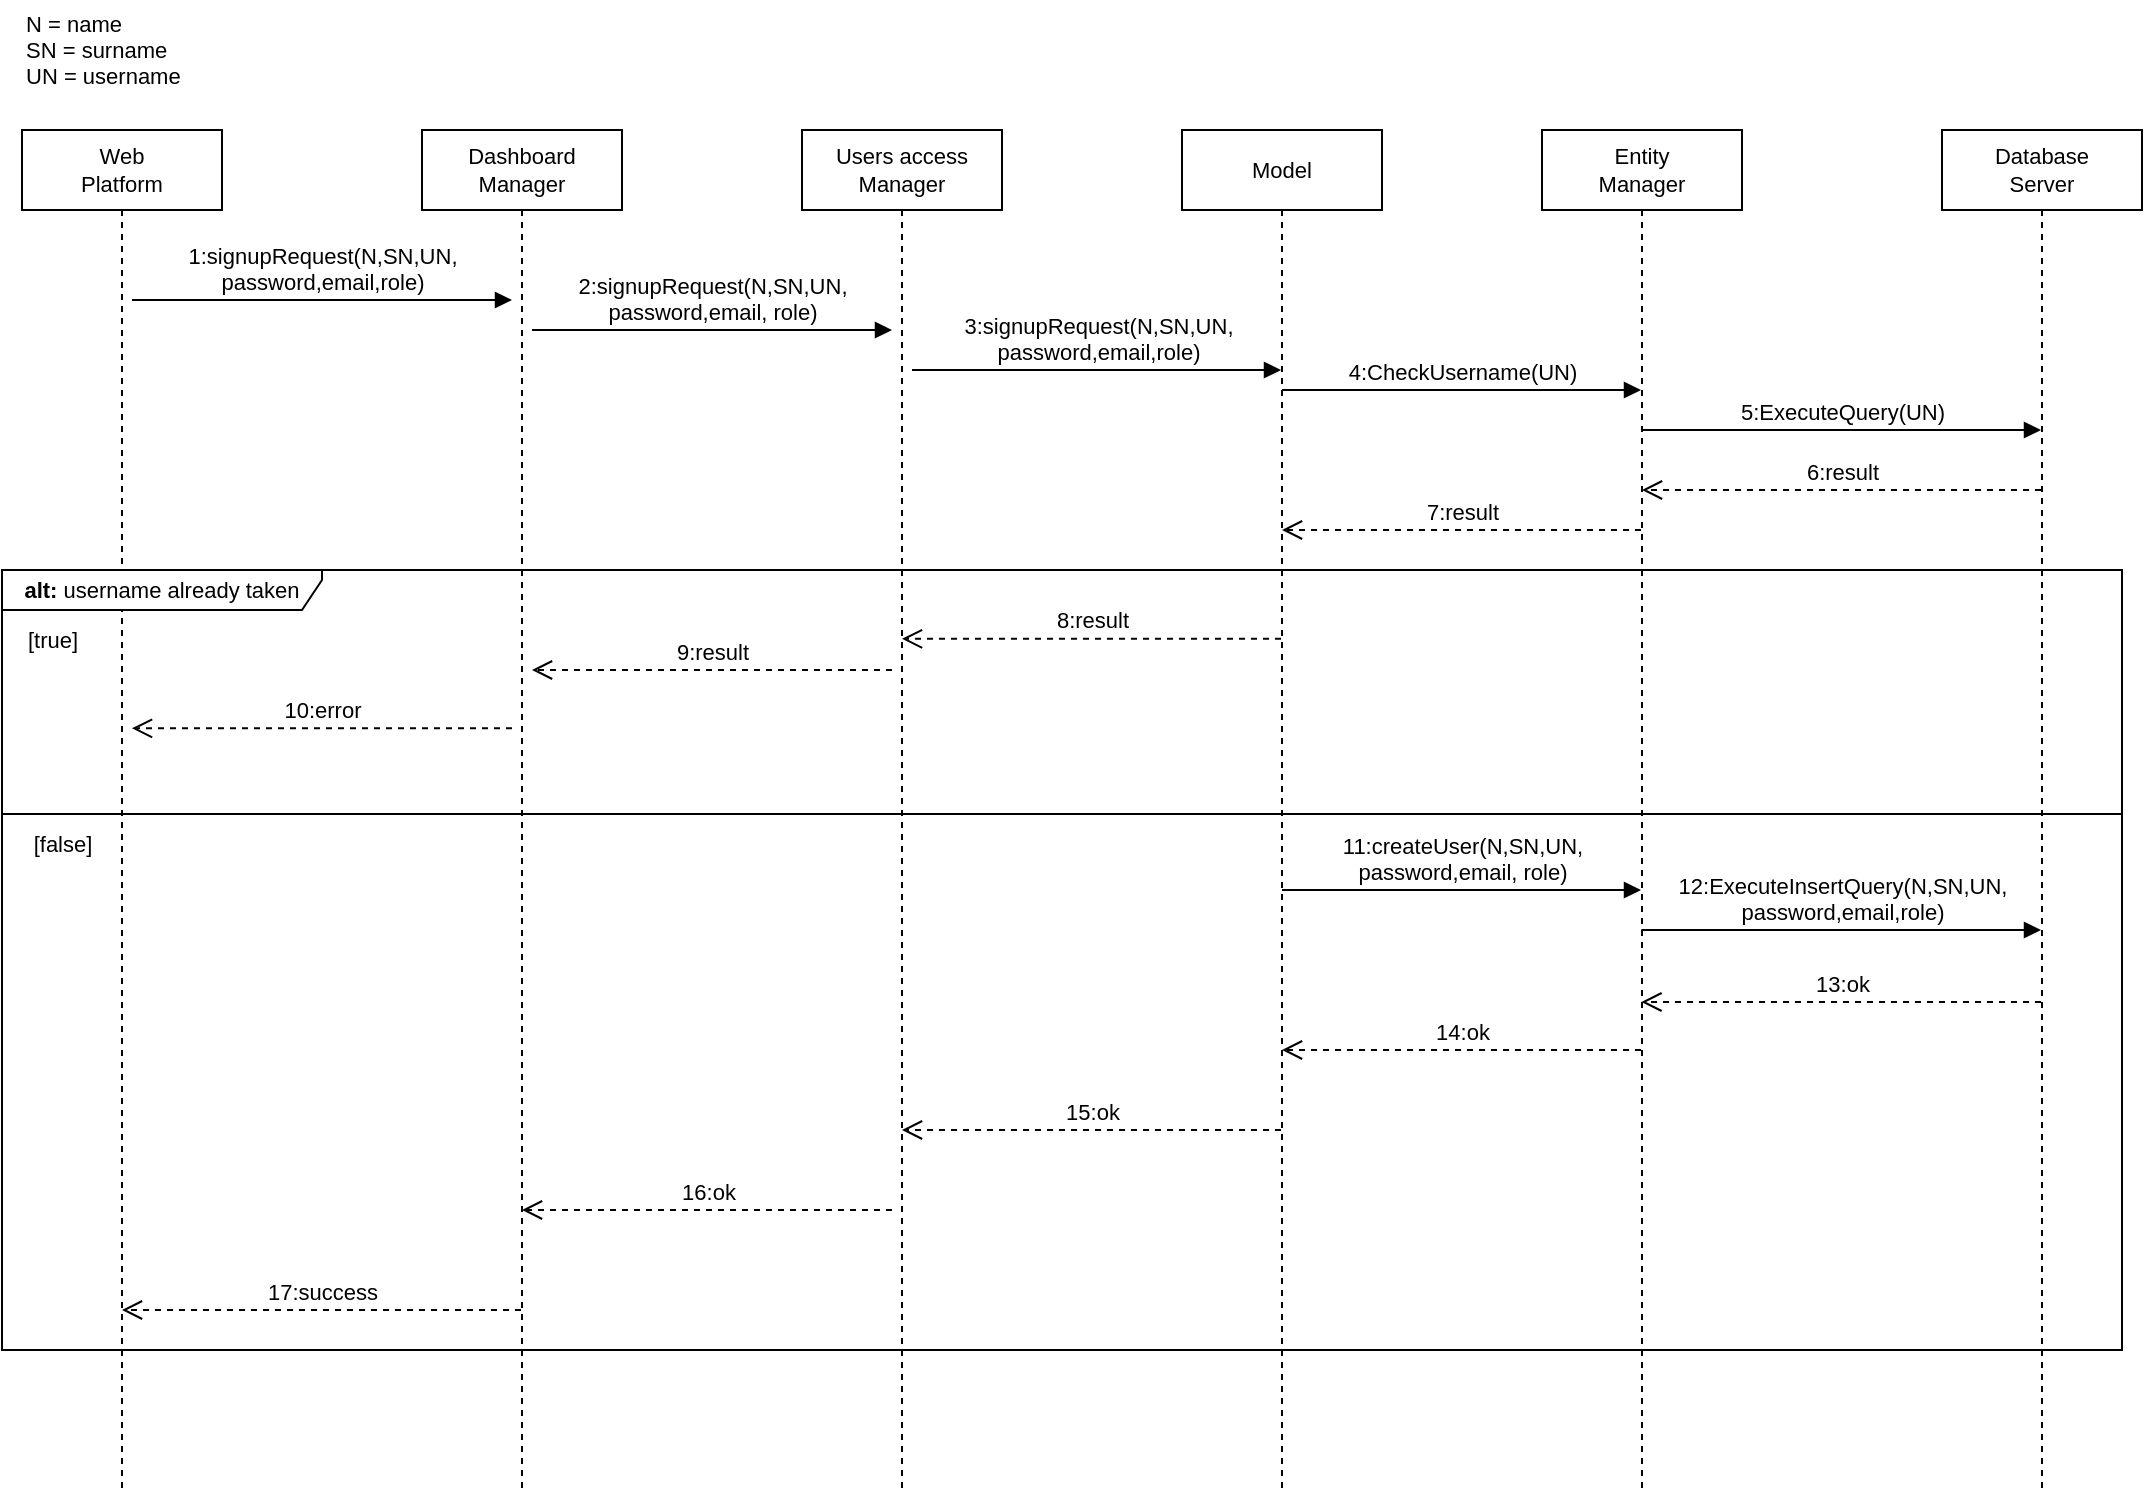 <mxfile version="22.1.7" type="device" pages="18">
  <diagram name="SignUp" id="13e1069c-82ec-6db2-03f1-153e76fe0fe0">
    <mxGraphModel dx="1138" dy="588" grid="1" gridSize="10" guides="1" tooltips="1" connect="1" arrows="1" fold="1" page="1" pageScale="1" pageWidth="1100" pageHeight="850" background="none" math="0" shadow="0">
      <root>
        <mxCell id="0" />
        <mxCell id="1" parent="0" />
        <mxCell id="Fd8SLZRmFtTzqXF2GDM7-7" value="Web&lt;br style=&quot;font-size: 11px;&quot;&gt;Platform" style="shape=umlLifeline;perimeter=lifelinePerimeter;whiteSpace=wrap;html=1;container=1;dropTarget=0;collapsible=0;recursiveResize=0;outlineConnect=0;portConstraint=eastwest;newEdgeStyle={&quot;curved&quot;:0,&quot;rounded&quot;:0};fontSize=11;" parent="1" vertex="1">
          <mxGeometry x="30" y="80" width="100" height="680" as="geometry" />
        </mxCell>
        <mxCell id="Fd8SLZRmFtTzqXF2GDM7-8" value="Dashboard&lt;br style=&quot;font-size: 11px;&quot;&gt;Manager" style="shape=umlLifeline;perimeter=lifelinePerimeter;whiteSpace=wrap;html=1;container=1;dropTarget=0;collapsible=0;recursiveResize=0;outlineConnect=0;portConstraint=eastwest;newEdgeStyle={&quot;curved&quot;:0,&quot;rounded&quot;:0};fontSize=11;" parent="1" vertex="1">
          <mxGeometry x="230" y="80" width="100" height="680" as="geometry" />
        </mxCell>
        <mxCell id="Fd8SLZRmFtTzqXF2GDM7-10" value="Database&lt;br style=&quot;font-size: 11px;&quot;&gt;Server" style="shape=umlLifeline;perimeter=lifelinePerimeter;whiteSpace=wrap;html=1;container=1;dropTarget=0;collapsible=0;recursiveResize=0;outlineConnect=0;portConstraint=eastwest;newEdgeStyle={&quot;curved&quot;:0,&quot;rounded&quot;:0};fontSize=11;" parent="1" vertex="1">
          <mxGeometry x="990" y="80" width="100" height="680" as="geometry" />
        </mxCell>
        <mxCell id="Fd8SLZRmFtTzqXF2GDM7-11" value="Model" style="shape=umlLifeline;perimeter=lifelinePerimeter;whiteSpace=wrap;html=1;container=1;dropTarget=0;collapsible=0;recursiveResize=0;outlineConnect=0;portConstraint=eastwest;newEdgeStyle={&quot;curved&quot;:0,&quot;rounded&quot;:0};fontSize=11;" parent="1" vertex="1">
          <mxGeometry x="610" y="80" width="100" height="680" as="geometry" />
        </mxCell>
        <mxCell id="Fd8SLZRmFtTzqXF2GDM7-12" value="Users access&lt;br style=&quot;font-size: 11px;&quot;&gt;Manager" style="shape=umlLifeline;perimeter=lifelinePerimeter;whiteSpace=wrap;html=1;container=1;dropTarget=0;collapsible=0;recursiveResize=0;outlineConnect=0;portConstraint=eastwest;newEdgeStyle={&quot;curved&quot;:0,&quot;rounded&quot;:0};fontSize=11;" parent="1" vertex="1">
          <mxGeometry x="420" y="80" width="100" height="680" as="geometry" />
        </mxCell>
        <mxCell id="Am0hg2tYwARQicCYZtbN-2" value="&lt;font style=&quot;font-size: 11px;&quot;&gt;1:signupRequest(N,SN,UN,&lt;br style=&quot;font-size: 11px;&quot;&gt;password,email,role)&lt;/font&gt;" style="html=1;verticalAlign=bottom;endArrow=block;curved=0;rounded=0;fontSize=11;" parent="1" edge="1">
          <mxGeometry relative="1" as="geometry">
            <mxPoint x="85" y="165" as="sourcePoint" />
            <mxPoint x="275" y="165" as="targetPoint" />
            <Array as="points">
              <mxPoint x="220" y="165" />
            </Array>
          </mxGeometry>
        </mxCell>
        <mxCell id="Am0hg2tYwARQicCYZtbN-3" value="6:result" style="html=1;verticalAlign=bottom;endArrow=open;dashed=1;endSize=8;curved=0;rounded=0;fontSize=11;" parent="1" source="Fd8SLZRmFtTzqXF2GDM7-10" target="Am0hg2tYwARQicCYZtbN-5" edge="1">
          <mxGeometry relative="1" as="geometry">
            <mxPoint x="845" y="260" as="targetPoint" />
            <mxPoint x="1035" y="260" as="sourcePoint" />
            <Array as="points">
              <mxPoint x="950" y="260" />
            </Array>
            <mxPoint as="offset" />
          </mxGeometry>
        </mxCell>
        <mxCell id="Am0hg2tYwARQicCYZtbN-4" value="&lt;font style=&quot;font-size: 11px;&quot;&gt;2:signupRequest(N,SN,UN,&lt;br style=&quot;font-size: 11px;&quot;&gt;password,email, role)&lt;/font&gt;" style="html=1;verticalAlign=bottom;endArrow=block;curved=0;rounded=0;fontSize=11;" parent="1" edge="1">
          <mxGeometry width="80" relative="1" as="geometry">
            <mxPoint x="285" y="180" as="sourcePoint" />
            <mxPoint x="465" y="180" as="targetPoint" />
            <Array as="points">
              <mxPoint x="380" y="180" />
            </Array>
          </mxGeometry>
        </mxCell>
        <mxCell id="Am0hg2tYwARQicCYZtbN-5" value="Entity&lt;br style=&quot;font-size: 11px;&quot;&gt;Manager" style="shape=umlLifeline;perimeter=lifelinePerimeter;whiteSpace=wrap;html=1;container=1;dropTarget=0;collapsible=0;recursiveResize=0;outlineConnect=0;portConstraint=eastwest;newEdgeStyle={&quot;curved&quot;:0,&quot;rounded&quot;:0};fontSize=11;" parent="1" vertex="1">
          <mxGeometry x="790" y="80" width="100" height="680" as="geometry" />
        </mxCell>
        <mxCell id="Am0hg2tYwARQicCYZtbN-7" value="&lt;font style=&quot;font-size: 11px;&quot;&gt;N = name&lt;br style=&quot;font-size: 11px;&quot;&gt;SN = surname&lt;br style=&quot;font-size: 11px;&quot;&gt;UN = username&lt;/font&gt;" style="text;html=1;align=left;verticalAlign=middle;resizable=0;points=[];autosize=1;strokeColor=none;fillColor=none;fontSize=11;" parent="1" vertex="1">
          <mxGeometry x="30" y="15" width="100" height="50" as="geometry" />
        </mxCell>
        <mxCell id="Am0hg2tYwARQicCYZtbN-9" value="&lt;font style=&quot;font-size: 11px;&quot;&gt;3:signupRequest(N,SN,UN,&lt;br style=&quot;font-size: 11px;&quot;&gt;password,email,role)&lt;/font&gt;" style="html=1;verticalAlign=bottom;endArrow=block;curved=0;rounded=0;fontSize=11;" parent="1" target="Fd8SLZRmFtTzqXF2GDM7-11" edge="1">
          <mxGeometry width="80" relative="1" as="geometry">
            <mxPoint x="475" y="200" as="sourcePoint" />
            <mxPoint x="655.0" y="200" as="targetPoint" />
            <Array as="points">
              <mxPoint x="560" y="200" />
            </Array>
            <mxPoint as="offset" />
          </mxGeometry>
        </mxCell>
        <mxCell id="Am0hg2tYwARQicCYZtbN-10" value="4:CheckUsername(UN)" style="html=1;verticalAlign=bottom;endArrow=block;curved=0;rounded=0;fontSize=11;" parent="1" source="Fd8SLZRmFtTzqXF2GDM7-11" target="Am0hg2tYwARQicCYZtbN-5" edge="1">
          <mxGeometry width="80" relative="1" as="geometry">
            <mxPoint x="665.0" y="210" as="sourcePoint" />
            <mxPoint x="835" y="210" as="targetPoint" />
            <Array as="points">
              <mxPoint x="750" y="210" />
            </Array>
          </mxGeometry>
        </mxCell>
        <mxCell id="Am0hg2tYwARQicCYZtbN-11" value="5:ExecuteQuery(UN)" style="html=1;verticalAlign=bottom;endArrow=block;curved=0;rounded=0;fontSize=11;" parent="1" source="Am0hg2tYwARQicCYZtbN-5" target="Fd8SLZRmFtTzqXF2GDM7-10" edge="1">
          <mxGeometry width="80" relative="1" as="geometry">
            <mxPoint x="845" y="230" as="sourcePoint" />
            <mxPoint x="1035" y="230" as="targetPoint" />
            <Array as="points">
              <mxPoint x="950" y="230" />
            </Array>
          </mxGeometry>
        </mxCell>
        <mxCell id="Am0hg2tYwARQicCYZtbN-13" value="&lt;font style=&quot;font-size: 11px;&quot;&gt;&lt;b style=&quot;font-size: 11px;&quot;&gt;alt: &lt;/b&gt;username already taken&lt;/font&gt;" style="shape=umlFrame;whiteSpace=wrap;html=1;pointerEvents=0;width=160;height=20;fontSize=11;" parent="1" vertex="1">
          <mxGeometry x="20" y="300" width="1060" height="390" as="geometry" />
        </mxCell>
        <mxCell id="Am0hg2tYwARQicCYZtbN-14" value="7:result" style="html=1;verticalAlign=bottom;endArrow=open;dashed=1;endSize=8;curved=0;rounded=0;fontSize=11;" parent="1" source="Am0hg2tYwARQicCYZtbN-5" target="Fd8SLZRmFtTzqXF2GDM7-11" edge="1">
          <mxGeometry relative="1" as="geometry">
            <mxPoint x="665" y="280" as="targetPoint" />
            <mxPoint x="835" y="280" as="sourcePoint" />
            <Array as="points">
              <mxPoint x="755" y="280" />
            </Array>
          </mxGeometry>
        </mxCell>
        <mxCell id="Am0hg2tYwARQicCYZtbN-15" value="&lt;font style=&quot;font-size: 11px;&quot;&gt;[true]&lt;/font&gt;" style="text;html=1;align=center;verticalAlign=middle;resizable=0;points=[];autosize=1;strokeColor=none;fillColor=none;fontSize=11;" parent="1" vertex="1">
          <mxGeometry x="20" y="320" width="50" height="30" as="geometry" />
        </mxCell>
        <mxCell id="Am0hg2tYwARQicCYZtbN-17" value="8:result" style="html=1;verticalAlign=bottom;endArrow=open;dashed=1;endSize=8;curved=0;rounded=0;fontSize=11;" parent="1" source="Fd8SLZRmFtTzqXF2GDM7-11" target="Fd8SLZRmFtTzqXF2GDM7-12" edge="1">
          <mxGeometry relative="1" as="geometry">
            <mxPoint x="475" y="334.42" as="targetPoint" />
            <mxPoint x="655.0" y="334.42" as="sourcePoint" />
            <Array as="points">
              <mxPoint x="575" y="334.42" />
            </Array>
          </mxGeometry>
        </mxCell>
        <mxCell id="Am0hg2tYwARQicCYZtbN-18" value="9:result" style="html=1;verticalAlign=bottom;endArrow=open;dashed=1;endSize=8;curved=0;rounded=0;fontSize=11;" parent="1" edge="1">
          <mxGeometry relative="1" as="geometry">
            <mxPoint x="285" y="350" as="targetPoint" />
            <mxPoint x="465" y="350" as="sourcePoint" />
            <Array as="points">
              <mxPoint x="390" y="350" />
            </Array>
          </mxGeometry>
        </mxCell>
        <mxCell id="Am0hg2tYwARQicCYZtbN-19" value="10:error" style="html=1;verticalAlign=bottom;endArrow=open;dashed=1;endSize=8;curved=0;rounded=0;fontSize=11;" parent="1" edge="1">
          <mxGeometry relative="1" as="geometry">
            <mxPoint x="85" y="379.17" as="targetPoint" />
            <mxPoint x="275" y="379.17" as="sourcePoint" />
            <Array as="points">
              <mxPoint x="180" y="379.17" />
            </Array>
          </mxGeometry>
        </mxCell>
        <mxCell id="Am0hg2tYwARQicCYZtbN-21" value="" style="line;strokeWidth=1;fillColor=none;align=left;verticalAlign=middle;spacingTop=-1;spacingLeft=3;spacingRight=3;rotatable=0;labelPosition=right;points=[];portConstraint=eastwest;strokeColor=inherit;fontSize=11;" parent="1" vertex="1">
          <mxGeometry x="20" y="418" width="1060" height="8" as="geometry" />
        </mxCell>
        <mxCell id="Am0hg2tYwARQicCYZtbN-23" value="[false]" style="text;html=1;align=center;verticalAlign=middle;resizable=0;points=[];autosize=1;strokeColor=none;fillColor=none;fontSize=11;" parent="1" vertex="1">
          <mxGeometry x="25" y="422" width="50" height="30" as="geometry" />
        </mxCell>
        <mxCell id="Am0hg2tYwARQicCYZtbN-24" value="&lt;font style=&quot;font-size: 11px;&quot;&gt;11:createUser(N,SN,UN,&lt;br style=&quot;font-size: 11px;&quot;&gt;password,email, role)&lt;/font&gt;" style="html=1;verticalAlign=bottom;endArrow=block;curved=0;rounded=0;fontSize=11;" parent="1" source="Fd8SLZRmFtTzqXF2GDM7-11" target="Am0hg2tYwARQicCYZtbN-5" edge="1">
          <mxGeometry width="80" relative="1" as="geometry">
            <mxPoint x="665" y="460" as="sourcePoint" />
            <mxPoint x="835" y="460" as="targetPoint" />
            <Array as="points">
              <mxPoint x="750" y="460" />
            </Array>
            <mxPoint as="offset" />
          </mxGeometry>
        </mxCell>
        <mxCell id="Am0hg2tYwARQicCYZtbN-25" value="&lt;font style=&quot;font-size: 11px;&quot;&gt;12:ExecuteInsertQuery(N,SN,UN,&lt;br style=&quot;font-size: 11px;&quot;&gt;password,email,role)&lt;/font&gt;" style="html=1;verticalAlign=bottom;endArrow=block;curved=0;rounded=0;fontSize=11;" parent="1" edge="1">
          <mxGeometry width="80" relative="1" as="geometry">
            <mxPoint x="839.7" y="480" as="sourcePoint" />
            <mxPoint x="1039.5" y="480" as="targetPoint" />
          </mxGeometry>
        </mxCell>
        <mxCell id="Am0hg2tYwARQicCYZtbN-26" value="13:ok" style="html=1;verticalAlign=bottom;endArrow=open;dashed=1;endSize=8;curved=0;rounded=0;fontSize=11;" parent="1" edge="1">
          <mxGeometry relative="1" as="geometry">
            <mxPoint x="1039.5" y="516" as="sourcePoint" />
            <mxPoint x="839.7" y="516" as="targetPoint" />
            <Array as="points" />
          </mxGeometry>
        </mxCell>
        <mxCell id="Am0hg2tYwARQicCYZtbN-27" value="14:ok" style="html=1;verticalAlign=bottom;endArrow=open;dashed=1;endSize=8;curved=0;rounded=0;fontSize=11;" parent="1" source="Am0hg2tYwARQicCYZtbN-5" target="Fd8SLZRmFtTzqXF2GDM7-11" edge="1">
          <mxGeometry relative="1" as="geometry">
            <mxPoint x="835" y="540" as="sourcePoint" />
            <mxPoint x="665.0" y="540" as="targetPoint" />
            <Array as="points">
              <mxPoint x="775" y="540" />
            </Array>
          </mxGeometry>
        </mxCell>
        <mxCell id="Am0hg2tYwARQicCYZtbN-28" value="15:ok" style="html=1;verticalAlign=bottom;endArrow=open;dashed=1;endSize=8;curved=0;rounded=0;fontSize=11;" parent="1" source="Fd8SLZRmFtTzqXF2GDM7-11" target="Fd8SLZRmFtTzqXF2GDM7-12" edge="1">
          <mxGeometry relative="1" as="geometry">
            <mxPoint x="655.0" y="580" as="sourcePoint" />
            <mxPoint x="475" y="580" as="targetPoint" />
            <Array as="points">
              <mxPoint x="575" y="580" />
            </Array>
          </mxGeometry>
        </mxCell>
        <mxCell id="Am0hg2tYwARQicCYZtbN-29" value="16:ok" style="html=1;verticalAlign=bottom;endArrow=open;dashed=1;endSize=8;curved=0;rounded=0;fontSize=11;" parent="1" target="Fd8SLZRmFtTzqXF2GDM7-8" edge="1">
          <mxGeometry relative="1" as="geometry">
            <mxPoint x="465" y="620" as="sourcePoint" />
            <mxPoint x="285" y="620" as="targetPoint" />
            <Array as="points">
              <mxPoint x="385" y="620" />
            </Array>
          </mxGeometry>
        </mxCell>
        <mxCell id="Am0hg2tYwARQicCYZtbN-30" value="17:success" style="html=1;verticalAlign=bottom;endArrow=open;dashed=1;endSize=8;curved=0;rounded=0;fontSize=11;" parent="1" source="Fd8SLZRmFtTzqXF2GDM7-8" target="Fd8SLZRmFtTzqXF2GDM7-7" edge="1">
          <mxGeometry relative="1" as="geometry">
            <mxPoint x="275" y="670" as="sourcePoint" />
            <mxPoint x="85" y="670" as="targetPoint" />
            <Array as="points">
              <mxPoint x="195" y="670" />
            </Array>
          </mxGeometry>
        </mxCell>
      </root>
    </mxGraphModel>
  </diagram>
  <diagram name="Login" id="k_QrlGt7YwIS8jUN8o1K">
    <mxGraphModel dx="1300" dy="671" grid="1" gridSize="10" guides="1" tooltips="1" connect="1" arrows="1" fold="1" page="1" pageScale="1" pageWidth="1100" pageHeight="850" background="none" math="0" shadow="0">
      <root>
        <mxCell id="NOrgdunXV0LsadYQx_Y--0" />
        <mxCell id="NOrgdunXV0LsadYQx_Y--1" parent="NOrgdunXV0LsadYQx_Y--0" />
        <mxCell id="NOrgdunXV0LsadYQx_Y--2" value="Web&lt;br style=&quot;font-size: 11px;&quot;&gt;Platform" style="shape=umlLifeline;perimeter=lifelinePerimeter;whiteSpace=wrap;html=1;container=1;dropTarget=0;collapsible=0;recursiveResize=0;outlineConnect=0;portConstraint=eastwest;newEdgeStyle={&quot;curved&quot;:0,&quot;rounded&quot;:0};fontSize=11;" parent="NOrgdunXV0LsadYQx_Y--1" vertex="1">
          <mxGeometry x="50" y="80" width="100" height="480" as="geometry" />
        </mxCell>
        <mxCell id="NOrgdunXV0LsadYQx_Y--3" value="" style="html=1;points=[[0,0,0,0,5],[0,1,0,0,-5],[1,0,0,0,5],[1,1,0,0,-5]];perimeter=orthogonalPerimeter;outlineConnect=0;targetShapes=umlLifeline;portConstraint=eastwest;newEdgeStyle={&quot;curved&quot;:0,&quot;rounded&quot;:0};fontSize=11;" parent="NOrgdunXV0LsadYQx_Y--2" vertex="1">
          <mxGeometry x="45" y="70" width="10" height="370" as="geometry" />
        </mxCell>
        <mxCell id="NOrgdunXV0LsadYQx_Y--4" value="Dashboard&lt;br style=&quot;font-size: 11px;&quot;&gt;manager" style="shape=umlLifeline;perimeter=lifelinePerimeter;whiteSpace=wrap;html=1;container=1;dropTarget=0;collapsible=0;recursiveResize=0;outlineConnect=0;portConstraint=eastwest;newEdgeStyle={&quot;curved&quot;:0,&quot;rounded&quot;:0};fontSize=11;" parent="NOrgdunXV0LsadYQx_Y--1" vertex="1">
          <mxGeometry x="230" y="80" width="100" height="480" as="geometry" />
        </mxCell>
        <mxCell id="NOrgdunXV0LsadYQx_Y--5" value="" style="html=1;points=[[0,0,0,0,5],[0,1,0,0,-5],[1,0,0,0,5],[1,1,0,0,-5]];perimeter=orthogonalPerimeter;outlineConnect=0;targetShapes=umlLifeline;portConstraint=eastwest;newEdgeStyle={&quot;curved&quot;:0,&quot;rounded&quot;:0};fontSize=11;" parent="NOrgdunXV0LsadYQx_Y--4" vertex="1">
          <mxGeometry x="45" y="80" width="10" height="360" as="geometry" />
        </mxCell>
        <mxCell id="NOrgdunXV0LsadYQx_Y--6" value="Entity&lt;br style=&quot;font-size: 11px;&quot;&gt;manager" style="shape=umlLifeline;perimeter=lifelinePerimeter;whiteSpace=wrap;html=1;container=1;dropTarget=0;collapsible=0;recursiveResize=0;outlineConnect=0;portConstraint=eastwest;newEdgeStyle={&quot;curved&quot;:0,&quot;rounded&quot;:0};fontSize=11;" parent="NOrgdunXV0LsadYQx_Y--1" vertex="1">
          <mxGeometry x="790" y="80" width="100" height="280" as="geometry" />
        </mxCell>
        <mxCell id="NOrgdunXV0LsadYQx_Y--7" value="" style="html=1;points=[[0,0,0,0,5],[0,1,0,0,-5],[1,0,0,0,5],[1,1,0,0,-5]];perimeter=orthogonalPerimeter;outlineConnect=0;targetShapes=umlLifeline;portConstraint=eastwest;newEdgeStyle={&quot;curved&quot;:0,&quot;rounded&quot;:0};fontSize=11;" parent="NOrgdunXV0LsadYQx_Y--6" vertex="1">
          <mxGeometry x="45" y="80" width="10" height="160" as="geometry" />
        </mxCell>
        <mxCell id="NOrgdunXV0LsadYQx_Y--8" value="Model" style="shape=umlLifeline;perimeter=lifelinePerimeter;whiteSpace=wrap;html=1;container=1;dropTarget=0;collapsible=0;recursiveResize=0;outlineConnect=0;portConstraint=eastwest;newEdgeStyle={&quot;curved&quot;:0,&quot;rounded&quot;:0};fontSize=11;" parent="NOrgdunXV0LsadYQx_Y--1" vertex="1">
          <mxGeometry x="590" y="80" width="100" height="320" as="geometry" />
        </mxCell>
        <mxCell id="NOrgdunXV0LsadYQx_Y--9" value="" style="html=1;points=[[0,0,0,0,5],[0,1,0,0,-5],[1,0,0,0,5],[1,1,0,0,-5]];perimeter=orthogonalPerimeter;outlineConnect=0;targetShapes=umlLifeline;portConstraint=eastwest;newEdgeStyle={&quot;curved&quot;:0,&quot;rounded&quot;:0};fontSize=11;" parent="NOrgdunXV0LsadYQx_Y--8" vertex="1">
          <mxGeometry x="45" y="80" width="10" height="200" as="geometry" />
        </mxCell>
        <mxCell id="NOrgdunXV0LsadYQx_Y--10" value="User access&lt;br style=&quot;font-size: 11px;&quot;&gt;manager" style="shape=umlLifeline;perimeter=lifelinePerimeter;whiteSpace=wrap;html=1;container=1;dropTarget=0;collapsible=0;recursiveResize=0;outlineConnect=0;portConstraint=eastwest;newEdgeStyle={&quot;curved&quot;:0,&quot;rounded&quot;:0};fontSize=11;" parent="NOrgdunXV0LsadYQx_Y--1" vertex="1">
          <mxGeometry x="410" y="80" width="100" height="360" as="geometry" />
        </mxCell>
        <mxCell id="NOrgdunXV0LsadYQx_Y--11" value="" style="html=1;points=[[0,0,0,0,5],[0,1,0,0,-5],[1,0,0,0,5],[1,1,0,0,-5]];perimeter=orthogonalPerimeter;outlineConnect=0;targetShapes=umlLifeline;portConstraint=eastwest;newEdgeStyle={&quot;curved&quot;:0,&quot;rounded&quot;:0};fontSize=11;" parent="NOrgdunXV0LsadYQx_Y--10" vertex="1">
          <mxGeometry x="45" y="80" width="10" height="240" as="geometry" />
        </mxCell>
        <mxCell id="QsU5DXkKFsG_2ImV4M56-0" value="Database&lt;br style=&quot;font-size: 11px;&quot;&gt;Server" style="shape=umlLifeline;perimeter=lifelinePerimeter;whiteSpace=wrap;html=1;container=1;dropTarget=0;collapsible=0;recursiveResize=0;outlineConnect=0;portConstraint=eastwest;newEdgeStyle={&quot;curved&quot;:0,&quot;rounded&quot;:0};fontSize=11;" parent="NOrgdunXV0LsadYQx_Y--1" vertex="1">
          <mxGeometry x="990" y="80" width="100" height="240" as="geometry" />
        </mxCell>
        <mxCell id="cMW-Mb5Qe9sUsDi9eDq5-0" value="" style="html=1;points=[[0,0,0,0,5],[0,1,0,0,-5],[1,0,0,0,5],[1,1,0,0,-5]];perimeter=orthogonalPerimeter;outlineConnect=0;targetShapes=umlLifeline;portConstraint=eastwest;newEdgeStyle={&quot;curved&quot;:0,&quot;rounded&quot;:0};fontSize=11;" parent="QsU5DXkKFsG_2ImV4M56-0" vertex="1">
          <mxGeometry x="45" y="80" width="10" height="120" as="geometry" />
        </mxCell>
        <mxCell id="cMW-Mb5Qe9sUsDi9eDq5-1" value="&lt;font style=&quot;font-size: 11px;&quot;&gt;1:loginRequest(username,&lt;br&gt;password)&lt;/font&gt;" style="html=1;verticalAlign=bottom;endArrow=block;curved=0;rounded=0;fontSize=11;" parent="NOrgdunXV0LsadYQx_Y--1" source="NOrgdunXV0LsadYQx_Y--3" target="NOrgdunXV0LsadYQx_Y--5" edge="1">
          <mxGeometry width="80" relative="1" as="geometry">
            <mxPoint x="160" y="200" as="sourcePoint" />
            <mxPoint x="240" y="200" as="targetPoint" />
            <Array as="points">
              <mxPoint x="200" y="170" />
            </Array>
          </mxGeometry>
        </mxCell>
        <mxCell id="K8BC0Oposjr12m4ootwo-0" value="&lt;font style=&quot;font-size: 11px;&quot;&gt;2:loginRequest(username,&lt;br&gt;password)&lt;/font&gt;" style="html=1;verticalAlign=bottom;endArrow=block;curved=0;rounded=0;fontSize=11;" parent="NOrgdunXV0LsadYQx_Y--1" source="NOrgdunXV0LsadYQx_Y--5" target="NOrgdunXV0LsadYQx_Y--11" edge="1">
          <mxGeometry width="80" relative="1" as="geometry">
            <mxPoint x="360" y="190" as="sourcePoint" />
            <mxPoint x="440" y="190" as="targetPoint" />
            <Array as="points">
              <mxPoint x="370" y="190" />
            </Array>
          </mxGeometry>
        </mxCell>
        <mxCell id="K8BC0Oposjr12m4ootwo-1" value="&lt;font style=&quot;font-size: 11px;&quot;&gt;3:loginRequest(username,&lt;br&gt;password)&lt;/font&gt;" style="html=1;verticalAlign=bottom;endArrow=block;curved=0;rounded=0;fontSize=11;" parent="NOrgdunXV0LsadYQx_Y--1" source="NOrgdunXV0LsadYQx_Y--11" target="NOrgdunXV0LsadYQx_Y--9" edge="1">
          <mxGeometry width="80" relative="1" as="geometry">
            <mxPoint x="530" y="190" as="sourcePoint" />
            <mxPoint x="610" y="190" as="targetPoint" />
            <Array as="points">
              <mxPoint x="560" y="200" />
            </Array>
          </mxGeometry>
        </mxCell>
        <mxCell id="K8BC0Oposjr12m4ootwo-2" value="&lt;font style=&quot;font-size: 11px;&quot;&gt;4:CheckUserInfo(username,&lt;br&gt;password)&lt;/font&gt;" style="html=1;verticalAlign=bottom;endArrow=block;curved=0;rounded=0;fontSize=11;" parent="NOrgdunXV0LsadYQx_Y--1" source="NOrgdunXV0LsadYQx_Y--9" target="NOrgdunXV0LsadYQx_Y--7" edge="1">
          <mxGeometry width="80" relative="1" as="geometry">
            <mxPoint x="650" y="230" as="sourcePoint" />
            <mxPoint x="730" y="230" as="targetPoint" />
            <Array as="points">
              <mxPoint x="740" y="210" />
            </Array>
          </mxGeometry>
        </mxCell>
        <mxCell id="w6aRlmDVCmyzByVoS0wv-0" value="&lt;font style=&quot;font-size: 11px;&quot;&gt;5:ExecuteQuery(username,&lt;br&gt;password)&lt;/font&gt;" style="html=1;verticalAlign=bottom;endArrow=block;curved=0;rounded=0;fontSize=11;" parent="NOrgdunXV0LsadYQx_Y--1" source="NOrgdunXV0LsadYQx_Y--7" target="cMW-Mb5Qe9sUsDi9eDq5-0" edge="1">
          <mxGeometry width="80" relative="1" as="geometry">
            <mxPoint x="880" y="210" as="sourcePoint" />
            <mxPoint x="960" y="210" as="targetPoint" />
            <Array as="points">
              <mxPoint x="910" y="220" />
            </Array>
          </mxGeometry>
        </mxCell>
        <mxCell id="w6aRlmDVCmyzByVoS0wv-2" value="6:result" style="html=1;verticalAlign=bottom;endArrow=open;dashed=1;endSize=8;curved=0;rounded=0;fontSize=11;" parent="NOrgdunXV0LsadYQx_Y--1" source="cMW-Mb5Qe9sUsDi9eDq5-0" target="NOrgdunXV0LsadYQx_Y--7" edge="1">
          <mxGeometry relative="1" as="geometry">
            <mxPoint x="950" y="290" as="sourcePoint" />
            <mxPoint x="870" y="290" as="targetPoint" />
            <Array as="points">
              <mxPoint x="900" y="260" />
            </Array>
          </mxGeometry>
        </mxCell>
        <mxCell id="w6aRlmDVCmyzByVoS0wv-4" value="7:result" style="html=1;verticalAlign=bottom;endArrow=open;dashed=1;endSize=8;curved=0;rounded=0;fontSize=11;" parent="NOrgdunXV0LsadYQx_Y--1" source="NOrgdunXV0LsadYQx_Y--7" target="NOrgdunXV0LsadYQx_Y--9" edge="1">
          <mxGeometry relative="1" as="geometry">
            <mxPoint x="790" y="280" as="sourcePoint" />
            <mxPoint x="710" y="280" as="targetPoint" />
            <Array as="points">
              <mxPoint x="730" y="290" />
            </Array>
          </mxGeometry>
        </mxCell>
        <mxCell id="w6aRlmDVCmyzByVoS0wv-5" value="8:result" style="html=1;verticalAlign=bottom;endArrow=open;dashed=1;endSize=8;curved=0;rounded=0;fontSize=11;" parent="NOrgdunXV0LsadYQx_Y--1" source="NOrgdunXV0LsadYQx_Y--9" target="NOrgdunXV0LsadYQx_Y--11" edge="1">
          <mxGeometry relative="1" as="geometry">
            <mxPoint x="570" y="320" as="sourcePoint" />
            <mxPoint x="490" y="320" as="targetPoint" />
            <Array as="points">
              <mxPoint x="560" y="310" />
            </Array>
          </mxGeometry>
        </mxCell>
        <mxCell id="w6aRlmDVCmyzByVoS0wv-6" value="9:result" style="html=1;verticalAlign=bottom;endArrow=open;dashed=1;endSize=8;curved=0;rounded=0;fontSize=11;" parent="NOrgdunXV0LsadYQx_Y--1" source="NOrgdunXV0LsadYQx_Y--11" target="NOrgdunXV0LsadYQx_Y--5" edge="1">
          <mxGeometry relative="1" as="geometry">
            <mxPoint x="400" y="340" as="sourcePoint" />
            <mxPoint x="320" y="340" as="targetPoint" />
            <Array as="points">
              <mxPoint x="380" y="330" />
            </Array>
          </mxGeometry>
        </mxCell>
        <mxCell id="w6aRlmDVCmyzByVoS0wv-9" value="&lt;b style=&quot;font-size: 11px;&quot;&gt;alt: &lt;/b&gt;&lt;span style=&quot;font-size: 11px;&quot;&gt;invalid credentials&lt;/span&gt;" style="shape=umlFrame;whiteSpace=wrap;html=1;pointerEvents=0;fontSize=11;width=130;height=20;" parent="NOrgdunXV0LsadYQx_Y--1" vertex="1">
          <mxGeometry x="30" y="350" width="300" height="130" as="geometry" />
        </mxCell>
        <mxCell id="LAIm1Jxf5CfRbffDyOyR-0" value="10:error" style="html=1;verticalAlign=bottom;endArrow=open;dashed=1;endSize=8;curved=0;rounded=0;fontSize=11;" parent="NOrgdunXV0LsadYQx_Y--1" source="NOrgdunXV0LsadYQx_Y--5" target="NOrgdunXV0LsadYQx_Y--3" edge="1">
          <mxGeometry relative="1" as="geometry">
            <mxPoint x="240" y="410" as="sourcePoint" />
            <mxPoint x="160" y="410" as="targetPoint" />
            <Array as="points">
              <mxPoint x="200" y="400" />
            </Array>
          </mxGeometry>
        </mxCell>
        <mxCell id="LAIm1Jxf5CfRbffDyOyR-1" value="" style="line;strokeWidth=1;fillColor=none;align=left;verticalAlign=middle;spacingTop=-1;spacingLeft=3;spacingRight=3;rotatable=0;labelPosition=right;points=[];portConstraint=eastwest;strokeColor=inherit;fontSize=11;" parent="NOrgdunXV0LsadYQx_Y--1" vertex="1">
          <mxGeometry x="30" y="417" width="300" height="8" as="geometry" />
        </mxCell>
        <mxCell id="LAIm1Jxf5CfRbffDyOyR-2" value="11:success" style="html=1;verticalAlign=bottom;endArrow=open;dashed=1;endSize=8;curved=0;rounded=0;fontSize=11;" parent="NOrgdunXV0LsadYQx_Y--1" edge="1">
          <mxGeometry relative="1" as="geometry">
            <mxPoint x="275" y="460" as="sourcePoint" />
            <mxPoint x="105" y="460" as="targetPoint" />
            <Array as="points">
              <mxPoint x="190" y="460" />
            </Array>
          </mxGeometry>
        </mxCell>
        <mxCell id="jU6s9-U3fXVTO01Kd06J-0" value="&lt;font style=&quot;font-size: 11px;&quot;&gt;[false]&lt;/font&gt;" style="text;html=1;align=center;verticalAlign=middle;resizable=0;points=[];autosize=1;strokeColor=none;fillColor=none;" vertex="1" parent="NOrgdunXV0LsadYQx_Y--1">
          <mxGeometry x="35" y="421" width="50" height="30" as="geometry" />
        </mxCell>
        <mxCell id="jU6s9-U3fXVTO01Kd06J-1" value="&lt;font style=&quot;font-size: 11px;&quot;&gt;[true]&lt;/font&gt;" style="text;html=1;align=center;verticalAlign=middle;resizable=0;points=[];autosize=1;strokeColor=none;fillColor=none;" vertex="1" parent="NOrgdunXV0LsadYQx_Y--1">
          <mxGeometry x="30" y="370" width="50" height="30" as="geometry" />
        </mxCell>
      </root>
    </mxGraphModel>
  </diagram>
  <diagram name="TournamentCreation" id="EWJqxWh3LN_LKC6ptL6f">
    <mxGraphModel dx="1213" dy="627" grid="1" gridSize="10" guides="1" tooltips="1" connect="1" arrows="1" fold="1" page="1" pageScale="1" pageWidth="1100" pageHeight="850" background="none" math="0" shadow="0">
      <root>
        <mxCell id="pPrWRG_bmEHBjWLUZzgd-0" />
        <mxCell id="pPrWRG_bmEHBjWLUZzgd-1" parent="pPrWRG_bmEHBjWLUZzgd-0" />
        <mxCell id="pPrWRG_bmEHBjWLUZzgd-2" value="Web&lt;br style=&quot;font-size: 11px;&quot;&gt;Platform" style="shape=umlLifeline;perimeter=lifelinePerimeter;whiteSpace=wrap;html=1;container=1;dropTarget=0;collapsible=0;recursiveResize=0;outlineConnect=0;portConstraint=eastwest;newEdgeStyle={&quot;curved&quot;:0,&quot;rounded&quot;:0};fontSize=11;" parent="pPrWRG_bmEHBjWLUZzgd-1" vertex="1">
          <mxGeometry x="20" y="80" width="100" height="500" as="geometry" />
        </mxCell>
        <mxCell id="pPrWRG_bmEHBjWLUZzgd-3" value="" style="html=1;points=[[0,0,0,0,5],[0,1,0,0,-5],[1,0,0,0,5],[1,1,0,0,-5]];perimeter=orthogonalPerimeter;outlineConnect=0;targetShapes=umlLifeline;portConstraint=eastwest;newEdgeStyle={&quot;curved&quot;:0,&quot;rounded&quot;:0};fontSize=11;" parent="pPrWRG_bmEHBjWLUZzgd-2" vertex="1">
          <mxGeometry x="45" y="80" width="10" height="50" as="geometry" />
        </mxCell>
        <mxCell id="-J6WZn0mgpiQaEhkQqxU-0" style="edgeStyle=orthogonalEdgeStyle;rounded=0;orthogonalLoop=1;jettySize=auto;html=1;curved=0;exitX=1;exitY=0;exitDx=0;exitDy=5;exitPerimeter=0;" edge="1" parent="pPrWRG_bmEHBjWLUZzgd-2" source="pPrWRG_bmEHBjWLUZzgd-3" target="pPrWRG_bmEHBjWLUZzgd-3">
          <mxGeometry relative="1" as="geometry">
            <Array as="points">
              <mxPoint x="90" y="85" />
              <mxPoint x="90" y="120" />
            </Array>
          </mxGeometry>
        </mxCell>
        <mxCell id="-J6WZn0mgpiQaEhkQqxU-1" value="1:check_information(name,&lt;br style=&quot;border-color: var(--border-color);&quot;&gt;sub_deadline,badges)" style="edgeLabel;html=1;align=center;verticalAlign=middle;resizable=0;points=[];" vertex="1" connectable="0" parent="-J6WZn0mgpiQaEhkQqxU-0">
          <mxGeometry x="-0.038" y="-2" relative="1" as="geometry">
            <mxPoint x="42" as="offset" />
          </mxGeometry>
        </mxCell>
        <mxCell id="pPrWRG_bmEHBjWLUZzgd-4" value="Dashboard&lt;br style=&quot;font-size: 11px;&quot;&gt;manager" style="shape=umlLifeline;perimeter=lifelinePerimeter;whiteSpace=wrap;html=1;container=1;dropTarget=0;collapsible=0;recursiveResize=0;outlineConnect=0;portConstraint=eastwest;newEdgeStyle={&quot;curved&quot;:0,&quot;rounded&quot;:0};fontSize=11;" parent="pPrWRG_bmEHBjWLUZzgd-1" vertex="1">
          <mxGeometry x="210" y="80" width="100" height="500" as="geometry" />
        </mxCell>
        <mxCell id="pPrWRG_bmEHBjWLUZzgd-6" value="Entity&lt;br style=&quot;font-size: 11px;&quot;&gt;manager" style="shape=umlLifeline;perimeter=lifelinePerimeter;whiteSpace=wrap;html=1;container=1;dropTarget=0;collapsible=0;recursiveResize=0;outlineConnect=0;portConstraint=eastwest;newEdgeStyle={&quot;curved&quot;:0,&quot;rounded&quot;:0};fontSize=11;" parent="pPrWRG_bmEHBjWLUZzgd-1" vertex="1">
          <mxGeometry x="780" y="80" width="100" height="500" as="geometry" />
        </mxCell>
        <mxCell id="pPrWRG_bmEHBjWLUZzgd-8" value="Model" style="shape=umlLifeline;perimeter=lifelinePerimeter;whiteSpace=wrap;html=1;container=1;dropTarget=0;collapsible=0;recursiveResize=0;outlineConnect=0;portConstraint=eastwest;newEdgeStyle={&quot;curved&quot;:0,&quot;rounded&quot;:0};fontSize=11;" parent="pPrWRG_bmEHBjWLUZzgd-1" vertex="1">
          <mxGeometry x="590" y="80" width="100" height="500" as="geometry" />
        </mxCell>
        <mxCell id="pPrWRG_bmEHBjWLUZzgd-10" value="Tournament&lt;br style=&quot;font-size: 11px;&quot;&gt;Manager" style="shape=umlLifeline;perimeter=lifelinePerimeter;whiteSpace=wrap;html=1;container=1;dropTarget=0;collapsible=0;recursiveResize=0;outlineConnect=0;portConstraint=eastwest;newEdgeStyle={&quot;curved&quot;:0,&quot;rounded&quot;:0};fontSize=11;" parent="pPrWRG_bmEHBjWLUZzgd-1" vertex="1">
          <mxGeometry x="400" y="80" width="100" height="500" as="geometry" />
        </mxCell>
        <mxCell id="9chooyrTehwzL7xZTl8m-0" value="Database&lt;br style=&quot;font-size: 11px;&quot;&gt;server" style="shape=umlLifeline;perimeter=lifelinePerimeter;whiteSpace=wrap;html=1;container=1;dropTarget=0;collapsible=0;recursiveResize=0;outlineConnect=0;portConstraint=eastwest;newEdgeStyle={&quot;curved&quot;:0,&quot;rounded&quot;:0};fontSize=11;" parent="pPrWRG_bmEHBjWLUZzgd-1" vertex="1">
          <mxGeometry x="980" y="80" width="100" height="500" as="geometry" />
        </mxCell>
        <mxCell id="i0oo07yfoetrBrUNH7Yt-0" value="&lt;font style=&quot;font-size: 11px;&quot;&gt;2:createTournament(name,&lt;br&gt;sub_deadline,badges)&lt;/font&gt;" style="html=1;verticalAlign=bottom;endArrow=block;curved=0;rounded=0;fontSize=11;" parent="pPrWRG_bmEHBjWLUZzgd-1" edge="1">
          <mxGeometry width="80" relative="1" as="geometry">
            <mxPoint x="69.167" y="310" as="sourcePoint" />
            <mxPoint x="259.5" y="310" as="targetPoint" />
            <Array as="points">
              <mxPoint x="200" y="310" />
            </Array>
          </mxGeometry>
        </mxCell>
        <mxCell id="i0oo07yfoetrBrUNH7Yt-1" value="&lt;font style=&quot;font-size: 11px;&quot;&gt;3:createTournament(title,&lt;br&gt;sub_deadline,badges)&lt;/font&gt;" style="html=1;verticalAlign=bottom;endArrow=block;curved=0;rounded=0;fontSize=11;" parent="pPrWRG_bmEHBjWLUZzgd-1" edge="1">
          <mxGeometry width="80" relative="1" as="geometry">
            <mxPoint x="259.167" y="330" as="sourcePoint" />
            <mxPoint x="449.5" y="330" as="targetPoint" />
            <Array as="points">
              <mxPoint x="349" y="330" />
            </Array>
          </mxGeometry>
        </mxCell>
        <mxCell id="i0oo07yfoetrBrUNH7Yt-3" value="&lt;font style=&quot;font-size: 11px;&quot;&gt;4:createTournament(title,&lt;br&gt;sub_deadline,badges)&lt;/font&gt;" style="html=1;verticalAlign=bottom;endArrow=block;curved=0;rounded=0;fontSize=11;" parent="pPrWRG_bmEHBjWLUZzgd-1" edge="1">
          <mxGeometry width="80" relative="1" as="geometry">
            <mxPoint x="449.167" y="340" as="sourcePoint" />
            <mxPoint x="639.5" y="340" as="targetPoint" />
            <Array as="points">
              <mxPoint x="559" y="340" />
            </Array>
          </mxGeometry>
        </mxCell>
        <mxCell id="i0oo07yfoetrBrUNH7Yt-4" value="&lt;font style=&quot;font-size: 11px;&quot;&gt;5:createTournament(title,&lt;br&gt;sub_deadline,badges)&lt;/font&gt;" style="html=1;verticalAlign=bottom;endArrow=block;curved=0;rounded=0;fontSize=11;" parent="pPrWRG_bmEHBjWLUZzgd-1" edge="1">
          <mxGeometry width="80" relative="1" as="geometry">
            <mxPoint x="639.167" y="350" as="sourcePoint" />
            <mxPoint x="824.0" y="350" as="targetPoint" />
            <Array as="points">
              <mxPoint x="739" y="350" />
            </Array>
          </mxGeometry>
        </mxCell>
        <mxCell id="i0oo07yfoetrBrUNH7Yt-6" value="&lt;font style=&quot;font-size: 11px;&quot;&gt;6:ExecuteInsertQuery(name,&lt;br&gt;subDeadline,badges)&lt;/font&gt;" style="html=1;verticalAlign=bottom;endArrow=block;curved=0;rounded=0;fontSize=11;" parent="pPrWRG_bmEHBjWLUZzgd-1" edge="1">
          <mxGeometry width="80" relative="1" as="geometry">
            <mxPoint x="829.167" y="370" as="sourcePoint" />
            <mxPoint x="1029.5" y="370" as="targetPoint" />
            <Array as="points">
              <mxPoint x="929" y="370" />
            </Array>
          </mxGeometry>
        </mxCell>
        <mxCell id="i0oo07yfoetrBrUNH7Yt-7" value="7:ok" style="html=1;verticalAlign=bottom;endArrow=open;dashed=1;endSize=8;curved=0;rounded=0;fontSize=11;" parent="pPrWRG_bmEHBjWLUZzgd-1" edge="1">
          <mxGeometry relative="1" as="geometry">
            <mxPoint x="1029.5" y="410" as="sourcePoint" />
            <mxPoint x="829.167" y="410" as="targetPoint" />
            <Array as="points">
              <mxPoint x="929" y="410" />
            </Array>
          </mxGeometry>
        </mxCell>
        <mxCell id="i0oo07yfoetrBrUNH7Yt-8" value="8:ok" style="html=1;verticalAlign=bottom;endArrow=open;dashed=1;endSize=8;curved=0;rounded=0;fontSize=11;" parent="pPrWRG_bmEHBjWLUZzgd-1" edge="1">
          <mxGeometry relative="1" as="geometry">
            <mxPoint x="824.0" y="430.0" as="sourcePoint" />
            <mxPoint x="639.167" y="430" as="targetPoint" />
            <Array as="points">
              <mxPoint x="729" y="430" />
            </Array>
            <mxPoint as="offset" />
          </mxGeometry>
        </mxCell>
        <mxCell id="i0oo07yfoetrBrUNH7Yt-9" value="9:ok" style="html=1;verticalAlign=bottom;endArrow=open;dashed=1;endSize=8;curved=0;rounded=0;fontSize=11;" parent="pPrWRG_bmEHBjWLUZzgd-1" edge="1">
          <mxGeometry relative="1" as="geometry">
            <mxPoint x="639.5" y="450" as="sourcePoint" />
            <mxPoint x="450" y="450" as="targetPoint" />
            <Array as="points">
              <mxPoint x="545" y="450" />
            </Array>
          </mxGeometry>
        </mxCell>
        <mxCell id="i0oo07yfoetrBrUNH7Yt-10" value="10:ok" style="html=1;verticalAlign=bottom;endArrow=open;dashed=1;endSize=8;curved=0;rounded=0;fontSize=11;" parent="pPrWRG_bmEHBjWLUZzgd-1" edge="1">
          <mxGeometry relative="1" as="geometry">
            <mxPoint x="444" y="470" as="sourcePoint" />
            <mxPoint x="259.167" y="470" as="targetPoint" />
            <Array as="points">
              <mxPoint x="349" y="470" />
            </Array>
          </mxGeometry>
        </mxCell>
        <mxCell id="i0oo07yfoetrBrUNH7Yt-11" value="11:success" style="html=1;verticalAlign=bottom;endArrow=open;dashed=1;endSize=8;curved=0;rounded=0;fontSize=11;" parent="pPrWRG_bmEHBjWLUZzgd-1" edge="1">
          <mxGeometry relative="1" as="geometry">
            <mxPoint x="259.5" y="510" as="sourcePoint" />
            <mxPoint x="69.167" y="510" as="targetPoint" />
            <Array as="points">
              <mxPoint x="160" y="510" />
            </Array>
          </mxGeometry>
        </mxCell>
        <mxCell id="ICbzXNfSEXNoY745Uy4b-0" value="&lt;b&gt;event: &lt;/b&gt;check information is correct" style="shape=umlFrame;whiteSpace=wrap;html=1;pointerEvents=0;fontSize=11;width=190;height=22;" vertex="1" parent="pPrWRG_bmEHBjWLUZzgd-1">
          <mxGeometry x="30" y="228" width="1040" height="322" as="geometry" />
        </mxCell>
      </root>
    </mxGraphModel>
  </diagram>
  <diagram name="BattleCreation" id="72EwCjirShoNSZNXYzsM">
    <mxGraphModel dx="1213" dy="627" grid="1" gridSize="10" guides="1" tooltips="1" connect="1" arrows="1" fold="1" page="1" pageScale="1" pageWidth="1100" pageHeight="850" background="none" math="0" shadow="0">
      <root>
        <mxCell id="F6B6vgNM9ZYmBDUo8jYX-0" />
        <mxCell id="F6B6vgNM9ZYmBDUo8jYX-1" parent="F6B6vgNM9ZYmBDUo8jYX-0" />
        <mxCell id="F6B6vgNM9ZYmBDUo8jYX-2" value="Web&lt;br style=&quot;font-size: 11px;&quot;&gt;Platform" style="shape=umlLifeline;perimeter=lifelinePerimeter;whiteSpace=wrap;html=1;container=1;dropTarget=0;collapsible=0;recursiveResize=0;outlineConnect=0;portConstraint=eastwest;newEdgeStyle={&quot;curved&quot;:0,&quot;rounded&quot;:0};fontSize=11;" parent="F6B6vgNM9ZYmBDUo8jYX-1" vertex="1">
          <mxGeometry x="10" y="80" width="100" height="480" as="geometry" />
        </mxCell>
        <mxCell id="F6B6vgNM9ZYmBDUo8jYX-4" value="Dashboard&lt;br style=&quot;font-size: 11px;&quot;&gt;manager" style="shape=umlLifeline;perimeter=lifelinePerimeter;whiteSpace=wrap;html=1;container=1;dropTarget=0;collapsible=0;recursiveResize=0;outlineConnect=0;portConstraint=eastwest;newEdgeStyle={&quot;curved&quot;:0,&quot;rounded&quot;:0};fontSize=11;" parent="F6B6vgNM9ZYmBDUo8jYX-1" vertex="1">
          <mxGeometry x="220" y="80" width="100" height="480" as="geometry" />
        </mxCell>
        <mxCell id="F6B6vgNM9ZYmBDUo8jYX-6" value="Entity access&lt;br style=&quot;font-size: 11px;&quot;&gt;manager" style="shape=umlLifeline;perimeter=lifelinePerimeter;whiteSpace=wrap;html=1;container=1;dropTarget=0;collapsible=0;recursiveResize=0;outlineConnect=0;portConstraint=eastwest;newEdgeStyle={&quot;curved&quot;:0,&quot;rounded&quot;:0};fontSize=11;" parent="F6B6vgNM9ZYmBDUo8jYX-1" vertex="1">
          <mxGeometry x="770" y="80" width="100" height="470" as="geometry" />
        </mxCell>
        <mxCell id="F6B6vgNM9ZYmBDUo8jYX-8" value="Model" style="shape=umlLifeline;perimeter=lifelinePerimeter;whiteSpace=wrap;html=1;container=1;dropTarget=0;collapsible=0;recursiveResize=0;outlineConnect=0;portConstraint=eastwest;newEdgeStyle={&quot;curved&quot;:0,&quot;rounded&quot;:0};fontSize=11;" parent="F6B6vgNM9ZYmBDUo8jYX-1" vertex="1">
          <mxGeometry x="590" y="80" width="100" height="470" as="geometry" />
        </mxCell>
        <mxCell id="F6B6vgNM9ZYmBDUo8jYX-10" value="Battle&lt;br style=&quot;font-size: 11px;&quot;&gt;manager" style="shape=umlLifeline;perimeter=lifelinePerimeter;whiteSpace=wrap;html=1;container=1;dropTarget=0;collapsible=0;recursiveResize=0;outlineConnect=0;portConstraint=eastwest;newEdgeStyle={&quot;curved&quot;:0,&quot;rounded&quot;:0};fontSize=11;" parent="F6B6vgNM9ZYmBDUo8jYX-1" vertex="1">
          <mxGeometry x="410" y="80" width="100" height="470" as="geometry" />
        </mxCell>
        <mxCell id="F6B6vgNM9ZYmBDUo8jYX-12" value="Database&lt;br style=&quot;font-size: 11px;&quot;&gt;Server" style="shape=umlLifeline;perimeter=lifelinePerimeter;whiteSpace=wrap;html=1;container=1;dropTarget=0;collapsible=0;recursiveResize=0;outlineConnect=0;portConstraint=eastwest;newEdgeStyle={&quot;curved&quot;:0,&quot;rounded&quot;:0};fontSize=11;" parent="F6B6vgNM9ZYmBDUo8jYX-1" vertex="1">
          <mxGeometry x="990" y="80" width="100" height="470" as="geometry" />
        </mxCell>
        <mxCell id="KVQZZnQMD7MZ0vrlBfob-0" value="&lt;font style=&quot;font-size: 11px;&quot;&gt;2:createBattle(name,codeKata,&lt;br&gt;sub_dl,final_dl,&lt;br&gt;min_team,max_team,&lt;br&gt;TournamentID)&lt;/font&gt;" style="html=1;verticalAlign=bottom;endArrow=block;curved=0;rounded=0;fontSize=11;" parent="F6B6vgNM9ZYmBDUo8jYX-1" edge="1">
          <mxGeometry width="80" relative="1" as="geometry">
            <mxPoint x="58.962" y="287" as="sourcePoint" />
            <mxPoint x="269.5" y="287" as="targetPoint" />
            <Array as="points">
              <mxPoint x="190" y="287" />
            </Array>
          </mxGeometry>
        </mxCell>
        <mxCell id="KVQZZnQMD7MZ0vrlBfob-1" value="3:createBattle(name,codeKata,&lt;br style=&quot;border-color: var(--border-color);&quot;&gt;sub_dl,final_dl,&lt;br style=&quot;border-color: var(--border-color);&quot;&gt;min_team,max_team,&lt;br style=&quot;border-color: var(--border-color);&quot;&gt;TournamentID)" style="html=1;verticalAlign=bottom;endArrow=block;curved=0;rounded=0;fontSize=11;" parent="F6B6vgNM9ZYmBDUo8jYX-1" edge="1">
          <mxGeometry width="80" relative="1" as="geometry">
            <mxPoint x="268.962" y="297" as="sourcePoint" />
            <mxPoint x="459.5" y="297" as="targetPoint" />
            <Array as="points">
              <mxPoint x="365" y="297" />
            </Array>
          </mxGeometry>
        </mxCell>
        <mxCell id="KVQZZnQMD7MZ0vrlBfob-2" value="4:createBattle(name,codeKata,&lt;br style=&quot;border-color: var(--border-color);&quot;&gt;sub_dl,final_dl,&lt;br style=&quot;border-color: var(--border-color);&quot;&gt;min_team,max_team,&lt;br style=&quot;border-color: var(--border-color);&quot;&gt;TournamentID)" style="html=1;verticalAlign=bottom;endArrow=block;curved=0;rounded=0;fontSize=11;" parent="F6B6vgNM9ZYmBDUo8jYX-1" edge="1">
          <mxGeometry width="80" relative="1" as="geometry">
            <mxPoint x="458.962" y="307" as="sourcePoint" />
            <mxPoint x="639.5" y="307" as="targetPoint" />
            <Array as="points">
              <mxPoint x="535" y="307" />
            </Array>
          </mxGeometry>
        </mxCell>
        <mxCell id="KVQZZnQMD7MZ0vrlBfob-3" value="5:createBattle(name,codeKata,&lt;br style=&quot;border-color: var(--border-color);&quot;&gt;sub_dl,final_dl,&lt;br style=&quot;border-color: var(--border-color);&quot;&gt;min_team,max_team,&lt;br style=&quot;border-color: var(--border-color);&quot;&gt;TournamentID)" style="html=1;verticalAlign=bottom;endArrow=block;curved=0;rounded=0;fontSize=11;" parent="F6B6vgNM9ZYmBDUo8jYX-1" edge="1">
          <mxGeometry width="80" relative="1" as="geometry">
            <mxPoint x="638.962" y="317" as="sourcePoint" />
            <mxPoint x="819.5" y="317" as="targetPoint" />
            <Array as="points">
              <mxPoint x="745" y="317" />
            </Array>
          </mxGeometry>
        </mxCell>
        <mxCell id="KVQZZnQMD7MZ0vrlBfob-4" value="&lt;font style=&quot;font-size: 11px;&quot;&gt;6:ExecuteInsertQuery(name,codeKata,&lt;br&gt;sub_dl,final_dl,&lt;br&gt;min_team,max_team,&lt;br&gt;TournamentID)&lt;/font&gt;" style="html=1;verticalAlign=bottom;endArrow=block;curved=0;rounded=0;fontSize=11;" parent="F6B6vgNM9ZYmBDUo8jYX-1" edge="1">
          <mxGeometry width="80" relative="1" as="geometry">
            <mxPoint x="818.962" y="327" as="sourcePoint" />
            <mxPoint x="1039.5" y="327" as="targetPoint" />
            <Array as="points">
              <mxPoint x="860" y="327" />
            </Array>
          </mxGeometry>
        </mxCell>
        <mxCell id="KVQZZnQMD7MZ0vrlBfob-5" value="7:ok" style="html=1;verticalAlign=bottom;endArrow=open;dashed=1;endSize=8;curved=0;rounded=0;fontSize=11;" parent="F6B6vgNM9ZYmBDUo8jYX-1" edge="1">
          <mxGeometry relative="1" as="geometry">
            <mxPoint x="1039.5" y="377" as="sourcePoint" />
            <mxPoint x="818.962" y="377" as="targetPoint" />
            <Array as="points">
              <mxPoint x="910" y="377" />
            </Array>
          </mxGeometry>
        </mxCell>
        <mxCell id="KVQZZnQMD7MZ0vrlBfob-6" value="8:ok" style="html=1;verticalAlign=bottom;endArrow=open;dashed=1;endSize=8;curved=0;rounded=0;fontSize=11;" parent="F6B6vgNM9ZYmBDUo8jYX-1" edge="1">
          <mxGeometry relative="1" as="geometry">
            <mxPoint x="815" y="397" as="sourcePoint" />
            <mxPoint x="638.962" y="397" as="targetPoint" />
            <Array as="points">
              <mxPoint x="740" y="397" />
              <mxPoint x="650" y="397" />
            </Array>
          </mxGeometry>
        </mxCell>
        <mxCell id="KVQZZnQMD7MZ0vrlBfob-7" value="9:ok" style="html=1;verticalAlign=bottom;endArrow=open;dashed=1;endSize=8;curved=0;rounded=0;fontSize=11;" parent="F6B6vgNM9ZYmBDUo8jYX-1" edge="1">
          <mxGeometry relative="1" as="geometry">
            <mxPoint x="639.5" y="417" as="sourcePoint" />
            <mxPoint x="458.962" y="417" as="targetPoint" />
            <Array as="points">
              <mxPoint x="540" y="417" />
            </Array>
          </mxGeometry>
        </mxCell>
        <mxCell id="KVQZZnQMD7MZ0vrlBfob-8" value="10:ok" style="html=1;verticalAlign=bottom;endArrow=open;dashed=1;endSize=8;curved=0;rounded=0;fontSize=11;" parent="F6B6vgNM9ZYmBDUo8jYX-1" edge="1">
          <mxGeometry relative="1" as="geometry">
            <mxPoint x="459.5" y="437" as="sourcePoint" />
            <mxPoint x="268.962" y="437" as="targetPoint" />
            <Array as="points">
              <mxPoint x="320" y="437" />
            </Array>
          </mxGeometry>
        </mxCell>
        <mxCell id="KVQZZnQMD7MZ0vrlBfob-9" value="11:success" style="html=1;verticalAlign=bottom;endArrow=open;dashed=1;endSize=8;curved=0;rounded=0;fontSize=11;" parent="F6B6vgNM9ZYmBDUo8jYX-1" edge="1">
          <mxGeometry relative="1" as="geometry">
            <mxPoint x="269.5" y="457" as="sourcePoint" />
            <mxPoint x="58.962" y="457" as="targetPoint" />
            <Array as="points">
              <mxPoint x="175" y="457" />
            </Array>
          </mxGeometry>
        </mxCell>
        <mxCell id="fCEueK3vaalG7k3IVlTf-0" value="" style="html=1;points=[[0,0,0,0,5],[0,1,0,0,-5],[1,0,0,0,5],[1,1,0,0,-5]];perimeter=orthogonalPerimeter;outlineConnect=0;targetShapes=umlLifeline;portConstraint=eastwest;newEdgeStyle={&quot;curved&quot;:0,&quot;rounded&quot;:0};fontSize=11;" vertex="1" parent="F6B6vgNM9ZYmBDUo8jYX-1">
          <mxGeometry x="56" y="131" width="10" height="50" as="geometry" />
        </mxCell>
        <mxCell id="fCEueK3vaalG7k3IVlTf-1" style="edgeStyle=orthogonalEdgeStyle;rounded=0;orthogonalLoop=1;jettySize=auto;html=1;curved=0;exitX=1;exitY=0;exitDx=0;exitDy=5;exitPerimeter=0;" edge="1" parent="F6B6vgNM9ZYmBDUo8jYX-1" source="fCEueK3vaalG7k3IVlTf-0" target="fCEueK3vaalG7k3IVlTf-0">
          <mxGeometry relative="1" as="geometry">
            <Array as="points">
              <mxPoint x="101" y="136" />
              <mxPoint x="101" y="171" />
            </Array>
          </mxGeometry>
        </mxCell>
        <mxCell id="fCEueK3vaalG7k3IVlTf-2" value="1:check_information(name,&lt;br style=&quot;border-color: var(--border-color);&quot;&gt;sub_deadline,badges)" style="edgeLabel;html=1;align=center;verticalAlign=middle;resizable=0;points=[];" vertex="1" connectable="0" parent="fCEueK3vaalG7k3IVlTf-1">
          <mxGeometry x="-0.038" y="-2" relative="1" as="geometry">
            <mxPoint x="42" as="offset" />
          </mxGeometry>
        </mxCell>
        <mxCell id="CG1KNi2Ng27aJEdnbZDF-0" value="&lt;b&gt;event: &lt;/b&gt;check information is correct" style="shape=umlFrame;whiteSpace=wrap;html=1;pointerEvents=0;fontSize=11;width=190;height=22;" vertex="1" parent="F6B6vgNM9ZYmBDUo8jYX-1">
          <mxGeometry x="20" y="200" width="1040" height="322" as="geometry" />
        </mxCell>
      </root>
    </mxGraphModel>
  </diagram>
  <diagram name="InviteEducator" id="n9-jq55B9hbter_up4ZK">
    <mxGraphModel dx="364" dy="188" grid="1" gridSize="10" guides="1" tooltips="1" connect="1" arrows="1" fold="1" page="1" pageScale="1" pageWidth="1100" pageHeight="850" background="none" math="0" shadow="0">
      <root>
        <mxCell id="jxEWbr8AgTXcGIJZpMJU-0" />
        <mxCell id="jxEWbr8AgTXcGIJZpMJU-1" parent="jxEWbr8AgTXcGIJZpMJU-0" />
        <mxCell id="jxEWbr8AgTXcGIJZpMJU-2" value="Web&lt;br style=&quot;font-size: 11px;&quot;&gt;Platform" style="shape=umlLifeline;perimeter=lifelinePerimeter;whiteSpace=wrap;html=1;container=1;dropTarget=0;collapsible=0;recursiveResize=0;outlineConnect=0;portConstraint=eastwest;newEdgeStyle={&quot;curved&quot;:0,&quot;rounded&quot;:0};fontSize=11;" parent="jxEWbr8AgTXcGIJZpMJU-1" vertex="1">
          <mxGeometry x="10" y="80" width="80" height="540" as="geometry" />
        </mxCell>
        <mxCell id="jxEWbr8AgTXcGIJZpMJU-4" value="Dashboard&lt;br style=&quot;font-size: 11px;&quot;&gt;manager" style="shape=umlLifeline;perimeter=lifelinePerimeter;whiteSpace=wrap;html=1;container=1;dropTarget=0;collapsible=0;recursiveResize=0;outlineConnect=0;portConstraint=eastwest;newEdgeStyle={&quot;curved&quot;:0,&quot;rounded&quot;:0};fontSize=11;" parent="jxEWbr8AgTXcGIJZpMJU-1" vertex="1">
          <mxGeometry x="140" y="80" width="80" height="540" as="geometry" />
        </mxCell>
        <mxCell id="jxEWbr8AgTXcGIJZpMJU-6" value="Entity Access&lt;br style=&quot;font-size: 11px;&quot;&gt;manager" style="shape=umlLifeline;perimeter=lifelinePerimeter;whiteSpace=wrap;html=1;container=1;dropTarget=0;collapsible=0;recursiveResize=0;outlineConnect=0;portConstraint=eastwest;newEdgeStyle={&quot;curved&quot;:0,&quot;rounded&quot;:0};fontSize=11;" parent="jxEWbr8AgTXcGIJZpMJU-1" vertex="1">
          <mxGeometry x="590" y="80" width="80" height="300" as="geometry" />
        </mxCell>
        <mxCell id="jxEWbr8AgTXcGIJZpMJU-8" value="Model" style="shape=umlLifeline;perimeter=lifelinePerimeter;whiteSpace=wrap;html=1;container=1;dropTarget=0;collapsible=0;recursiveResize=0;outlineConnect=0;portConstraint=eastwest;newEdgeStyle={&quot;curved&quot;:0,&quot;rounded&quot;:0};fontSize=11;" parent="jxEWbr8AgTXcGIJZpMJU-1" vertex="1">
          <mxGeometry x="420" y="80" width="80" height="540" as="geometry" />
        </mxCell>
        <mxCell id="jxEWbr8AgTXcGIJZpMJU-10" value="Tournament&lt;br style=&quot;font-size: 11px;&quot;&gt;manager" style="shape=umlLifeline;perimeter=lifelinePerimeter;whiteSpace=wrap;html=1;container=1;dropTarget=0;collapsible=0;recursiveResize=0;outlineConnect=0;portConstraint=eastwest;newEdgeStyle={&quot;curved&quot;:0,&quot;rounded&quot;:0};fontSize=11;" parent="jxEWbr8AgTXcGIJZpMJU-1" vertex="1">
          <mxGeometry x="280" y="80" width="80" height="540" as="geometry" />
        </mxCell>
        <mxCell id="jxEWbr8AgTXcGIJZpMJU-12" value="DataBase&lt;br style=&quot;font-size: 11px;&quot;&gt;Server" style="shape=umlLifeline;perimeter=lifelinePerimeter;whiteSpace=wrap;html=1;container=1;dropTarget=0;collapsible=0;recursiveResize=0;outlineConnect=0;portConstraint=eastwest;newEdgeStyle={&quot;curved&quot;:0,&quot;rounded&quot;:0};fontSize=11;" parent="jxEWbr8AgTXcGIJZpMJU-1" vertex="1">
          <mxGeometry x="750" y="80" width="80" height="300" as="geometry" />
        </mxCell>
        <mxCell id="bVKAd-dwBd8hrwHcRcPD-0" value="&lt;font style=&quot;font-size: 11px;&quot;&gt;1:inviteCollaborator&lt;br&gt;(username,&lt;br style=&quot;font-size: 11px;&quot;&gt;tournamentId)&lt;/font&gt;" style="html=1;verticalAlign=bottom;endArrow=block;rounded=0;fontSize=11;" parent="jxEWbr8AgTXcGIJZpMJU-1" edge="1">
          <mxGeometry width="80" relative="1" as="geometry">
            <mxPoint x="49.875" y="190" as="sourcePoint" />
            <mxPoint x="179.5" y="190" as="targetPoint" />
          </mxGeometry>
        </mxCell>
        <mxCell id="bVKAd-dwBd8hrwHcRcPD-1" value="&lt;font style=&quot;font-size: 11px;&quot;&gt;2:inviteCollaborator&lt;br&gt;(username,&lt;br style=&quot;font-size: 11px;&quot;&gt;tournamentId)&lt;/font&gt;" style="html=1;verticalAlign=bottom;endArrow=block;curved=0;rounded=0;fontSize=11;" parent="jxEWbr8AgTXcGIJZpMJU-1" source="jxEWbr8AgTXcGIJZpMJU-4" target="jxEWbr8AgTXcGIJZpMJU-10" edge="1">
          <mxGeometry x="0.005" width="80" relative="1" as="geometry">
            <mxPoint x="185" y="200" as="sourcePoint" />
            <mxPoint x="315" y="200" as="targetPoint" />
            <Array as="points">
              <mxPoint x="270" y="200" />
            </Array>
            <mxPoint as="offset" />
          </mxGeometry>
        </mxCell>
        <mxCell id="bVKAd-dwBd8hrwHcRcPD-2" value="&lt;font style=&quot;font-size: 11px;&quot;&gt;3:inviteCollaborator&lt;br&gt;(username,&lt;br style=&quot;font-size: 11px;&quot;&gt;tournamentId)&lt;/font&gt;" style="html=1;verticalAlign=bottom;endArrow=block;curved=0;rounded=0;fontSize=11;" parent="jxEWbr8AgTXcGIJZpMJU-1" source="jxEWbr8AgTXcGIJZpMJU-10" target="jxEWbr8AgTXcGIJZpMJU-8" edge="1">
          <mxGeometry width="80" relative="1" as="geometry">
            <mxPoint x="325" y="220" as="sourcePoint" />
            <mxPoint x="455" y="220" as="targetPoint" />
            <Array as="points">
              <mxPoint x="430" y="220" />
              <mxPoint x="450" y="220" />
            </Array>
          </mxGeometry>
        </mxCell>
        <mxCell id="bVKAd-dwBd8hrwHcRcPD-3" value="&lt;font style=&quot;font-size: 11px;&quot;&gt;4:checkUsername(username)&lt;/font&gt;" style="html=1;verticalAlign=bottom;endArrow=block;curved=0;rounded=0;fontSize=11;" parent="jxEWbr8AgTXcGIJZpMJU-1" source="jxEWbr8AgTXcGIJZpMJU-8" edge="1">
          <mxGeometry x="-0.037" width="80" relative="1" as="geometry">
            <mxPoint x="465" y="240" as="sourcePoint" />
            <mxPoint x="630" y="240" as="targetPoint" />
            <Array as="points">
              <mxPoint x="560" y="240" />
            </Array>
            <mxPoint as="offset" />
          </mxGeometry>
        </mxCell>
        <mxCell id="bVKAd-dwBd8hrwHcRcPD-4" value="Mail&lt;br style=&quot;font-size: 11px;&quot;&gt;manager" style="shape=umlLifeline;perimeter=lifelinePerimeter;whiteSpace=wrap;html=1;container=1;dropTarget=0;collapsible=0;recursiveResize=0;outlineConnect=0;portConstraint=eastwest;newEdgeStyle={&quot;curved&quot;:0,&quot;rounded&quot;:0};fontSize=11;" parent="jxEWbr8AgTXcGIJZpMJU-1" vertex="1">
          <mxGeometry x="840" y="80" width="80" height="530" as="geometry" />
        </mxCell>
        <mxCell id="bVKAd-dwBd8hrwHcRcPD-5" value="Mail&lt;br style=&quot;font-size: 11px;&quot;&gt;Server" style="shape=umlLifeline;perimeter=lifelinePerimeter;whiteSpace=wrap;html=1;container=1;dropTarget=0;collapsible=0;recursiveResize=0;outlineConnect=0;portConstraint=eastwest;newEdgeStyle={&quot;curved&quot;:0,&quot;rounded&quot;:0};fontSize=11;" parent="jxEWbr8AgTXcGIJZpMJU-1" vertex="1">
          <mxGeometry x="1010" y="80" width="80" height="540" as="geometry" />
        </mxCell>
        <mxCell id="bVKAd-dwBd8hrwHcRcPD-6" value="&lt;font style=&quot;font-size: 11px;&quot;&gt;5:ExecuteQuery(username)&lt;/font&gt;" style="html=1;verticalAlign=bottom;endArrow=block;curved=0;rounded=0;fontSize=11;" parent="jxEWbr8AgTXcGIJZpMJU-1" source="jxEWbr8AgTXcGIJZpMJU-6" target="jxEWbr8AgTXcGIJZpMJU-12" edge="1">
          <mxGeometry width="80" relative="1" as="geometry">
            <mxPoint x="635" y="250" as="sourcePoint" />
            <mxPoint x="795" y="250" as="targetPoint" />
            <Array as="points">
              <mxPoint x="740" y="250" />
            </Array>
          </mxGeometry>
        </mxCell>
        <mxCell id="bVKAd-dwBd8hrwHcRcPD-9" value="6:result" style="html=1;verticalAlign=bottom;endArrow=open;dashed=1;endSize=8;curved=0;rounded=0;fontSize=11;" parent="jxEWbr8AgTXcGIJZpMJU-1" edge="1">
          <mxGeometry relative="1" as="geometry">
            <mxPoint x="790" y="290" as="sourcePoint" />
            <mxPoint x="630" y="290" as="targetPoint" />
            <Array as="points">
              <mxPoint x="695" y="290" />
            </Array>
          </mxGeometry>
        </mxCell>
        <mxCell id="2kO1CIWYTDwZ3krHS7js-0" value="&lt;b style=&quot;font-size: 11px;&quot;&gt;alt:&lt;/b&gt; invalid username" style="shape=umlFrame;whiteSpace=wrap;html=1;pointerEvents=0;width=150;height=30;fontSize=11;" parent="jxEWbr8AgTXcGIJZpMJU-1" vertex="1">
          <mxGeometry x="10" y="320" width="1080" height="270" as="geometry" />
        </mxCell>
        <mxCell id="2kO1CIWYTDwZ3krHS7js-1" value="7:result" style="html=1;verticalAlign=bottom;endArrow=open;dashed=1;endSize=8;curved=0;rounded=0;fontSize=11;" parent="jxEWbr8AgTXcGIJZpMJU-1" target="jxEWbr8AgTXcGIJZpMJU-8" edge="1">
          <mxGeometry relative="1" as="geometry">
            <mxPoint x="625" y="300" as="sourcePoint" />
            <mxPoint x="465" y="300" as="targetPoint" />
            <Array as="points">
              <mxPoint x="570" y="300" />
            </Array>
          </mxGeometry>
        </mxCell>
        <mxCell id="2kO1CIWYTDwZ3krHS7js-2" value="8:result" style="html=1;verticalAlign=bottom;endArrow=open;dashed=1;endSize=8;curved=0;rounded=0;fontSize=11;" parent="jxEWbr8AgTXcGIJZpMJU-1" edge="1">
          <mxGeometry relative="1" as="geometry">
            <mxPoint x="460" y="356" as="sourcePoint" />
            <mxPoint x="320" y="356" as="targetPoint" />
            <Array as="points">
              <mxPoint x="425" y="356" />
            </Array>
          </mxGeometry>
        </mxCell>
        <mxCell id="djbtX7oNPRipnByNnLHw-0" value="9:result" style="html=1;verticalAlign=bottom;endArrow=open;dashed=1;endSize=8;curved=0;rounded=0;fontSize=11;" parent="jxEWbr8AgTXcGIJZpMJU-1" edge="1">
          <mxGeometry relative="1" as="geometry">
            <mxPoint x="315" y="376" as="sourcePoint" />
            <mxPoint x="185" y="376" as="targetPoint" />
            <Array as="points">
              <mxPoint x="255" y="376" />
            </Array>
          </mxGeometry>
        </mxCell>
        <mxCell id="djbtX7oNPRipnByNnLHw-1" value="10:error" style="html=1;verticalAlign=bottom;endArrow=open;dashed=1;endSize=8;curved=0;rounded=0;fontSize=11;" parent="jxEWbr8AgTXcGIJZpMJU-1" edge="1">
          <mxGeometry relative="1" as="geometry">
            <mxPoint x="175" y="396" as="sourcePoint" />
            <mxPoint x="50" y="396" as="targetPoint" />
            <Array as="points">
              <mxPoint x="145" y="396" />
            </Array>
          </mxGeometry>
        </mxCell>
        <mxCell id="djbtX7oNPRipnByNnLHw-6" value="" style="line;strokeWidth=1;fillColor=none;align=left;verticalAlign=middle;spacingTop=-1;spacingLeft=3;spacingRight=3;rotatable=0;labelPosition=right;points=[];portConstraint=eastwest;strokeColor=inherit;fontSize=11;" parent="jxEWbr8AgTXcGIJZpMJU-1" vertex="1">
          <mxGeometry x="10" y="425" width="1080" height="8" as="geometry" />
        </mxCell>
        <mxCell id="UCgZxBPpWOoI3uTJ0oV9-0" value="13:result" style="html=1;verticalAlign=bottom;endArrow=open;dashed=1;endSize=8;curved=0;rounded=0;fontSize=11;" parent="jxEWbr8AgTXcGIJZpMJU-1" source="jxEWbr8AgTXcGIJZpMJU-8" edge="1">
          <mxGeometry relative="1" as="geometry">
            <mxPoint x="455" y="486" as="sourcePoint" />
            <mxPoint x="320" y="486" as="targetPoint" />
            <Array as="points">
              <mxPoint x="420" y="486" />
            </Array>
          </mxGeometry>
        </mxCell>
        <mxCell id="UCgZxBPpWOoI3uTJ0oV9-1" value="14:result" style="html=1;verticalAlign=bottom;endArrow=open;dashed=1;endSize=8;curved=0;rounded=0;fontSize=11;" parent="jxEWbr8AgTXcGIJZpMJU-1" source="jxEWbr8AgTXcGIJZpMJU-10" edge="1">
          <mxGeometry relative="1" as="geometry">
            <mxPoint x="315" y="506" as="sourcePoint" />
            <mxPoint x="180" y="506" as="targetPoint" />
            <Array as="points">
              <mxPoint x="260" y="506" />
            </Array>
            <mxPoint as="offset" />
          </mxGeometry>
        </mxCell>
        <mxCell id="UCgZxBPpWOoI3uTJ0oV9-2" value="15:success" style="html=1;verticalAlign=bottom;endArrow=open;dashed=1;endSize=8;curved=0;rounded=0;fontSize=11;" parent="jxEWbr8AgTXcGIJZpMJU-1" edge="1">
          <mxGeometry relative="1" as="geometry">
            <mxPoint x="179.5" y="520.0" as="sourcePoint" />
            <mxPoint x="50" y="520" as="targetPoint" />
            <Array as="points">
              <mxPoint x="110" y="520" />
            </Array>
          </mxGeometry>
        </mxCell>
        <mxCell id="UCgZxBPpWOoI3uTJ0oV9-3" value="11:sendCollaboratorMail(username,email,tournamentId)" style="html=1;verticalAlign=bottom;endArrow=block;curved=0;rounded=0;fontSize=11;" parent="jxEWbr8AgTXcGIJZpMJU-1" target="bVKAd-dwBd8hrwHcRcPD-4" edge="1">
          <mxGeometry width="80" relative="1" as="geometry">
            <mxPoint x="460" y="456" as="sourcePoint" />
            <mxPoint x="875" y="456" as="targetPoint" />
            <Array as="points">
              <mxPoint x="690" y="456" />
            </Array>
            <mxPoint as="offset" />
          </mxGeometry>
        </mxCell>
        <mxCell id="UCgZxBPpWOoI3uTJ0oV9-4" value="&lt;font style=&quot;font-size: 11px;&quot;&gt;12:send(collaboratorInvite)&lt;/font&gt;" style="html=1;verticalAlign=bottom;endArrow=block;curved=0;rounded=0;fontSize=11;" parent="jxEWbr8AgTXcGIJZpMJU-1" edge="1">
          <mxGeometry width="80" relative="1" as="geometry">
            <mxPoint x="880" y="470" as="sourcePoint" />
            <mxPoint x="1050" y="470" as="targetPoint" />
          </mxGeometry>
        </mxCell>
        <mxCell id="106C6rT6U0qwKdWMp152-0" value="&lt;font style=&quot;font-size: 11px;&quot;&gt;[true]&lt;/font&gt;" style="text;html=1;align=center;verticalAlign=middle;resizable=0;points=[];autosize=1;strokeColor=none;fillColor=none;" vertex="1" parent="jxEWbr8AgTXcGIJZpMJU-1">
          <mxGeometry x="5" y="350" width="50" height="30" as="geometry" />
        </mxCell>
        <mxCell id="106C6rT6U0qwKdWMp152-1" value="&lt;font style=&quot;font-size: 11px;&quot;&gt;[false]&lt;/font&gt;" style="text;html=1;align=center;verticalAlign=middle;resizable=0;points=[];autosize=1;strokeColor=none;fillColor=none;" vertex="1" parent="jxEWbr8AgTXcGIJZpMJU-1">
          <mxGeometry x="5" y="427" width="50" height="30" as="geometry" />
        </mxCell>
      </root>
    </mxGraphModel>
  </diagram>
  <diagram name="AcceptInvitationEducator" id="iFeiUcHqjXA-O7IF88CJ">
    <mxGraphModel dx="1138" dy="588" grid="1" gridSize="10" guides="1" tooltips="1" connect="1" arrows="1" fold="1" page="1" pageScale="1" pageWidth="1100" pageHeight="850" background="none" math="0" shadow="0">
      <root>
        <mxCell id="GSXUGAEB4Y7pzUnqBGCT-0" />
        <mxCell id="GSXUGAEB4Y7pzUnqBGCT-1" parent="GSXUGAEB4Y7pzUnqBGCT-0" />
        <mxCell id="GSXUGAEB4Y7pzUnqBGCT-2" value="Web&lt;br style=&quot;font-size: 11px;&quot;&gt;Platform" style="shape=umlLifeline;perimeter=lifelinePerimeter;whiteSpace=wrap;html=1;container=1;dropTarget=0;collapsible=0;recursiveResize=0;outlineConnect=0;portConstraint=eastwest;newEdgeStyle={&quot;curved&quot;:0,&quot;rounded&quot;:0};fontSize=11;" parent="GSXUGAEB4Y7pzUnqBGCT-1" vertex="1">
          <mxGeometry x="50" y="80" width="100" height="460" as="geometry" />
        </mxCell>
        <mxCell id="GSXUGAEB4Y7pzUnqBGCT-4" value="Dashboard&lt;br style=&quot;font-size: 11px;&quot;&gt;manager" style="shape=umlLifeline;perimeter=lifelinePerimeter;whiteSpace=wrap;html=1;container=1;dropTarget=0;collapsible=0;recursiveResize=0;outlineConnect=0;portConstraint=eastwest;newEdgeStyle={&quot;curved&quot;:0,&quot;rounded&quot;:0};fontSize=11;" parent="GSXUGAEB4Y7pzUnqBGCT-1" vertex="1">
          <mxGeometry x="230" y="80" width="100" height="460" as="geometry" />
        </mxCell>
        <mxCell id="GSXUGAEB4Y7pzUnqBGCT-6" value="Entity access&lt;br style=&quot;font-size: 11px;&quot;&gt;manager" style="shape=umlLifeline;perimeter=lifelinePerimeter;whiteSpace=wrap;html=1;container=1;dropTarget=0;collapsible=0;recursiveResize=0;outlineConnect=0;portConstraint=eastwest;newEdgeStyle={&quot;curved&quot;:0,&quot;rounded&quot;:0};fontSize=11;" parent="GSXUGAEB4Y7pzUnqBGCT-1" vertex="1">
          <mxGeometry x="770" y="80" width="100" height="460" as="geometry" />
        </mxCell>
        <mxCell id="GSXUGAEB4Y7pzUnqBGCT-8" value="Model" style="shape=umlLifeline;perimeter=lifelinePerimeter;whiteSpace=wrap;html=1;container=1;dropTarget=0;collapsible=0;recursiveResize=0;outlineConnect=0;portConstraint=eastwest;newEdgeStyle={&quot;curved&quot;:0,&quot;rounded&quot;:0};fontSize=11;" parent="GSXUGAEB4Y7pzUnqBGCT-1" vertex="1">
          <mxGeometry x="590" y="80" width="100" height="460" as="geometry" />
        </mxCell>
        <mxCell id="GSXUGAEB4Y7pzUnqBGCT-10" value="Tournament&lt;br style=&quot;font-size: 11px;&quot;&gt;Manager" style="shape=umlLifeline;perimeter=lifelinePerimeter;whiteSpace=wrap;html=1;container=1;dropTarget=0;collapsible=0;recursiveResize=0;outlineConnect=0;portConstraint=eastwest;newEdgeStyle={&quot;curved&quot;:0,&quot;rounded&quot;:0};fontSize=11;" parent="GSXUGAEB4Y7pzUnqBGCT-1" vertex="1">
          <mxGeometry x="410" y="80" width="100" height="460" as="geometry" />
        </mxCell>
        <mxCell id="GSXUGAEB4Y7pzUnqBGCT-12" value="Database&lt;br style=&quot;font-size: 11px;&quot;&gt;server" style="shape=umlLifeline;perimeter=lifelinePerimeter;whiteSpace=wrap;html=1;container=1;dropTarget=0;collapsible=0;recursiveResize=0;outlineConnect=0;portConstraint=eastwest;newEdgeStyle={&quot;curved&quot;:0,&quot;rounded&quot;:0};fontSize=11;" parent="GSXUGAEB4Y7pzUnqBGCT-1" vertex="1">
          <mxGeometry x="950" y="80" width="100" height="460" as="geometry" />
        </mxCell>
        <mxCell id="6dRIfjqAF2WKZrng-MY1-0" value="&lt;font style=&quot;font-size: 11px;&quot;&gt;1:subscribeTournamentEducator&lt;br style=&quot;font-size: 11px;&quot;&gt;(tournamentId,username)&lt;/font&gt;" style="html=1;verticalAlign=bottom;endArrow=block;curved=0;rounded=0;fontSize=11;" parent="GSXUGAEB4Y7pzUnqBGCT-1" source="GSXUGAEB4Y7pzUnqBGCT-2" edge="1">
          <mxGeometry x="-0.029" width="80" relative="1" as="geometry">
            <mxPoint x="105" y="190" as="sourcePoint" />
            <mxPoint x="280" y="190" as="targetPoint" />
            <mxPoint as="offset" />
          </mxGeometry>
        </mxCell>
        <mxCell id="6dRIfjqAF2WKZrng-MY1-1" value="&lt;font style=&quot;font-size: 11px;&quot;&gt;2:subscribeTournamentEducator&lt;br style=&quot;font-size: 11px;&quot;&gt;(tournamentId,username)&lt;/font&gt;" style="html=1;verticalAlign=bottom;endArrow=block;curved=0;rounded=0;fontSize=11;" parent="GSXUGAEB4Y7pzUnqBGCT-1" source="GSXUGAEB4Y7pzUnqBGCT-4" target="GSXUGAEB4Y7pzUnqBGCT-10" edge="1">
          <mxGeometry width="80" relative="1" as="geometry">
            <mxPoint x="285" y="200" as="sourcePoint" />
            <mxPoint x="455" y="200" as="targetPoint" />
            <Array as="points">
              <mxPoint x="370" y="200" />
            </Array>
            <mxPoint as="offset" />
          </mxGeometry>
        </mxCell>
        <mxCell id="6dRIfjqAF2WKZrng-MY1-2" value="&lt;font style=&quot;font-size: 11px;&quot;&gt;3:subscribeTournamentEducator&lt;br style=&quot;font-size: 11px;&quot;&gt;(tournamentId,username)&lt;/font&gt;" style="html=1;verticalAlign=bottom;endArrow=block;curved=0;rounded=0;fontSize=11;" parent="GSXUGAEB4Y7pzUnqBGCT-1" source="GSXUGAEB4Y7pzUnqBGCT-10" target="GSXUGAEB4Y7pzUnqBGCT-8" edge="1">
          <mxGeometry width="80" relative="1" as="geometry">
            <mxPoint x="465" y="210" as="sourcePoint" />
            <mxPoint x="635" y="210" as="targetPoint" />
            <Array as="points">
              <mxPoint x="550" y="210" />
            </Array>
          </mxGeometry>
        </mxCell>
        <mxCell id="6dRIfjqAF2WKZrng-MY1-3" value="4:checkDate(tournamentId)" style="html=1;verticalAlign=bottom;endArrow=block;curved=0;rounded=0;fontSize=11;" parent="GSXUGAEB4Y7pzUnqBGCT-1" source="GSXUGAEB4Y7pzUnqBGCT-8" target="GSXUGAEB4Y7pzUnqBGCT-6" edge="1">
          <mxGeometry width="80" relative="1" as="geometry">
            <mxPoint x="645" y="220" as="sourcePoint" />
            <mxPoint x="815" y="220" as="targetPoint" />
            <Array as="points">
              <mxPoint x="740" y="220" />
            </Array>
          </mxGeometry>
        </mxCell>
        <mxCell id="6dRIfjqAF2WKZrng-MY1-4" value="5:ExecuteQuery(tournamentId)" style="html=1;verticalAlign=bottom;endArrow=block;curved=0;rounded=0;fontSize=11;" parent="GSXUGAEB4Y7pzUnqBGCT-1" source="GSXUGAEB4Y7pzUnqBGCT-6" target="GSXUGAEB4Y7pzUnqBGCT-12" edge="1">
          <mxGeometry width="80" relative="1" as="geometry">
            <mxPoint x="825" y="230" as="sourcePoint" />
            <mxPoint x="995" y="230" as="targetPoint" />
            <Array as="points">
              <mxPoint x="910" y="230" />
            </Array>
          </mxGeometry>
        </mxCell>
        <mxCell id="6dRIfjqAF2WKZrng-MY1-6" value="6:result" style="html=1;verticalAlign=bottom;endArrow=open;dashed=1;endSize=8;curved=0;rounded=0;fontSize=11;" parent="GSXUGAEB4Y7pzUnqBGCT-1" target="GSXUGAEB4Y7pzUnqBGCT-6" edge="1">
          <mxGeometry relative="1" as="geometry">
            <mxPoint x="995" y="270" as="sourcePoint" />
            <mxPoint x="890" y="270" as="targetPoint" />
            <Array as="points">
              <mxPoint x="910" y="270" />
            </Array>
          </mxGeometry>
        </mxCell>
        <mxCell id="6dRIfjqAF2WKZrng-MY1-7" value="7:result" style="html=1;verticalAlign=bottom;endArrow=open;dashed=1;endSize=8;curved=0;rounded=0;fontSize=11;" parent="GSXUGAEB4Y7pzUnqBGCT-1" edge="1">
          <mxGeometry relative="1" as="geometry">
            <mxPoint x="815" y="280" as="sourcePoint" />
            <mxPoint x="645" y="280" as="targetPoint" />
            <Array as="points">
              <mxPoint x="770" y="280" />
              <mxPoint x="730" y="280" />
            </Array>
          </mxGeometry>
        </mxCell>
        <mxCell id="6dRIfjqAF2WKZrng-MY1-8" value="8:result" style="html=1;verticalAlign=bottom;endArrow=open;dashed=1;endSize=8;curved=0;rounded=0;fontSize=11;" parent="GSXUGAEB4Y7pzUnqBGCT-1" edge="1">
          <mxGeometry relative="1" as="geometry">
            <mxPoint x="635" y="312.5" as="sourcePoint" />
            <mxPoint x="459.25" y="312.5" as="targetPoint" />
            <Array as="points">
              <mxPoint x="550" y="312.5" />
            </Array>
          </mxGeometry>
        </mxCell>
        <mxCell id="6dRIfjqAF2WKZrng-MY1-9" value="9:result" style="html=1;verticalAlign=bottom;endArrow=open;dashed=1;endSize=8;curved=0;rounded=0;fontSize=11;" parent="GSXUGAEB4Y7pzUnqBGCT-1" edge="1">
          <mxGeometry relative="1" as="geometry">
            <mxPoint x="458.5" y="331.5" as="sourcePoint" />
            <mxPoint x="279" y="331.5" as="targetPoint" />
            <Array as="points">
              <mxPoint x="364" y="331.5" />
            </Array>
          </mxGeometry>
        </mxCell>
        <mxCell id="6dRIfjqAF2WKZrng-MY1-10" value="10:error" style="html=1;verticalAlign=bottom;endArrow=open;dashed=1;endSize=8;curved=0;rounded=0;fontSize=11;" parent="GSXUGAEB4Y7pzUnqBGCT-1" target="GSXUGAEB4Y7pzUnqBGCT-2" edge="1">
          <mxGeometry relative="1" as="geometry">
            <mxPoint x="280" y="348" as="sourcePoint" />
            <mxPoint x="102" y="348" as="targetPoint" />
            <Array as="points">
              <mxPoint x="187" y="348" />
            </Array>
          </mxGeometry>
        </mxCell>
        <mxCell id="6dRIfjqAF2WKZrng-MY1-11" value="&lt;b style=&quot;font-size: 11px;&quot;&gt;alt: &lt;/b&gt;tournament closed" style="shape=umlFrame;whiteSpace=wrap;html=1;pointerEvents=0;width=140;height=30;fontSize=11;" parent="GSXUGAEB4Y7pzUnqBGCT-1" vertex="1">
          <mxGeometry x="20" y="290" width="1030" height="230" as="geometry" />
        </mxCell>
        <mxCell id="6dRIfjqAF2WKZrng-MY1-13" value="" style="line;strokeWidth=1;fillColor=none;align=left;verticalAlign=middle;spacingTop=-1;spacingLeft=3;spacingRight=3;rotatable=0;labelPosition=right;points=[];portConstraint=eastwest;strokeColor=inherit;fontSize=11;" parent="GSXUGAEB4Y7pzUnqBGCT-1" vertex="1">
          <mxGeometry x="20" y="380" width="1030" height="8" as="geometry" />
        </mxCell>
        <mxCell id="6dRIfjqAF2WKZrng-MY1-14" value="&lt;font style=&quot;font-size: 11px;&quot;&gt;11:newCollaborator&lt;br&gt;(tournamentId,username)&lt;/font&gt;" style="html=1;verticalAlign=bottom;endArrow=block;curved=0;rounded=0;fontSize=11;" parent="GSXUGAEB4Y7pzUnqBGCT-1" source="GSXUGAEB4Y7pzUnqBGCT-8" target="GSXUGAEB4Y7pzUnqBGCT-6" edge="1">
          <mxGeometry width="80" relative="1" as="geometry">
            <mxPoint x="645" y="420" as="sourcePoint" />
            <mxPoint x="815" y="420" as="targetPoint" />
            <Array as="points">
              <mxPoint x="730" y="420" />
            </Array>
          </mxGeometry>
        </mxCell>
        <mxCell id="6dRIfjqAF2WKZrng-MY1-15" value="&lt;font style=&quot;font-size: 11px;&quot;&gt;12:ExecuteInsertQuery&lt;br&gt;(tournamentId,&lt;br style=&quot;font-size: 11px;&quot;&gt;username)&lt;/font&gt;" style="html=1;verticalAlign=bottom;endArrow=block;curved=0;rounded=0;fontSize=11;" parent="GSXUGAEB4Y7pzUnqBGCT-1" edge="1">
          <mxGeometry width="80" relative="1" as="geometry">
            <mxPoint x="819.855" y="436" as="sourcePoint" />
            <mxPoint x="999.5" y="436" as="targetPoint" />
            <Array as="points">
              <mxPoint x="920" y="436" />
            </Array>
          </mxGeometry>
        </mxCell>
        <mxCell id="6dRIfjqAF2WKZrng-MY1-16" value="13:ok" style="html=1;verticalAlign=bottom;endArrow=open;dashed=1;endSize=8;curved=0;rounded=0;fontSize=11;" parent="GSXUGAEB4Y7pzUnqBGCT-1" edge="1">
          <mxGeometry relative="1" as="geometry">
            <mxPoint x="999.5" y="455" as="sourcePoint" />
            <mxPoint x="819.855" y="455" as="targetPoint" />
            <Array as="points">
              <mxPoint x="910" y="455" />
            </Array>
          </mxGeometry>
        </mxCell>
        <mxCell id="6dRIfjqAF2WKZrng-MY1-17" value="14:ok" style="html=1;verticalAlign=bottom;endArrow=open;dashed=1;endSize=8;curved=0;rounded=0;fontSize=11;" parent="GSXUGAEB4Y7pzUnqBGCT-1" edge="1">
          <mxGeometry relative="1" as="geometry">
            <mxPoint x="820" y="463" as="sourcePoint" />
            <mxPoint x="639.855" y="463" as="targetPoint" />
            <Array as="points">
              <mxPoint x="740" y="463" />
            </Array>
          </mxGeometry>
        </mxCell>
        <mxCell id="6dRIfjqAF2WKZrng-MY1-18" value="15:ok" style="html=1;verticalAlign=bottom;endArrow=open;dashed=1;endSize=8;curved=0;rounded=0;fontSize=11;" parent="GSXUGAEB4Y7pzUnqBGCT-1" source="GSXUGAEB4Y7pzUnqBGCT-8" edge="1">
          <mxGeometry relative="1" as="geometry">
            <mxPoint x="631" y="472" as="sourcePoint" />
            <mxPoint x="461" y="472" as="targetPoint" />
            <Array as="points">
              <mxPoint x="556" y="472" />
            </Array>
          </mxGeometry>
        </mxCell>
        <mxCell id="6dRIfjqAF2WKZrng-MY1-20" value="16:ok" style="html=1;verticalAlign=bottom;endArrow=open;dashed=1;endSize=8;curved=0;rounded=0;fontSize=11;" parent="GSXUGAEB4Y7pzUnqBGCT-1" target="GSXUGAEB4Y7pzUnqBGCT-4" edge="1">
          <mxGeometry relative="1" as="geometry">
            <mxPoint x="455" y="480" as="sourcePoint" />
            <mxPoint x="285" y="480" as="targetPoint" />
            <Array as="points">
              <mxPoint x="370" y="480" />
            </Array>
          </mxGeometry>
        </mxCell>
        <mxCell id="6dRIfjqAF2WKZrng-MY1-21" value="17:success" style="html=1;verticalAlign=bottom;endArrow=open;dashed=1;endSize=8;curved=0;rounded=0;fontSize=11;" parent="GSXUGAEB4Y7pzUnqBGCT-1" target="GSXUGAEB4Y7pzUnqBGCT-2" edge="1">
          <mxGeometry relative="1" as="geometry">
            <mxPoint x="275" y="490" as="sourcePoint" />
            <mxPoint x="105" y="490" as="targetPoint" />
            <Array as="points">
              <mxPoint x="190" y="490" />
            </Array>
          </mxGeometry>
        </mxCell>
        <mxCell id="PrkPspHWvQLbWRKbnJuC-0" value="&lt;font style=&quot;font-size: 11px;&quot;&gt;[true]&lt;/font&gt;" style="text;html=1;align=center;verticalAlign=middle;resizable=0;points=[];autosize=1;strokeColor=none;fillColor=none;" vertex="1" parent="GSXUGAEB4Y7pzUnqBGCT-1">
          <mxGeometry x="20" y="320" width="50" height="30" as="geometry" />
        </mxCell>
        <mxCell id="PrkPspHWvQLbWRKbnJuC-1" value="&lt;font style=&quot;font-size: 11px;&quot;&gt;[false]&lt;/font&gt;" style="text;html=1;align=center;verticalAlign=middle;resizable=0;points=[];autosize=1;strokeColor=none;fillColor=none;" vertex="1" parent="GSXUGAEB4Y7pzUnqBGCT-1">
          <mxGeometry x="21" y="386" width="50" height="30" as="geometry" />
        </mxCell>
      </root>
    </mxGraphModel>
  </diagram>
  <diagram name="CloseTournament" id="XsVvxgNpZlhmktXlbna8">
    <mxGraphModel dx="1300" dy="671" grid="1" gridSize="10" guides="1" tooltips="1" connect="1" arrows="1" fold="1" page="1" pageScale="1" pageWidth="1100" pageHeight="850" background="none" math="0" shadow="0">
      <root>
        <mxCell id="3vRvLisHCQ2Ti_GznwPH-0" />
        <mxCell id="3vRvLisHCQ2Ti_GznwPH-1" parent="3vRvLisHCQ2Ti_GznwPH-0" />
        <mxCell id="y9Ib3XmS4jhkU06zdbIH-0" value="Web&lt;br style=&quot;font-size: 11px;&quot;&gt;Platform" style="shape=umlLifeline;perimeter=lifelinePerimeter;whiteSpace=wrap;html=1;container=1;dropTarget=0;collapsible=0;recursiveResize=0;outlineConnect=0;portConstraint=eastwest;newEdgeStyle={&quot;curved&quot;:0,&quot;rounded&quot;:0};fontSize=11;" parent="3vRvLisHCQ2Ti_GznwPH-1" vertex="1">
          <mxGeometry x="30" y="80" width="100" height="500" as="geometry" />
        </mxCell>
        <mxCell id="y9Ib3XmS4jhkU06zdbIH-2" value="Dashboard&lt;br style=&quot;font-size: 11px;&quot;&gt;manager" style="shape=umlLifeline;perimeter=lifelinePerimeter;whiteSpace=wrap;html=1;container=1;dropTarget=0;collapsible=0;recursiveResize=0;outlineConnect=0;portConstraint=eastwest;newEdgeStyle={&quot;curved&quot;:0,&quot;rounded&quot;:0};fontSize=11;" parent="3vRvLisHCQ2Ti_GznwPH-1" vertex="1">
          <mxGeometry x="220" y="80" width="100" height="500" as="geometry" />
        </mxCell>
        <mxCell id="y9Ib3XmS4jhkU06zdbIH-4" value="Entity Access&lt;br style=&quot;font-size: 11px;&quot;&gt;manager" style="shape=umlLifeline;perimeter=lifelinePerimeter;whiteSpace=wrap;html=1;container=1;dropTarget=0;collapsible=0;recursiveResize=0;outlineConnect=0;portConstraint=eastwest;newEdgeStyle={&quot;curved&quot;:0,&quot;rounded&quot;:0};fontSize=11;" parent="3vRvLisHCQ2Ti_GznwPH-1" vertex="1">
          <mxGeometry x="770" y="80" width="100" height="510" as="geometry" />
        </mxCell>
        <mxCell id="y9Ib3XmS4jhkU06zdbIH-6" value="Model" style="shape=umlLifeline;perimeter=lifelinePerimeter;whiteSpace=wrap;html=1;container=1;dropTarget=0;collapsible=0;recursiveResize=0;outlineConnect=0;portConstraint=eastwest;newEdgeStyle={&quot;curved&quot;:0,&quot;rounded&quot;:0};fontSize=11;" parent="3vRvLisHCQ2Ti_GznwPH-1" vertex="1">
          <mxGeometry x="590" y="80" width="100" height="510" as="geometry" />
        </mxCell>
        <mxCell id="y9Ib3XmS4jhkU06zdbIH-8" value="Tournament&lt;br style=&quot;font-size: 11px;&quot;&gt;manager" style="shape=umlLifeline;perimeter=lifelinePerimeter;whiteSpace=wrap;html=1;container=1;dropTarget=0;collapsible=0;recursiveResize=0;outlineConnect=0;portConstraint=eastwest;newEdgeStyle={&quot;curved&quot;:0,&quot;rounded&quot;:0};fontSize=11;" parent="3vRvLisHCQ2Ti_GznwPH-1" vertex="1">
          <mxGeometry x="410" y="80" width="100" height="500" as="geometry" />
        </mxCell>
        <mxCell id="cCqlgW-Hw94z6MRT1mto-0" value="Database&lt;br style=&quot;font-size: 11px;&quot;&gt;Server" style="shape=umlLifeline;perimeter=lifelinePerimeter;whiteSpace=wrap;html=1;container=1;dropTarget=0;collapsible=0;recursiveResize=0;outlineConnect=0;portConstraint=eastwest;newEdgeStyle={&quot;curved&quot;:0,&quot;rounded&quot;:0};fontSize=11;" parent="3vRvLisHCQ2Ti_GznwPH-1" vertex="1">
          <mxGeometry x="950" y="80" width="100" height="510" as="geometry" />
        </mxCell>
        <mxCell id="fRLjqmAMIMnVppaMm2eI-0" value="1:closeTournament(tournamentId)" style="html=1;verticalAlign=bottom;endArrow=block;curved=0;rounded=0;fontSize=11;" parent="3vRvLisHCQ2Ti_GznwPH-1" edge="1">
          <mxGeometry width="80" relative="1" as="geometry">
            <mxPoint x="79.591" y="168" as="sourcePoint" />
            <mxPoint x="269.5" y="168" as="targetPoint" />
            <Array as="points">
              <mxPoint x="190" y="168" />
            </Array>
          </mxGeometry>
        </mxCell>
        <mxCell id="fRLjqmAMIMnVppaMm2eI-1" value="2:closeTournament(tournamentId)" style="html=1;verticalAlign=bottom;endArrow=block;curved=0;rounded=0;fontSize=11;" parent="3vRvLisHCQ2Ti_GznwPH-1" edge="1">
          <mxGeometry width="80" relative="1" as="geometry">
            <mxPoint x="269.591" y="192" as="sourcePoint" />
            <mxPoint x="459.5" y="192" as="targetPoint" />
            <Array as="points">
              <mxPoint x="370" y="192" />
            </Array>
          </mxGeometry>
        </mxCell>
        <mxCell id="fRLjqmAMIMnVppaMm2eI-2" value="3:closeTournament(tournamentId)" style="html=1;verticalAlign=bottom;endArrow=block;curved=0;rounded=0;fontSize=11;" parent="3vRvLisHCQ2Ti_GznwPH-1" edge="1">
          <mxGeometry width="80" relative="1" as="geometry">
            <mxPoint x="459.591" y="212" as="sourcePoint" />
            <mxPoint x="639.5" y="212" as="targetPoint" />
            <Array as="points">
              <mxPoint x="560" y="212" />
            </Array>
          </mxGeometry>
        </mxCell>
        <mxCell id="fRLjqmAMIMnVppaMm2eI-3" value="11:closeTournament(tournamentId)" style="html=1;verticalAlign=bottom;endArrow=block;curved=0;rounded=0;fontSize=11;" parent="3vRvLisHCQ2Ti_GznwPH-1" source="y9Ib3XmS4jhkU06zdbIH-6" target="y9Ib3XmS4jhkU06zdbIH-4" edge="1">
          <mxGeometry width="80" relative="1" as="geometry">
            <mxPoint x="645" y="410" as="sourcePoint" />
            <mxPoint x="815" y="410" as="targetPoint" />
            <Array as="points">
              <mxPoint x="760" y="410" />
            </Array>
            <mxPoint as="offset" />
          </mxGeometry>
        </mxCell>
        <mxCell id="fRLjqmAMIMnVppaMm2eI-4" value="5:ExecuteQuery(tournamentId)" style="html=1;verticalAlign=bottom;endArrow=block;curved=0;rounded=0;fontSize=11;" parent="3vRvLisHCQ2Ti_GznwPH-1" edge="1">
          <mxGeometry width="80" relative="1" as="geometry">
            <mxPoint x="819.591" y="236" as="sourcePoint" />
            <mxPoint x="999.5" y="236" as="targetPoint" />
            <Array as="points">
              <mxPoint x="910" y="236" />
            </Array>
          </mxGeometry>
        </mxCell>
        <mxCell id="fRLjqmAMIMnVppaMm2eI-5" value="6:result" style="html=1;verticalAlign=bottom;endArrow=open;dashed=1;endSize=8;curved=0;rounded=0;fontSize=11;" parent="3vRvLisHCQ2Ti_GznwPH-1" edge="1">
          <mxGeometry relative="1" as="geometry">
            <mxPoint x="999.5" y="259.0" as="sourcePoint" />
            <mxPoint x="820.065" y="259.0" as="targetPoint" />
            <Array as="points">
              <mxPoint x="910" y="259" />
            </Array>
          </mxGeometry>
        </mxCell>
        <mxCell id="fRLjqmAMIMnVppaMm2eI-6" value="4:getTournament(tournamentId)" style="html=1;verticalAlign=bottom;endArrow=block;curved=0;rounded=0;fontSize=11;" parent="3vRvLisHCQ2Ti_GznwPH-1" edge="1">
          <mxGeometry width="80" relative="1" as="geometry">
            <mxPoint x="639.591" y="226" as="sourcePoint" />
            <mxPoint x="819.5" y="226" as="targetPoint" />
            <Array as="points">
              <mxPoint x="735" y="226" />
            </Array>
            <mxPoint as="offset" />
          </mxGeometry>
        </mxCell>
        <mxCell id="fRLjqmAMIMnVppaMm2eI-7" value="7:result" style="html=1;verticalAlign=bottom;endArrow=open;dashed=1;endSize=8;curved=0;rounded=0;fontSize=11;" parent="3vRvLisHCQ2Ti_GznwPH-1" source="y9Ib3XmS4jhkU06zdbIH-4" target="y9Ib3XmS4jhkU06zdbIH-6" edge="1">
          <mxGeometry relative="1" as="geometry">
            <mxPoint x="815" y="274.58" as="sourcePoint" />
            <mxPoint x="645" y="274.58" as="targetPoint" />
            <Array as="points">
              <mxPoint x="735" y="274.58" />
            </Array>
          </mxGeometry>
        </mxCell>
        <mxCell id="fRLjqmAMIMnVppaMm2eI-8" value="&lt;b style=&quot;font-size: 11px;&quot;&gt;alt:&lt;/b&gt;&lt;span style=&quot;font-size: 11px;&quot;&gt; one or more battles not finished&lt;/span&gt;" style="shape=umlFrame;whiteSpace=wrap;html=1;pointerEvents=0;width=210;height=20;fontSize=11;" parent="3vRvLisHCQ2Ti_GznwPH-1" vertex="1">
          <mxGeometry x="30" y="290" width="1050" height="270" as="geometry" />
        </mxCell>
        <mxCell id="fRLjqmAMIMnVppaMm2eI-9" value="8:result" style="html=1;verticalAlign=bottom;endArrow=open;dashed=1;endSize=8;curved=0;rounded=0;fontSize=11;" parent="3vRvLisHCQ2Ti_GznwPH-1" edge="1">
          <mxGeometry relative="1" as="geometry">
            <mxPoint x="635" y="310" as="sourcePoint" />
            <mxPoint x="460" y="310" as="targetPoint" />
            <Array as="points">
              <mxPoint x="555" y="310" />
            </Array>
          </mxGeometry>
        </mxCell>
        <mxCell id="fRLjqmAMIMnVppaMm2eI-10" value="9:result" style="html=1;verticalAlign=bottom;endArrow=open;dashed=1;endSize=8;curved=0;rounded=0;fontSize=11;" parent="3vRvLisHCQ2Ti_GznwPH-1" source="y9Ib3XmS4jhkU06zdbIH-8" target="y9Ib3XmS4jhkU06zdbIH-2" edge="1">
          <mxGeometry relative="1" as="geometry">
            <mxPoint x="455" y="330" as="sourcePoint" />
            <mxPoint x="285" y="330" as="targetPoint" />
            <Array as="points">
              <mxPoint x="380" y="330" />
            </Array>
          </mxGeometry>
        </mxCell>
        <mxCell id="fRLjqmAMIMnVppaMm2eI-11" value="10:error" style="html=1;verticalAlign=bottom;endArrow=open;dashed=1;endSize=8;curved=0;rounded=0;fontSize=11;" parent="3vRvLisHCQ2Ti_GznwPH-1" source="y9Ib3XmS4jhkU06zdbIH-2" target="y9Ib3XmS4jhkU06zdbIH-0" edge="1">
          <mxGeometry relative="1" as="geometry">
            <mxPoint x="260" y="350" as="sourcePoint" />
            <mxPoint x="105" y="350" as="targetPoint" />
            <Array as="points">
              <mxPoint x="210" y="350" />
            </Array>
          </mxGeometry>
        </mxCell>
        <mxCell id="fRLjqmAMIMnVppaMm2eI-12" value="" style="line;strokeWidth=1;fillColor=none;align=left;verticalAlign=middle;spacingTop=-1;spacingLeft=3;spacingRight=3;rotatable=0;labelPosition=right;points=[];portConstraint=eastwest;strokeColor=inherit;fontSize=11;" parent="3vRvLisHCQ2Ti_GznwPH-1" vertex="1">
          <mxGeometry x="30" y="350" width="1050" height="50" as="geometry" />
        </mxCell>
        <mxCell id="fRLjqmAMIMnVppaMm2eI-13" value="12:ExecuteUpdateQuery&lt;br style=&quot;font-size: 11px;&quot;&gt;(tournamentId,State=Closed)" style="html=1;verticalAlign=bottom;endArrow=block;curved=0;rounded=0;fontSize=11;" parent="3vRvLisHCQ2Ti_GznwPH-1" target="cCqlgW-Hw94z6MRT1mto-0" edge="1">
          <mxGeometry width="80" relative="1" as="geometry">
            <mxPoint x="820" y="430" as="sourcePoint" />
            <mxPoint x="995" y="430" as="targetPoint" />
            <Array as="points">
              <mxPoint x="910" y="430" />
            </Array>
          </mxGeometry>
        </mxCell>
        <mxCell id="fRLjqmAMIMnVppaMm2eI-14" value="13:result" style="html=1;verticalAlign=bottom;endArrow=open;dashed=1;endSize=8;curved=0;rounded=0;fontSize=11;" parent="3vRvLisHCQ2Ti_GznwPH-1" source="cCqlgW-Hw94z6MRT1mto-0" target="y9Ib3XmS4jhkU06zdbIH-4" edge="1">
          <mxGeometry relative="1" as="geometry">
            <mxPoint x="995" y="460" as="sourcePoint" />
            <mxPoint x="825" y="460" as="targetPoint" />
            <Array as="points">
              <mxPoint x="920" y="460" />
            </Array>
          </mxGeometry>
        </mxCell>
        <mxCell id="fRLjqmAMIMnVppaMm2eI-15" value="14:result" style="html=1;verticalAlign=bottom;endArrow=open;dashed=1;endSize=8;curved=0;rounded=0;fontSize=11;" parent="3vRvLisHCQ2Ti_GznwPH-1" edge="1">
          <mxGeometry relative="1" as="geometry">
            <mxPoint x="819.5" y="475.0" as="sourcePoint" />
            <mxPoint x="639.731" y="475.0" as="targetPoint" />
            <Array as="points">
              <mxPoint x="770" y="475" />
            </Array>
          </mxGeometry>
        </mxCell>
        <mxCell id="fRLjqmAMIMnVppaMm2eI-16" value="15:result" style="html=1;verticalAlign=bottom;endArrow=open;dashed=1;endSize=8;curved=0;rounded=0;fontSize=11;" parent="3vRvLisHCQ2Ti_GznwPH-1" source="y9Ib3XmS4jhkU06zdbIH-6" target="y9Ib3XmS4jhkU06zdbIH-8" edge="1">
          <mxGeometry relative="1" as="geometry">
            <mxPoint x="635" y="486" as="sourcePoint" />
            <mxPoint x="465" y="486" as="targetPoint" />
            <Array as="points">
              <mxPoint x="515" y="486" />
            </Array>
          </mxGeometry>
        </mxCell>
        <mxCell id="fRLjqmAMIMnVppaMm2eI-18" value="16:result" style="html=1;verticalAlign=bottom;endArrow=open;dashed=1;endSize=8;curved=0;rounded=0;fontSize=11;" parent="3vRvLisHCQ2Ti_GznwPH-1" edge="1">
          <mxGeometry relative="1" as="geometry">
            <mxPoint x="459.5" y="497.0" as="sourcePoint" />
            <mxPoint x="269.731" y="497.0" as="targetPoint" />
            <Array as="points">
              <mxPoint x="360" y="497" />
            </Array>
          </mxGeometry>
        </mxCell>
        <mxCell id="fRLjqmAMIMnVppaMm2eI-19" value="17:success" style="html=1;verticalAlign=bottom;endArrow=open;dashed=1;endSize=8;curved=0;rounded=0;fontSize=11;" parent="3vRvLisHCQ2Ti_GznwPH-1" edge="1">
          <mxGeometry x="0.118" relative="1" as="geometry">
            <mxPoint x="269.5" y="512.0" as="sourcePoint" />
            <mxPoint x="79.731" y="512.0" as="targetPoint" />
            <Array as="points">
              <mxPoint x="190" y="512" />
            </Array>
            <mxPoint as="offset" />
          </mxGeometry>
        </mxCell>
        <mxCell id="KX7yGRAmjzyViwnd0n8h-1" value="&lt;font style=&quot;font-size: 11px;&quot;&gt;[true]&lt;/font&gt;" style="text;html=1;align=center;verticalAlign=middle;resizable=0;points=[];autosize=1;strokeColor=none;fillColor=none;" vertex="1" parent="3vRvLisHCQ2Ti_GznwPH-1">
          <mxGeometry x="30" y="310" width="50" height="30" as="geometry" />
        </mxCell>
        <mxCell id="KX7yGRAmjzyViwnd0n8h-2" value="&lt;font style=&quot;font-size: 11px;&quot;&gt;[false]&lt;/font&gt;" style="text;html=1;align=center;verticalAlign=middle;resizable=0;points=[];autosize=1;strokeColor=none;fillColor=none;" vertex="1" parent="3vRvLisHCQ2Ti_GznwPH-1">
          <mxGeometry x="30" y="380" width="50" height="30" as="geometry" />
        </mxCell>
      </root>
    </mxGraphModel>
  </diagram>
  <diagram name="VisualizeOngoingRankings" id="ENKXhsLfg-Ta5f1GYpJN">
    <mxGraphModel dx="1071" dy="553" grid="1" gridSize="10" guides="1" tooltips="1" connect="1" arrows="1" fold="1" page="1" pageScale="1" pageWidth="1100" pageHeight="850" background="none" math="0" shadow="0">
      <root>
        <mxCell id="E2Fx7jJojoHD1BdrsPMg-0" />
        <mxCell id="E2Fx7jJojoHD1BdrsPMg-1" parent="E2Fx7jJojoHD1BdrsPMg-0" />
        <mxCell id="E2Fx7jJojoHD1BdrsPMg-2" value="Web&lt;br&gt;platform" style="shape=umlLifeline;perimeter=lifelinePerimeter;whiteSpace=wrap;html=1;container=1;dropTarget=0;collapsible=0;recursiveResize=0;outlineConnect=0;portConstraint=eastwest;newEdgeStyle={&quot;curved&quot;:0,&quot;rounded&quot;:0};" parent="E2Fx7jJojoHD1BdrsPMg-1" vertex="1">
          <mxGeometry x="50" y="80" width="100" height="420" as="geometry" />
        </mxCell>
        <mxCell id="E2Fx7jJojoHD1BdrsPMg-4" value="Dashboard&lt;br&gt;manager" style="shape=umlLifeline;perimeter=lifelinePerimeter;whiteSpace=wrap;html=1;container=1;dropTarget=0;collapsible=0;recursiveResize=0;outlineConnect=0;portConstraint=eastwest;newEdgeStyle={&quot;curved&quot;:0,&quot;rounded&quot;:0};" parent="E2Fx7jJojoHD1BdrsPMg-1" vertex="1">
          <mxGeometry x="228" y="80" width="100" height="420" as="geometry" />
        </mxCell>
        <mxCell id="E2Fx7jJojoHD1BdrsPMg-6" value="Entity access&lt;br&gt;manager" style="shape=umlLifeline;perimeter=lifelinePerimeter;whiteSpace=wrap;html=1;container=1;dropTarget=0;collapsible=0;recursiveResize=0;outlineConnect=0;portConstraint=eastwest;newEdgeStyle={&quot;curved&quot;:0,&quot;rounded&quot;:0};" parent="E2Fx7jJojoHD1BdrsPMg-1" vertex="1">
          <mxGeometry x="766" y="80" width="100" height="420" as="geometry" />
        </mxCell>
        <mxCell id="E2Fx7jJojoHD1BdrsPMg-8" value="Model" style="shape=umlLifeline;perimeter=lifelinePerimeter;whiteSpace=wrap;html=1;container=1;dropTarget=0;collapsible=0;recursiveResize=0;outlineConnect=0;portConstraint=eastwest;newEdgeStyle={&quot;curved&quot;:0,&quot;rounded&quot;:0};" parent="E2Fx7jJojoHD1BdrsPMg-1" vertex="1">
          <mxGeometry x="588" y="80" width="100" height="420" as="geometry" />
        </mxCell>
        <mxCell id="E2Fx7jJojoHD1BdrsPMg-10" value="Tournament&lt;br&gt;manager" style="shape=umlLifeline;perimeter=lifelinePerimeter;whiteSpace=wrap;html=1;container=1;dropTarget=0;collapsible=0;recursiveResize=0;outlineConnect=0;portConstraint=eastwest;newEdgeStyle={&quot;curved&quot;:0,&quot;rounded&quot;:0};" parent="E2Fx7jJojoHD1BdrsPMg-1" vertex="1">
          <mxGeometry x="410" y="80" width="100" height="420" as="geometry" />
        </mxCell>
        <mxCell id="E2Fx7jJojoHD1BdrsPMg-12" value="Database&lt;br&gt;server" style="shape=umlLifeline;perimeter=lifelinePerimeter;whiteSpace=wrap;html=1;container=1;dropTarget=0;collapsible=0;recursiveResize=0;outlineConnect=0;portConstraint=eastwest;newEdgeStyle={&quot;curved&quot;:0,&quot;rounded&quot;:0};" parent="E2Fx7jJojoHD1BdrsPMg-1" vertex="1">
          <mxGeometry x="950" y="80" width="100" height="410" as="geometry" />
        </mxCell>
        <mxCell id="nIO1M8HbqsqNUkzhLG1w-0" value="1:showOngoingTournaments()" style="html=1;verticalAlign=bottom;endArrow=block;curved=0;rounded=0;" parent="E2Fx7jJojoHD1BdrsPMg-1" source="E2Fx7jJojoHD1BdrsPMg-2" target="E2Fx7jJojoHD1BdrsPMg-4" edge="1">
          <mxGeometry width="80" relative="1" as="geometry">
            <mxPoint x="105" y="180" as="sourcePoint" />
            <mxPoint x="275" y="180" as="targetPoint" />
            <Array as="points">
              <mxPoint x="200" y="180" />
            </Array>
          </mxGeometry>
        </mxCell>
        <mxCell id="nIO1M8HbqsqNUkzhLG1w-1" value="2:showOngoingTournaments()" style="html=1;verticalAlign=bottom;endArrow=block;curved=0;rounded=0;" parent="E2Fx7jJojoHD1BdrsPMg-1" source="E2Fx7jJojoHD1BdrsPMg-4" target="E2Fx7jJojoHD1BdrsPMg-10" edge="1">
          <mxGeometry width="80" relative="1" as="geometry">
            <mxPoint x="285" y="200" as="sourcePoint" />
            <mxPoint x="455" y="200" as="targetPoint" />
            <Array as="points">
              <mxPoint x="370" y="200" />
            </Array>
          </mxGeometry>
        </mxCell>
        <mxCell id="nIO1M8HbqsqNUkzhLG1w-2" value="3:showOngoingTournaments()" style="html=1;verticalAlign=bottom;endArrow=block;curved=0;rounded=0;" parent="E2Fx7jJojoHD1BdrsPMg-1" source="E2Fx7jJojoHD1BdrsPMg-10" target="E2Fx7jJojoHD1BdrsPMg-8" edge="1">
          <mxGeometry width="80" relative="1" as="geometry">
            <mxPoint x="465" y="210" as="sourcePoint" />
            <mxPoint x="635" y="210" as="targetPoint" />
            <Array as="points">
              <mxPoint x="550" y="210" />
            </Array>
          </mxGeometry>
        </mxCell>
        <mxCell id="nIO1M8HbqsqNUkzhLG1w-4" value="4:getTournaments()" style="html=1;verticalAlign=bottom;endArrow=block;curved=0;rounded=0;" parent="E2Fx7jJojoHD1BdrsPMg-1" source="E2Fx7jJojoHD1BdrsPMg-8" target="E2Fx7jJojoHD1BdrsPMg-6" edge="1">
          <mxGeometry width="80" relative="1" as="geometry">
            <mxPoint x="645" y="220" as="sourcePoint" />
            <mxPoint x="815" y="220" as="targetPoint" />
            <Array as="points">
              <mxPoint x="730" y="220" />
            </Array>
          </mxGeometry>
        </mxCell>
        <mxCell id="3gKZ_Tn186IGYiASCUmP-0" value="5:ExecuteQuery(State=Ongoing)" style="html=1;verticalAlign=bottom;endArrow=block;curved=0;rounded=0;" parent="E2Fx7jJojoHD1BdrsPMg-1" source="E2Fx7jJojoHD1BdrsPMg-6" target="E2Fx7jJojoHD1BdrsPMg-12" edge="1">
          <mxGeometry width="80" relative="1" as="geometry">
            <mxPoint x="825" y="230" as="sourcePoint" />
            <mxPoint x="995" y="230" as="targetPoint" />
            <Array as="points">
              <mxPoint x="900" y="230" />
            </Array>
          </mxGeometry>
        </mxCell>
        <mxCell id="3gKZ_Tn186IGYiASCUmP-2" value="6:result" style="html=1;verticalAlign=bottom;endArrow=open;dashed=1;endSize=8;curved=0;rounded=0;" parent="E2Fx7jJojoHD1BdrsPMg-1" source="E2Fx7jJojoHD1BdrsPMg-12" target="E2Fx7jJojoHD1BdrsPMg-6" edge="1">
          <mxGeometry relative="1" as="geometry">
            <mxPoint x="995" y="280" as="sourcePoint" />
            <mxPoint x="825" y="280" as="targetPoint" />
            <Array as="points">
              <mxPoint x="910" y="280" />
            </Array>
          </mxGeometry>
        </mxCell>
        <mxCell id="3gKZ_Tn186IGYiASCUmP-3" value="7:result" style="html=1;verticalAlign=bottom;endArrow=open;dashed=1;endSize=8;curved=0;rounded=0;" parent="E2Fx7jJojoHD1BdrsPMg-1" target="E2Fx7jJojoHD1BdrsPMg-8" edge="1">
          <mxGeometry relative="1" as="geometry">
            <mxPoint x="815" y="290" as="sourcePoint" />
            <mxPoint x="670" y="300" as="targetPoint" />
            <Array as="points">
              <mxPoint x="760" y="290" />
            </Array>
          </mxGeometry>
        </mxCell>
        <mxCell id="3gKZ_Tn186IGYiASCUmP-4" value="8:result" style="html=1;verticalAlign=bottom;endArrow=open;dashed=1;endSize=8;curved=0;rounded=0;" parent="E2Fx7jJojoHD1BdrsPMg-1" source="E2Fx7jJojoHD1BdrsPMg-8" target="E2Fx7jJojoHD1BdrsPMg-10" edge="1">
          <mxGeometry relative="1" as="geometry">
            <mxPoint x="635" y="300" as="sourcePoint" />
            <mxPoint x="465" y="300" as="targetPoint" />
            <Array as="points">
              <mxPoint x="550" y="300" />
            </Array>
          </mxGeometry>
        </mxCell>
        <mxCell id="3gKZ_Tn186IGYiASCUmP-5" value="9:result" style="html=1;verticalAlign=bottom;endArrow=open;dashed=1;endSize=8;curved=0;rounded=0;" parent="E2Fx7jJojoHD1BdrsPMg-1" source="E2Fx7jJojoHD1BdrsPMg-10" target="E2Fx7jJojoHD1BdrsPMg-4" edge="1">
          <mxGeometry relative="1" as="geometry">
            <mxPoint x="455" y="310" as="sourcePoint" />
            <mxPoint x="285" y="310" as="targetPoint" />
            <Array as="points">
              <mxPoint x="380" y="310" />
            </Array>
          </mxGeometry>
        </mxCell>
        <mxCell id="3gKZ_Tn186IGYiASCUmP-6" value="10:result" style="html=1;verticalAlign=bottom;endArrow=open;dashed=1;endSize=8;curved=0;rounded=0;" parent="E2Fx7jJojoHD1BdrsPMg-1" source="E2Fx7jJojoHD1BdrsPMg-4" target="E2Fx7jJojoHD1BdrsPMg-2" edge="1">
          <mxGeometry relative="1" as="geometry">
            <mxPoint x="275" y="320" as="sourcePoint" />
            <mxPoint x="105" y="320" as="targetPoint" />
            <Array as="points">
              <mxPoint x="175" y="320" />
            </Array>
          </mxGeometry>
        </mxCell>
        <mxCell id="3gKZ_Tn186IGYiASCUmP-8" value="11:showRanking(tournamentID)" style="html=1;verticalAlign=bottom;endArrow=block;curved=0;rounded=0;" parent="E2Fx7jJojoHD1BdrsPMg-1" source="E2Fx7jJojoHD1BdrsPMg-2" target="E2Fx7jJojoHD1BdrsPMg-4" edge="1">
          <mxGeometry width="80" relative="1" as="geometry">
            <mxPoint x="105" y="360" as="sourcePoint" />
            <mxPoint x="275" y="360" as="targetPoint" />
            <Array as="points">
              <mxPoint x="210" y="360" />
            </Array>
            <mxPoint as="offset" />
          </mxGeometry>
        </mxCell>
        <mxCell id="3gKZ_Tn186IGYiASCUmP-9" value="12:showRanking(tournamentID)" style="html=1;verticalAlign=bottom;endArrow=block;curved=0;rounded=0;" parent="E2Fx7jJojoHD1BdrsPMg-1" target="E2Fx7jJojoHD1BdrsPMg-10" edge="1">
          <mxGeometry width="80" relative="1" as="geometry">
            <mxPoint x="280" y="370" as="sourcePoint" />
            <mxPoint x="455" y="370" as="targetPoint" />
            <Array as="points">
              <mxPoint x="385" y="370" />
            </Array>
            <mxPoint as="offset" />
          </mxGeometry>
        </mxCell>
        <mxCell id="3gKZ_Tn186IGYiASCUmP-11" value="13:showRanking(tournamentID)" style="html=1;verticalAlign=bottom;endArrow=block;curved=0;rounded=0;" parent="E2Fx7jJojoHD1BdrsPMg-1" source="E2Fx7jJojoHD1BdrsPMg-10" target="E2Fx7jJojoHD1BdrsPMg-8" edge="1">
          <mxGeometry width="80" relative="1" as="geometry">
            <mxPoint x="465" y="380" as="sourcePoint" />
            <mxPoint x="635" y="380" as="targetPoint" />
            <Array as="points">
              <mxPoint x="570" y="380" />
            </Array>
            <mxPoint as="offset" />
          </mxGeometry>
        </mxCell>
        <mxCell id="3gKZ_Tn186IGYiASCUmP-13" value="14:getRanking(tournamentId)" style="html=1;verticalAlign=bottom;endArrow=block;curved=0;rounded=0;" parent="E2Fx7jJojoHD1BdrsPMg-1" source="E2Fx7jJojoHD1BdrsPMg-8" target="E2Fx7jJojoHD1BdrsPMg-6" edge="1">
          <mxGeometry width="80" relative="1" as="geometry">
            <mxPoint x="645" y="390" as="sourcePoint" />
            <mxPoint x="815" y="390" as="targetPoint" />
            <Array as="points">
              <mxPoint x="730" y="390" />
            </Array>
            <mxPoint as="offset" />
          </mxGeometry>
        </mxCell>
        <mxCell id="3gKZ_Tn186IGYiASCUmP-14" value="15:ExecuteQuery(tournamentId)" style="html=1;verticalAlign=bottom;endArrow=block;curved=0;rounded=0;" parent="E2Fx7jJojoHD1BdrsPMg-1" source="E2Fx7jJojoHD1BdrsPMg-6" target="E2Fx7jJojoHD1BdrsPMg-12" edge="1">
          <mxGeometry width="80" relative="1" as="geometry">
            <mxPoint x="825" y="400" as="sourcePoint" />
            <mxPoint x="995" y="400" as="targetPoint" />
            <Array as="points">
              <mxPoint x="910" y="400" />
            </Array>
          </mxGeometry>
        </mxCell>
        <mxCell id="3gKZ_Tn186IGYiASCUmP-15" value="16:result" style="html=1;verticalAlign=bottom;endArrow=open;dashed=1;endSize=8;curved=0;rounded=0;" parent="E2Fx7jJojoHD1BdrsPMg-1" source="E2Fx7jJojoHD1BdrsPMg-12" target="E2Fx7jJojoHD1BdrsPMg-6" edge="1">
          <mxGeometry relative="1" as="geometry">
            <mxPoint x="995" y="420" as="sourcePoint" />
            <mxPoint x="825" y="420" as="targetPoint" />
            <Array as="points">
              <mxPoint x="920" y="420" />
            </Array>
          </mxGeometry>
        </mxCell>
        <mxCell id="3gKZ_Tn186IGYiASCUmP-16" value="17:result" style="html=1;verticalAlign=bottom;endArrow=open;dashed=1;endSize=8;curved=0;rounded=0;" parent="E2Fx7jJojoHD1BdrsPMg-1" source="E2Fx7jJojoHD1BdrsPMg-6" target="E2Fx7jJojoHD1BdrsPMg-8" edge="1">
          <mxGeometry relative="1" as="geometry">
            <mxPoint x="815" y="430" as="sourcePoint" />
            <mxPoint x="645" y="430" as="targetPoint" />
            <Array as="points">
              <mxPoint x="760" y="430" />
            </Array>
            <mxPoint as="offset" />
          </mxGeometry>
        </mxCell>
        <mxCell id="3gKZ_Tn186IGYiASCUmP-17" value="18:result" style="html=1;verticalAlign=bottom;endArrow=open;dashed=1;endSize=8;curved=0;rounded=0;" parent="E2Fx7jJojoHD1BdrsPMg-1" source="E2Fx7jJojoHD1BdrsPMg-8" target="E2Fx7jJojoHD1BdrsPMg-10" edge="1">
          <mxGeometry relative="1" as="geometry">
            <mxPoint x="635" y="440" as="sourcePoint" />
            <mxPoint x="465" y="440" as="targetPoint" />
            <Array as="points">
              <mxPoint x="560" y="440" />
            </Array>
          </mxGeometry>
        </mxCell>
        <mxCell id="3gKZ_Tn186IGYiASCUmP-18" value="19:result" style="html=1;verticalAlign=bottom;endArrow=open;dashed=1;endSize=8;curved=0;rounded=0;" parent="E2Fx7jJojoHD1BdrsPMg-1" source="E2Fx7jJojoHD1BdrsPMg-10" target="E2Fx7jJojoHD1BdrsPMg-4" edge="1">
          <mxGeometry relative="1" as="geometry">
            <mxPoint x="455" y="450" as="sourcePoint" />
            <mxPoint x="285" y="450" as="targetPoint" />
            <Array as="points">
              <mxPoint x="390" y="450" />
            </Array>
          </mxGeometry>
        </mxCell>
        <mxCell id="3gKZ_Tn186IGYiASCUmP-19" value="20:result" style="html=1;verticalAlign=bottom;endArrow=open;dashed=1;endSize=8;curved=0;rounded=0;" parent="E2Fx7jJojoHD1BdrsPMg-1" source="E2Fx7jJojoHD1BdrsPMg-4" target="E2Fx7jJojoHD1BdrsPMg-2" edge="1">
          <mxGeometry relative="1" as="geometry">
            <mxPoint x="275" y="460" as="sourcePoint" />
            <mxPoint x="105" y="460" as="targetPoint" />
            <Array as="points">
              <mxPoint x="190" y="460" />
            </Array>
          </mxGeometry>
        </mxCell>
      </root>
    </mxGraphModel>
  </diagram>
  <diagram name="SubscribeTournament" id="PtFZOBxugo_uYekOn5CK">
    <mxGraphModel dx="1071" dy="553" grid="1" gridSize="10" guides="1" tooltips="1" connect="1" arrows="1" fold="1" page="1" pageScale="1" pageWidth="1100" pageHeight="850" background="none" math="0" shadow="0">
      <root>
        <mxCell id="chHPAi3f7Mhunz3JO8iP-0" />
        <mxCell id="chHPAi3f7Mhunz3JO8iP-1" parent="chHPAi3f7Mhunz3JO8iP-0" />
        <mxCell id="Q51lE0gxIOgQYxwbVO2f-0" value="Web&lt;br style=&quot;font-size: 11px;&quot;&gt;Platform" style="shape=umlLifeline;perimeter=lifelinePerimeter;whiteSpace=wrap;html=1;container=1;dropTarget=0;collapsible=0;recursiveResize=0;outlineConnect=0;portConstraint=eastwest;newEdgeStyle={&quot;curved&quot;:0,&quot;rounded&quot;:0};fontSize=11;" parent="chHPAi3f7Mhunz3JO8iP-1" vertex="1">
          <mxGeometry x="50" y="80" width="100" height="490" as="geometry" />
        </mxCell>
        <mxCell id="Q51lE0gxIOgQYxwbVO2f-2" value="Dashboard&lt;br style=&quot;font-size: 11px;&quot;&gt;manager" style="shape=umlLifeline;perimeter=lifelinePerimeter;whiteSpace=wrap;html=1;container=1;dropTarget=0;collapsible=0;recursiveResize=0;outlineConnect=0;portConstraint=eastwest;newEdgeStyle={&quot;curved&quot;:0,&quot;rounded&quot;:0};fontSize=11;" parent="chHPAi3f7Mhunz3JO8iP-1" vertex="1">
          <mxGeometry x="230" y="80" width="100" height="490" as="geometry" />
        </mxCell>
        <mxCell id="Q51lE0gxIOgQYxwbVO2f-4" value="Entity access&lt;br style=&quot;font-size: 11px;&quot;&gt;manager" style="shape=umlLifeline;perimeter=lifelinePerimeter;whiteSpace=wrap;html=1;container=1;dropTarget=0;collapsible=0;recursiveResize=0;outlineConnect=0;portConstraint=eastwest;newEdgeStyle={&quot;curved&quot;:0,&quot;rounded&quot;:0};fontSize=11;" parent="chHPAi3f7Mhunz3JO8iP-1" vertex="1">
          <mxGeometry x="770" y="80" width="100" height="490" as="geometry" />
        </mxCell>
        <mxCell id="Q51lE0gxIOgQYxwbVO2f-6" value="Model" style="shape=umlLifeline;perimeter=lifelinePerimeter;whiteSpace=wrap;html=1;container=1;dropTarget=0;collapsible=0;recursiveResize=0;outlineConnect=0;portConstraint=eastwest;newEdgeStyle={&quot;curved&quot;:0,&quot;rounded&quot;:0};fontSize=11;" parent="chHPAi3f7Mhunz3JO8iP-1" vertex="1">
          <mxGeometry x="590" y="80" width="100" height="490" as="geometry" />
        </mxCell>
        <mxCell id="Q51lE0gxIOgQYxwbVO2f-8" value="Tournament&lt;br style=&quot;font-size: 11px;&quot;&gt;Manager" style="shape=umlLifeline;perimeter=lifelinePerimeter;whiteSpace=wrap;html=1;container=1;dropTarget=0;collapsible=0;recursiveResize=0;outlineConnect=0;portConstraint=eastwest;newEdgeStyle={&quot;curved&quot;:0,&quot;rounded&quot;:0};fontSize=11;" parent="chHPAi3f7Mhunz3JO8iP-1" vertex="1">
          <mxGeometry x="410" y="80" width="100" height="490" as="geometry" />
        </mxCell>
        <mxCell id="Q51lE0gxIOgQYxwbVO2f-10" value="Database&lt;br style=&quot;font-size: 11px;&quot;&gt;server" style="shape=umlLifeline;perimeter=lifelinePerimeter;whiteSpace=wrap;html=1;container=1;dropTarget=0;collapsible=0;recursiveResize=0;outlineConnect=0;portConstraint=eastwest;newEdgeStyle={&quot;curved&quot;:0,&quot;rounded&quot;:0};fontSize=11;" parent="chHPAi3f7Mhunz3JO8iP-1" vertex="1">
          <mxGeometry x="950" y="80" width="100" height="480" as="geometry" />
        </mxCell>
        <mxCell id="Q51lE0gxIOgQYxwbVO2f-12" value="&lt;font style=&quot;font-size: 11px;&quot;&gt;1:subscribeTournamentStudent&lt;br style=&quot;font-size: 11px;&quot;&gt;(tournamentId,username)&lt;/font&gt;" style="html=1;verticalAlign=bottom;endArrow=block;curved=0;rounded=0;fontSize=11;" parent="chHPAi3f7Mhunz3JO8iP-1" edge="1">
          <mxGeometry x="-0.029" width="80" relative="1" as="geometry">
            <mxPoint x="99.389" y="168" as="sourcePoint" />
            <mxPoint x="279.5" y="168" as="targetPoint" />
            <mxPoint as="offset" />
          </mxGeometry>
        </mxCell>
        <mxCell id="Q51lE0gxIOgQYxwbVO2f-13" value="&lt;font style=&quot;font-size: 11px;&quot;&gt;2:subscribeTournamentStudent&lt;br style=&quot;font-size: 11px;&quot;&gt;(tournamentId,username)&lt;/font&gt;" style="html=1;verticalAlign=bottom;endArrow=block;curved=0;rounded=0;fontSize=11;" parent="chHPAi3f7Mhunz3JO8iP-1" edge="1">
          <mxGeometry width="80" relative="1" as="geometry">
            <mxPoint x="279.389" y="194.0" as="sourcePoint" />
            <mxPoint x="459.5" y="194.0" as="targetPoint" />
            <Array as="points">
              <mxPoint x="370" y="194" />
            </Array>
            <mxPoint as="offset" />
          </mxGeometry>
        </mxCell>
        <mxCell id="Q51lE0gxIOgQYxwbVO2f-14" value="&lt;font style=&quot;font-size: 11px;&quot;&gt;3:subscribeTournamentStudent&lt;br style=&quot;font-size: 11px;&quot;&gt;(tournamentId,username)&lt;/font&gt;" style="html=1;verticalAlign=bottom;endArrow=block;curved=0;rounded=0;fontSize=11;" parent="chHPAi3f7Mhunz3JO8iP-1" source="Q51lE0gxIOgQYxwbVO2f-8" target="Q51lE0gxIOgQYxwbVO2f-6" edge="1">
          <mxGeometry width="80" relative="1" as="geometry">
            <mxPoint x="465" y="210.0" as="sourcePoint" />
            <mxPoint x="635" y="210.0" as="targetPoint" />
            <Array as="points">
              <mxPoint x="550" y="210" />
            </Array>
          </mxGeometry>
        </mxCell>
        <mxCell id="Q51lE0gxIOgQYxwbVO2f-15" value="4:checkDate(tournamentId)" style="html=1;verticalAlign=bottom;endArrow=block;curved=0;rounded=0;fontSize=11;" parent="chHPAi3f7Mhunz3JO8iP-1" source="Q51lE0gxIOgQYxwbVO2f-6" target="Q51lE0gxIOgQYxwbVO2f-4" edge="1">
          <mxGeometry width="80" relative="1" as="geometry">
            <mxPoint x="650" y="220.0" as="sourcePoint" />
            <mxPoint x="820" y="220.0" as="targetPoint" />
            <Array as="points">
              <mxPoint x="745" y="220" />
            </Array>
          </mxGeometry>
        </mxCell>
        <mxCell id="Q51lE0gxIOgQYxwbVO2f-16" value="5:ExecuteQuery(tournamentId)" style="html=1;verticalAlign=bottom;endArrow=block;curved=0;rounded=0;fontSize=11;" parent="chHPAi3f7Mhunz3JO8iP-1" source="Q51lE0gxIOgQYxwbVO2f-4" target="Q51lE0gxIOgQYxwbVO2f-10" edge="1">
          <mxGeometry width="80" relative="1" as="geometry">
            <mxPoint x="825" y="230.0" as="sourcePoint" />
            <mxPoint x="995" y="230.0" as="targetPoint" />
            <Array as="points">
              <mxPoint x="910" y="230" />
            </Array>
          </mxGeometry>
        </mxCell>
        <mxCell id="Q51lE0gxIOgQYxwbVO2f-17" value="6:result" style="html=1;verticalAlign=bottom;endArrow=open;dashed=1;endSize=8;curved=0;rounded=0;fontSize=11;" parent="chHPAi3f7Mhunz3JO8iP-1" edge="1">
          <mxGeometry relative="1" as="geometry">
            <mxPoint x="995" y="259" as="sourcePoint" />
            <mxPoint x="819.389" y="259" as="targetPoint" />
            <Array as="points">
              <mxPoint x="910" y="259" />
            </Array>
          </mxGeometry>
        </mxCell>
        <mxCell id="Q51lE0gxIOgQYxwbVO2f-18" value="7:result" style="html=1;verticalAlign=bottom;endArrow=open;dashed=1;endSize=8;curved=0;rounded=0;fontSize=11;" parent="chHPAi3f7Mhunz3JO8iP-1" edge="1">
          <mxGeometry relative="1" as="geometry">
            <mxPoint x="819.5" y="276" as="sourcePoint" />
            <mxPoint x="640" y="277" as="targetPoint" />
            <Array as="points">
              <mxPoint x="770" y="276" />
              <mxPoint x="730" y="276" />
            </Array>
          </mxGeometry>
        </mxCell>
        <mxCell id="Q51lE0gxIOgQYxwbVO2f-19" value="8:result" style="html=1;verticalAlign=bottom;endArrow=open;dashed=1;endSize=8;curved=0;rounded=0;fontSize=11;" parent="chHPAi3f7Mhunz3JO8iP-1" source="Q51lE0gxIOgQYxwbVO2f-6" target="Q51lE0gxIOgQYxwbVO2f-8" edge="1">
          <mxGeometry relative="1" as="geometry">
            <mxPoint x="640" y="320" as="sourcePoint" />
            <mxPoint x="465" y="324.44" as="targetPoint" />
            <Array as="points">
              <mxPoint x="550" y="324.44" />
            </Array>
          </mxGeometry>
        </mxCell>
        <mxCell id="Q51lE0gxIOgQYxwbVO2f-20" value="9:result" style="html=1;verticalAlign=bottom;endArrow=open;dashed=1;endSize=8;curved=0;rounded=0;fontSize=11;" parent="chHPAi3f7Mhunz3JO8iP-1" target="Q51lE0gxIOgQYxwbVO2f-2" edge="1">
          <mxGeometry relative="1" as="geometry">
            <mxPoint x="460" y="340" as="sourcePoint" />
            <mxPoint x="290" y="340" as="targetPoint" />
            <Array as="points">
              <mxPoint x="375" y="340" />
            </Array>
          </mxGeometry>
        </mxCell>
        <mxCell id="Q51lE0gxIOgQYxwbVO2f-21" value="10:error" style="html=1;verticalAlign=bottom;endArrow=open;dashed=1;endSize=8;curved=0;rounded=0;fontSize=11;" parent="chHPAi3f7Mhunz3JO8iP-1" source="Q51lE0gxIOgQYxwbVO2f-2" edge="1">
          <mxGeometry relative="1" as="geometry">
            <mxPoint x="275" y="354.44" as="sourcePoint" />
            <mxPoint x="100" y="354" as="targetPoint" />
            <Array as="points">
              <mxPoint x="190" y="354.44" />
            </Array>
          </mxGeometry>
        </mxCell>
        <mxCell id="Q51lE0gxIOgQYxwbVO2f-22" value="&lt;b style=&quot;font-size: 11px;&quot;&gt;alt:&amp;nbsp;&lt;/b&gt;subscription deadline expired" style="shape=umlFrame;whiteSpace=wrap;html=1;pointerEvents=0;width=200;height=30;fontSize=11;" parent="chHPAi3f7Mhunz3JO8iP-1" vertex="1">
          <mxGeometry x="20" y="290" width="1030" height="250" as="geometry" />
        </mxCell>
        <mxCell id="Q51lE0gxIOgQYxwbVO2f-23" value="" style="line;strokeWidth=1;fillColor=none;align=left;verticalAlign=middle;spacingTop=-1;spacingLeft=3;spacingRight=3;rotatable=0;labelPosition=right;points=[];portConstraint=eastwest;strokeColor=inherit;fontSize=11;" parent="chHPAi3f7Mhunz3JO8iP-1" vertex="1">
          <mxGeometry x="20" y="370" width="1030" height="8" as="geometry" />
        </mxCell>
        <mxCell id="Q51lE0gxIOgQYxwbVO2f-24" value="&lt;font style=&quot;font-size: 11px;&quot;&gt;11:newPartecipant&lt;br&gt;(tournamentId,username)&lt;/font&gt;" style="html=1;verticalAlign=bottom;endArrow=block;curved=0;rounded=0;fontSize=11;" parent="chHPAi3f7Mhunz3JO8iP-1" edge="1">
          <mxGeometry width="80" relative="1" as="geometry">
            <mxPoint x="640" y="410" as="sourcePoint" />
            <mxPoint x="819.5" y="410" as="targetPoint" />
            <Array as="points">
              <mxPoint x="730" y="410" />
            </Array>
          </mxGeometry>
        </mxCell>
        <mxCell id="Q51lE0gxIOgQYxwbVO2f-25" value="&lt;font style=&quot;font-size: 11px;&quot;&gt;12:ExecuteInsertQuery&lt;br&gt;(tournamentId,username)&lt;/font&gt;" style="html=1;verticalAlign=bottom;endArrow=block;curved=0;rounded=0;fontSize=11;" parent="chHPAi3f7Mhunz3JO8iP-1" source="Q51lE0gxIOgQYxwbVO2f-4" edge="1">
          <mxGeometry width="80" relative="1" as="geometry">
            <mxPoint x="825" y="430" as="sourcePoint" />
            <mxPoint x="1000" y="430" as="targetPoint" />
            <Array as="points">
              <mxPoint x="920" y="430" />
            </Array>
          </mxGeometry>
        </mxCell>
        <mxCell id="Q51lE0gxIOgQYxwbVO2f-26" value="13:ok" style="html=1;verticalAlign=bottom;endArrow=open;dashed=1;endSize=8;curved=0;rounded=0;fontSize=11;" parent="chHPAi3f7Mhunz3JO8iP-1" target="Q51lE0gxIOgQYxwbVO2f-4" edge="1">
          <mxGeometry relative="1" as="geometry">
            <mxPoint x="995" y="450" as="sourcePoint" />
            <mxPoint x="825" y="450" as="targetPoint" />
            <Array as="points">
              <mxPoint x="910" y="450" />
            </Array>
          </mxGeometry>
        </mxCell>
        <mxCell id="Q51lE0gxIOgQYxwbVO2f-27" value="14:ok" style="html=1;verticalAlign=bottom;endArrow=open;dashed=1;endSize=8;curved=0;rounded=0;fontSize=11;" parent="chHPAi3f7Mhunz3JO8iP-1" target="Q51lE0gxIOgQYxwbVO2f-6" edge="1">
          <mxGeometry relative="1" as="geometry">
            <mxPoint x="820" y="470" as="sourcePoint" />
            <mxPoint x="650" y="470" as="targetPoint" />
            <Array as="points">
              <mxPoint x="745" y="470" />
            </Array>
          </mxGeometry>
        </mxCell>
        <mxCell id="Q51lE0gxIOgQYxwbVO2f-28" value="15:ok" style="html=1;verticalAlign=bottom;endArrow=open;dashed=1;endSize=8;curved=0;rounded=0;fontSize=11;" parent="chHPAi3f7Mhunz3JO8iP-1" source="Q51lE0gxIOgQYxwbVO2f-6" target="Q51lE0gxIOgQYxwbVO2f-8" edge="1">
          <mxGeometry relative="1" as="geometry">
            <mxPoint x="635" y="480" as="sourcePoint" />
            <mxPoint x="465" y="480" as="targetPoint" />
            <Array as="points">
              <mxPoint x="560" y="480" />
            </Array>
          </mxGeometry>
        </mxCell>
        <mxCell id="Q51lE0gxIOgQYxwbVO2f-29" value="16:ok" style="html=1;verticalAlign=bottom;endArrow=open;dashed=1;endSize=8;curved=0;rounded=0;fontSize=11;" parent="chHPAi3f7Mhunz3JO8iP-1" source="Q51lE0gxIOgQYxwbVO2f-8" target="Q51lE0gxIOgQYxwbVO2f-2" edge="1">
          <mxGeometry relative="1" as="geometry">
            <mxPoint x="455" y="500" as="sourcePoint" />
            <mxPoint x="285" y="500" as="targetPoint" />
            <Array as="points">
              <mxPoint x="370" y="500" />
            </Array>
          </mxGeometry>
        </mxCell>
        <mxCell id="Q51lE0gxIOgQYxwbVO2f-30" value="17:success" style="html=1;verticalAlign=bottom;endArrow=open;dashed=1;endSize=8;curved=0;rounded=0;fontSize=11;" parent="chHPAi3f7Mhunz3JO8iP-1" target="Q51lE0gxIOgQYxwbVO2f-0" edge="1">
          <mxGeometry relative="1" as="geometry">
            <mxPoint x="275" y="510" as="sourcePoint" />
            <mxPoint x="105" y="510" as="targetPoint" />
            <Array as="points">
              <mxPoint x="190" y="510" />
            </Array>
          </mxGeometry>
        </mxCell>
        <mxCell id="Nb0-g4mNjbUUSMyk4DGy-0" value="&lt;font style=&quot;font-size: 11px;&quot;&gt;[true]&lt;/font&gt;" style="text;html=1;align=center;verticalAlign=middle;resizable=0;points=[];autosize=1;strokeColor=none;fillColor=none;" vertex="1" parent="chHPAi3f7Mhunz3JO8iP-1">
          <mxGeometry x="20" y="320" width="50" height="30" as="geometry" />
        </mxCell>
        <mxCell id="Nb0-g4mNjbUUSMyk4DGy-1" value="&lt;font style=&quot;font-size: 11px;&quot;&gt;[false]&lt;/font&gt;" style="text;html=1;align=center;verticalAlign=middle;resizable=0;points=[];autosize=1;strokeColor=none;fillColor=none;" vertex="1" parent="chHPAi3f7Mhunz3JO8iP-1">
          <mxGeometry x="20" y="388" width="50" height="30" as="geometry" />
        </mxCell>
      </root>
    </mxGraphModel>
  </diagram>
  <diagram name="EnrollBattle" id="9jlZNmmpQsKKkEahWIPK">
    <mxGraphModel dx="1138" dy="588" grid="1" gridSize="10" guides="1" tooltips="1" connect="1" arrows="1" fold="1" page="1" pageScale="1" pageWidth="1100" pageHeight="850" background="none" math="0" shadow="0">
      <root>
        <mxCell id="JY3J74wMUBE2qubHBiQ6-0" />
        <mxCell id="JY3J74wMUBE2qubHBiQ6-1" parent="JY3J74wMUBE2qubHBiQ6-0" />
        <mxCell id="TOiKyH29q4uJH4efgTZl-0" value="Web&lt;br style=&quot;font-size: 11px;&quot;&gt;Platform" style="shape=umlLifeline;perimeter=lifelinePerimeter;whiteSpace=wrap;html=1;container=1;dropTarget=0;collapsible=0;recursiveResize=0;outlineConnect=0;portConstraint=eastwest;newEdgeStyle={&quot;curved&quot;:0,&quot;rounded&quot;:0};fontSize=11;" parent="JY3J74wMUBE2qubHBiQ6-1" vertex="1">
          <mxGeometry x="50" y="80" width="100" height="460" as="geometry" />
        </mxCell>
        <mxCell id="TOiKyH29q4uJH4efgTZl-2" value="Dashboard&lt;br style=&quot;font-size: 11px;&quot;&gt;manager" style="shape=umlLifeline;perimeter=lifelinePerimeter;whiteSpace=wrap;html=1;container=1;dropTarget=0;collapsible=0;recursiveResize=0;outlineConnect=0;portConstraint=eastwest;newEdgeStyle={&quot;curved&quot;:0,&quot;rounded&quot;:0};fontSize=11;" parent="JY3J74wMUBE2qubHBiQ6-1" vertex="1">
          <mxGeometry x="230" y="80" width="100" height="460" as="geometry" />
        </mxCell>
        <mxCell id="TOiKyH29q4uJH4efgTZl-4" value="Entity access&lt;br style=&quot;font-size: 11px;&quot;&gt;manager" style="shape=umlLifeline;perimeter=lifelinePerimeter;whiteSpace=wrap;html=1;container=1;dropTarget=0;collapsible=0;recursiveResize=0;outlineConnect=0;portConstraint=eastwest;newEdgeStyle={&quot;curved&quot;:0,&quot;rounded&quot;:0};fontSize=11;" parent="JY3J74wMUBE2qubHBiQ6-1" vertex="1">
          <mxGeometry x="770" y="80" width="100" height="460" as="geometry" />
        </mxCell>
        <mxCell id="TOiKyH29q4uJH4efgTZl-6" value="Model" style="shape=umlLifeline;perimeter=lifelinePerimeter;whiteSpace=wrap;html=1;container=1;dropTarget=0;collapsible=0;recursiveResize=0;outlineConnect=0;portConstraint=eastwest;newEdgeStyle={&quot;curved&quot;:0,&quot;rounded&quot;:0};fontSize=11;" parent="JY3J74wMUBE2qubHBiQ6-1" vertex="1">
          <mxGeometry x="590" y="80" width="100" height="460" as="geometry" />
        </mxCell>
        <mxCell id="TOiKyH29q4uJH4efgTZl-8" value="Battle&lt;br style=&quot;font-size: 11px;&quot;&gt;Manager" style="shape=umlLifeline;perimeter=lifelinePerimeter;whiteSpace=wrap;html=1;container=1;dropTarget=0;collapsible=0;recursiveResize=0;outlineConnect=0;portConstraint=eastwest;newEdgeStyle={&quot;curved&quot;:0,&quot;rounded&quot;:0};fontSize=11;" parent="JY3J74wMUBE2qubHBiQ6-1" vertex="1">
          <mxGeometry x="410" y="80" width="100" height="460" as="geometry" />
        </mxCell>
        <mxCell id="TOiKyH29q4uJH4efgTZl-10" value="Database&lt;br style=&quot;font-size: 11px;&quot;&gt;server" style="shape=umlLifeline;perimeter=lifelinePerimeter;whiteSpace=wrap;html=1;container=1;dropTarget=0;collapsible=0;recursiveResize=0;outlineConnect=0;portConstraint=eastwest;newEdgeStyle={&quot;curved&quot;:0,&quot;rounded&quot;:0};fontSize=11;" parent="JY3J74wMUBE2qubHBiQ6-1" vertex="1">
          <mxGeometry x="950" y="80" width="100" height="460" as="geometry" />
        </mxCell>
        <mxCell id="TOiKyH29q4uJH4efgTZl-12" value="&lt;font style=&quot;font-size: 11px;&quot;&gt;1:subscribeBattle&lt;br style=&quot;font-size: 11px;&quot;&gt;(battleId,username)&lt;/font&gt;" style="html=1;verticalAlign=bottom;endArrow=block;curved=0;rounded=0;fontSize=11;" parent="JY3J74wMUBE2qubHBiQ6-1" edge="1">
          <mxGeometry x="-0.029" width="80" relative="1" as="geometry">
            <mxPoint x="99.5" y="177" as="sourcePoint" />
            <mxPoint x="279.5" y="177" as="targetPoint" />
            <mxPoint as="offset" />
          </mxGeometry>
        </mxCell>
        <mxCell id="TOiKyH29q4uJH4efgTZl-13" value="&lt;span style=&quot;font-size: 11px;&quot;&gt;2:&lt;/span&gt;subscribeBattle&lt;br style=&quot;border-color: var(--border-color); font-size: 11px;&quot;&gt;&lt;span style=&quot;font-size: 11px;&quot;&gt;(battleId,username)&lt;/span&gt;" style="html=1;verticalAlign=bottom;endArrow=block;curved=0;rounded=0;fontSize=11;" parent="JY3J74wMUBE2qubHBiQ6-1" source="TOiKyH29q4uJH4efgTZl-2" target="TOiKyH29q4uJH4efgTZl-8" edge="1">
          <mxGeometry width="80" relative="1" as="geometry">
            <mxPoint x="285" y="200" as="sourcePoint" />
            <mxPoint x="455" y="200" as="targetPoint" />
            <Array as="points">
              <mxPoint x="370" y="200" />
            </Array>
            <mxPoint as="offset" />
          </mxGeometry>
        </mxCell>
        <mxCell id="TOiKyH29q4uJH4efgTZl-14" value="&lt;span style=&quot;font-size: 11px;&quot;&gt;3:&lt;/span&gt;subscribeBattle&lt;br style=&quot;border-color: var(--border-color); font-size: 11px;&quot;&gt;&lt;span style=&quot;font-size: 11px;&quot;&gt;(battleId,username)&lt;/span&gt;" style="html=1;verticalAlign=bottom;endArrow=block;curved=0;rounded=0;fontSize=11;" parent="JY3J74wMUBE2qubHBiQ6-1" source="TOiKyH29q4uJH4efgTZl-8" target="TOiKyH29q4uJH4efgTZl-6" edge="1">
          <mxGeometry width="80" relative="1" as="geometry">
            <mxPoint x="465" y="210" as="sourcePoint" />
            <mxPoint x="635" y="210" as="targetPoint" />
            <Array as="points">
              <mxPoint x="550" y="210" />
            </Array>
          </mxGeometry>
        </mxCell>
        <mxCell id="TOiKyH29q4uJH4efgTZl-15" value="4:checkDate(battleId)" style="html=1;verticalAlign=bottom;endArrow=block;curved=0;rounded=0;fontSize=11;" parent="JY3J74wMUBE2qubHBiQ6-1" source="TOiKyH29q4uJH4efgTZl-6" target="TOiKyH29q4uJH4efgTZl-4" edge="1">
          <mxGeometry width="80" relative="1" as="geometry">
            <mxPoint x="645" y="220" as="sourcePoint" />
            <mxPoint x="815" y="220" as="targetPoint" />
            <Array as="points">
              <mxPoint x="740" y="220" />
            </Array>
          </mxGeometry>
        </mxCell>
        <mxCell id="TOiKyH29q4uJH4efgTZl-16" value="5:ExecuteQuery(battleId)" style="html=1;verticalAlign=bottom;endArrow=block;curved=0;rounded=0;fontSize=11;" parent="JY3J74wMUBE2qubHBiQ6-1" source="TOiKyH29q4uJH4efgTZl-4" target="TOiKyH29q4uJH4efgTZl-10" edge="1">
          <mxGeometry width="80" relative="1" as="geometry">
            <mxPoint x="825" y="230" as="sourcePoint" />
            <mxPoint x="995" y="230" as="targetPoint" />
            <Array as="points">
              <mxPoint x="910" y="230" />
            </Array>
          </mxGeometry>
        </mxCell>
        <mxCell id="TOiKyH29q4uJH4efgTZl-17" value="6:result" style="html=1;verticalAlign=bottom;endArrow=open;dashed=1;endSize=8;curved=0;rounded=0;fontSize=11;" parent="JY3J74wMUBE2qubHBiQ6-1" edge="1">
          <mxGeometry relative="1" as="geometry">
            <mxPoint x="999.5" y="259" as="sourcePoint" />
            <mxPoint x="819.5" y="259" as="targetPoint" />
            <Array as="points">
              <mxPoint x="910" y="259" />
            </Array>
          </mxGeometry>
        </mxCell>
        <mxCell id="TOiKyH29q4uJH4efgTZl-18" value="7:result" style="html=1;verticalAlign=bottom;endArrow=open;dashed=1;endSize=8;curved=0;rounded=0;fontSize=11;" parent="JY3J74wMUBE2qubHBiQ6-1" edge="1">
          <mxGeometry relative="1" as="geometry">
            <mxPoint x="819.5" y="273" as="sourcePoint" />
            <mxPoint x="639.5" y="273" as="targetPoint" />
            <Array as="points">
              <mxPoint x="770" y="273" />
              <mxPoint x="730" y="273" />
            </Array>
          </mxGeometry>
        </mxCell>
        <mxCell id="TOiKyH29q4uJH4efgTZl-19" value="8:result" style="html=1;verticalAlign=bottom;endArrow=open;dashed=1;endSize=8;curved=0;rounded=0;fontSize=11;" parent="JY3J74wMUBE2qubHBiQ6-1" source="TOiKyH29q4uJH4efgTZl-6" target="TOiKyH29q4uJH4efgTZl-8" edge="1">
          <mxGeometry relative="1" as="geometry">
            <mxPoint x="635" y="310" as="sourcePoint" />
            <mxPoint x="465" y="310" as="targetPoint" />
            <Array as="points">
              <mxPoint x="550" y="310" />
            </Array>
          </mxGeometry>
        </mxCell>
        <mxCell id="TOiKyH29q4uJH4efgTZl-20" value="9:result" style="html=1;verticalAlign=bottom;endArrow=open;dashed=1;endSize=8;curved=0;rounded=0;fontSize=11;" parent="JY3J74wMUBE2qubHBiQ6-1" edge="1">
          <mxGeometry relative="1" as="geometry">
            <mxPoint x="458.5" y="324" as="sourcePoint" />
            <mxPoint x="278.5" y="324" as="targetPoint" />
            <Array as="points">
              <mxPoint x="369" y="324" />
            </Array>
          </mxGeometry>
        </mxCell>
        <mxCell id="TOiKyH29q4uJH4efgTZl-21" value="10:error" style="html=1;verticalAlign=bottom;endArrow=open;dashed=1;endSize=8;curved=0;rounded=0;fontSize=11;" parent="JY3J74wMUBE2qubHBiQ6-1" source="TOiKyH29q4uJH4efgTZl-2" target="TOiKyH29q4uJH4efgTZl-0" edge="1">
          <mxGeometry relative="1" as="geometry">
            <mxPoint x="275" y="340" as="sourcePoint" />
            <mxPoint x="105" y="340" as="targetPoint" />
            <Array as="points">
              <mxPoint x="190" y="340" />
            </Array>
          </mxGeometry>
        </mxCell>
        <mxCell id="TOiKyH29q4uJH4efgTZl-22" value="&lt;b style=&quot;font-size: 11px;&quot;&gt;alt:&lt;/b&gt; registration deadline expired" style="shape=umlFrame;whiteSpace=wrap;html=1;pointerEvents=0;width=200;height=30;fontSize=11;" parent="JY3J74wMUBE2qubHBiQ6-1" vertex="1">
          <mxGeometry x="20" y="290" width="1030" height="230" as="geometry" />
        </mxCell>
        <mxCell id="TOiKyH29q4uJH4efgTZl-23" value="" style="line;strokeWidth=1;fillColor=none;align=left;verticalAlign=middle;spacingTop=-1;spacingLeft=3;spacingRight=3;rotatable=0;labelPosition=right;points=[];portConstraint=eastwest;strokeColor=inherit;fontSize=11;" parent="JY3J74wMUBE2qubHBiQ6-1" vertex="1">
          <mxGeometry x="20" y="373" width="1030" height="8" as="geometry" />
        </mxCell>
        <mxCell id="TOiKyH29q4uJH4efgTZl-24" value="&lt;font style=&quot;font-size: 11px;&quot;&gt;11:newPartecipant&lt;br&gt;(battleId,username)&lt;/font&gt;" style="html=1;verticalAlign=bottom;endArrow=block;curved=0;rounded=0;fontSize=11;" parent="JY3J74wMUBE2qubHBiQ6-1" edge="1">
          <mxGeometry width="80" relative="1" as="geometry">
            <mxPoint x="639.731" y="415" as="sourcePoint" />
            <mxPoint x="819.5" y="415" as="targetPoint" />
            <Array as="points">
              <mxPoint x="730" y="415" />
            </Array>
          </mxGeometry>
        </mxCell>
        <mxCell id="TOiKyH29q4uJH4efgTZl-25" value="&lt;font style=&quot;font-size: 11px;&quot;&gt;12:ExecuteInsertQuery&lt;br&gt;(battleId,username)&lt;/font&gt;" style="html=1;verticalAlign=bottom;endArrow=block;curved=0;rounded=0;fontSize=11;" parent="JY3J74wMUBE2qubHBiQ6-1" source="TOiKyH29q4uJH4efgTZl-4" target="TOiKyH29q4uJH4efgTZl-10" edge="1">
          <mxGeometry width="80" relative="1" as="geometry">
            <mxPoint x="825" y="430" as="sourcePoint" />
            <mxPoint x="995" y="430" as="targetPoint" />
            <Array as="points">
              <mxPoint x="920" y="430" />
            </Array>
          </mxGeometry>
        </mxCell>
        <mxCell id="TOiKyH29q4uJH4efgTZl-26" value="13:ok" style="html=1;verticalAlign=bottom;endArrow=open;dashed=1;endSize=8;curved=0;rounded=0;fontSize=11;" parent="JY3J74wMUBE2qubHBiQ6-1" source="TOiKyH29q4uJH4efgTZl-10" target="TOiKyH29q4uJH4efgTZl-4" edge="1">
          <mxGeometry relative="1" as="geometry">
            <mxPoint x="995" y="450" as="sourcePoint" />
            <mxPoint x="825" y="450" as="targetPoint" />
            <Array as="points">
              <mxPoint x="910" y="450" />
            </Array>
          </mxGeometry>
        </mxCell>
        <mxCell id="TOiKyH29q4uJH4efgTZl-27" value="14:ok" style="html=1;verticalAlign=bottom;endArrow=open;dashed=1;endSize=8;curved=0;rounded=0;fontSize=11;" parent="JY3J74wMUBE2qubHBiQ6-1" source="TOiKyH29q4uJH4efgTZl-4" target="TOiKyH29q4uJH4efgTZl-6" edge="1">
          <mxGeometry relative="1" as="geometry">
            <mxPoint x="815" y="460" as="sourcePoint" />
            <mxPoint x="645" y="460" as="targetPoint" />
            <Array as="points">
              <mxPoint x="740" y="460" />
            </Array>
          </mxGeometry>
        </mxCell>
        <mxCell id="TOiKyH29q4uJH4efgTZl-28" value="15:ok" style="html=1;verticalAlign=bottom;endArrow=open;dashed=1;endSize=8;curved=0;rounded=0;fontSize=11;" parent="JY3J74wMUBE2qubHBiQ6-1" source="TOiKyH29q4uJH4efgTZl-6" target="TOiKyH29q4uJH4efgTZl-8" edge="1">
          <mxGeometry relative="1" as="geometry">
            <mxPoint x="635" y="470" as="sourcePoint" />
            <mxPoint x="465" y="470" as="targetPoint" />
            <Array as="points">
              <mxPoint x="560" y="470" />
            </Array>
          </mxGeometry>
        </mxCell>
        <mxCell id="TOiKyH29q4uJH4efgTZl-29" value="16:ok" style="html=1;verticalAlign=bottom;endArrow=open;dashed=1;endSize=8;curved=0;rounded=0;fontSize=11;" parent="JY3J74wMUBE2qubHBiQ6-1" source="TOiKyH29q4uJH4efgTZl-8" target="TOiKyH29q4uJH4efgTZl-2" edge="1">
          <mxGeometry relative="1" as="geometry">
            <mxPoint x="455" y="480" as="sourcePoint" />
            <mxPoint x="285" y="480" as="targetPoint" />
            <Array as="points">
              <mxPoint x="370" y="480" />
            </Array>
          </mxGeometry>
        </mxCell>
        <mxCell id="TOiKyH29q4uJH4efgTZl-30" value="17:success" style="html=1;verticalAlign=bottom;endArrow=open;dashed=1;endSize=8;curved=0;rounded=0;fontSize=11;" parent="JY3J74wMUBE2qubHBiQ6-1" source="TOiKyH29q4uJH4efgTZl-2" target="TOiKyH29q4uJH4efgTZl-0" edge="1">
          <mxGeometry relative="1" as="geometry">
            <mxPoint x="275" y="490" as="sourcePoint" />
            <mxPoint x="105" y="490" as="targetPoint" />
            <Array as="points">
              <mxPoint x="190" y="490" />
            </Array>
          </mxGeometry>
        </mxCell>
        <mxCell id="pbKRQQ-bRf2-EA1lUpq5-0" value="&lt;font style=&quot;font-size: 11px;&quot;&gt;[true]&lt;/font&gt;" style="text;html=1;align=center;verticalAlign=middle;resizable=0;points=[];autosize=1;strokeColor=none;fillColor=none;" vertex="1" parent="JY3J74wMUBE2qubHBiQ6-1">
          <mxGeometry x="20" y="320" width="50" height="30" as="geometry" />
        </mxCell>
        <mxCell id="pbKRQQ-bRf2-EA1lUpq5-1" value="&lt;font style=&quot;font-size: 11px;&quot;&gt;[false]&lt;/font&gt;" style="text;html=1;align=center;verticalAlign=middle;resizable=0;points=[];autosize=1;strokeColor=none;fillColor=none;" vertex="1" parent="JY3J74wMUBE2qubHBiQ6-1">
          <mxGeometry x="20" y="376" width="50" height="30" as="geometry" />
        </mxCell>
      </root>
    </mxGraphModel>
  </diagram>
  <diagram name="InviteStudent" id="kw-0H-FDXR2g43SS5ySj">
    <mxGraphModel dx="1213" dy="627" grid="1" gridSize="10" guides="1" tooltips="1" connect="1" arrows="1" fold="1" page="1" pageScale="1" pageWidth="1100" pageHeight="850" background="none" math="0" shadow="0">
      <root>
        <mxCell id="iv2necrbiptZd3C6r-9G-0" />
        <mxCell id="iv2necrbiptZd3C6r-9G-1" parent="iv2necrbiptZd3C6r-9G-0" />
        <mxCell id="Uszj5f-RiFcJXItpUgao-0" value="Web&lt;br style=&quot;font-size: 11px;&quot;&gt;Platform" style="shape=umlLifeline;perimeter=lifelinePerimeter;whiteSpace=wrap;html=1;container=1;dropTarget=0;collapsible=0;recursiveResize=0;outlineConnect=0;portConstraint=eastwest;newEdgeStyle={&quot;curved&quot;:0,&quot;rounded&quot;:0};fontSize=11;" parent="iv2necrbiptZd3C6r-9G-1" vertex="1">
          <mxGeometry x="40" y="110" width="80" height="480" as="geometry" />
        </mxCell>
        <mxCell id="Uszj5f-RiFcJXItpUgao-2" value="Dashboard&lt;br style=&quot;font-size: 11px;&quot;&gt;manager" style="shape=umlLifeline;perimeter=lifelinePerimeter;whiteSpace=wrap;html=1;container=1;dropTarget=0;collapsible=0;recursiveResize=0;outlineConnect=0;portConstraint=eastwest;newEdgeStyle={&quot;curved&quot;:0,&quot;rounded&quot;:0};fontSize=11;" parent="iv2necrbiptZd3C6r-9G-1" vertex="1">
          <mxGeometry x="180" y="110" width="80" height="480" as="geometry" />
        </mxCell>
        <mxCell id="Uszj5f-RiFcJXItpUgao-4" value="Entity Access&lt;br style=&quot;font-size: 11px;&quot;&gt;manager" style="shape=umlLifeline;perimeter=lifelinePerimeter;whiteSpace=wrap;html=1;container=1;dropTarget=0;collapsible=0;recursiveResize=0;outlineConnect=0;portConstraint=eastwest;newEdgeStyle={&quot;curved&quot;:0,&quot;rounded&quot;:0};fontSize=11;" parent="iv2necrbiptZd3C6r-9G-1" vertex="1">
          <mxGeometry x="630" y="110" width="80" height="270" as="geometry" />
        </mxCell>
        <mxCell id="Uszj5f-RiFcJXItpUgao-6" value="Model" style="shape=umlLifeline;perimeter=lifelinePerimeter;whiteSpace=wrap;html=1;container=1;dropTarget=0;collapsible=0;recursiveResize=0;outlineConnect=0;portConstraint=eastwest;newEdgeStyle={&quot;curved&quot;:0,&quot;rounded&quot;:0};fontSize=11;" parent="iv2necrbiptZd3C6r-9G-1" vertex="1">
          <mxGeometry x="470" y="110" width="80" height="480" as="geometry" />
        </mxCell>
        <mxCell id="Uszj5f-RiFcJXItpUgao-8" value="Battle&lt;br style=&quot;font-size: 11px;&quot;&gt;manager" style="shape=umlLifeline;perimeter=lifelinePerimeter;whiteSpace=wrap;html=1;container=1;dropTarget=0;collapsible=0;recursiveResize=0;outlineConnect=0;portConstraint=eastwest;newEdgeStyle={&quot;curved&quot;:0,&quot;rounded&quot;:0};fontSize=11;" parent="iv2necrbiptZd3C6r-9G-1" vertex="1">
          <mxGeometry x="330" y="110" width="80" height="480" as="geometry" />
        </mxCell>
        <mxCell id="Uszj5f-RiFcJXItpUgao-10" value="DataBase&lt;br style=&quot;font-size: 11px;&quot;&gt;Server" style="shape=umlLifeline;perimeter=lifelinePerimeter;whiteSpace=wrap;html=1;container=1;dropTarget=0;collapsible=0;recursiveResize=0;outlineConnect=0;portConstraint=eastwest;newEdgeStyle={&quot;curved&quot;:0,&quot;rounded&quot;:0};fontSize=11;" parent="iv2necrbiptZd3C6r-9G-1" vertex="1">
          <mxGeometry x="780" y="110" width="80" height="270" as="geometry" />
        </mxCell>
        <mxCell id="Uszj5f-RiFcJXItpUgao-12" value="&lt;font style=&quot;font-size: 11px;&quot;&gt;1:inviteStudent&lt;br&gt;(teamId,username)&lt;/font&gt;" style="html=1;verticalAlign=bottom;endArrow=block;curved=0;rounded=0;fontSize=11;" parent="iv2necrbiptZd3C6r-9G-1" source="Uszj5f-RiFcJXItpUgao-0" target="Uszj5f-RiFcJXItpUgao-2" edge="1">
          <mxGeometry width="80" relative="1" as="geometry">
            <mxPoint x="85" y="210" as="sourcePoint" />
            <mxPoint x="215" y="210" as="targetPoint" />
            <Array as="points">
              <mxPoint x="200" y="210" />
            </Array>
          </mxGeometry>
        </mxCell>
        <mxCell id="Uszj5f-RiFcJXItpUgao-13" value="&lt;font style=&quot;font-size: 11px;&quot;&gt;&lt;font style=&quot;font-size: 11px;&quot;&gt;2:&lt;/font&gt;inviteStudent&lt;br&gt;(teamId,username)&lt;/font&gt;" style="html=1;verticalAlign=bottom;endArrow=block;curved=0;rounded=0;fontSize=11;" parent="iv2necrbiptZd3C6r-9G-1" source="Uszj5f-RiFcJXItpUgao-2" target="Uszj5f-RiFcJXItpUgao-8" edge="1">
          <mxGeometry x="0.005" width="80" relative="1" as="geometry">
            <mxPoint x="225" y="230" as="sourcePoint" />
            <mxPoint x="365" y="230" as="targetPoint" />
            <Array as="points">
              <mxPoint x="300" y="230" />
            </Array>
            <mxPoint as="offset" />
          </mxGeometry>
        </mxCell>
        <mxCell id="Uszj5f-RiFcJXItpUgao-14" value="&lt;font style=&quot;font-size: 11px;&quot;&gt;&lt;font style=&quot;font-size: 11px;&quot;&gt;3:&lt;/font&gt;inviteStudent&lt;br&gt;(teamId,username)&lt;/font&gt;" style="html=1;verticalAlign=bottom;endArrow=block;curved=0;rounded=0;fontSize=11;" parent="iv2necrbiptZd3C6r-9G-1" source="Uszj5f-RiFcJXItpUgao-8" target="Uszj5f-RiFcJXItpUgao-6" edge="1">
          <mxGeometry width="80" relative="1" as="geometry">
            <mxPoint x="375" y="250" as="sourcePoint" />
            <mxPoint x="515" y="250" as="targetPoint" />
            <Array as="points">
              <mxPoint x="510" y="250" />
            </Array>
          </mxGeometry>
        </mxCell>
        <mxCell id="Uszj5f-RiFcJXItpUgao-15" value="&lt;font style=&quot;font-size: 11px;&quot;&gt;4:checkUsername(username)&lt;/font&gt;" style="html=1;verticalAlign=bottom;endArrow=block;curved=0;rounded=0;fontSize=11;" parent="iv2necrbiptZd3C6r-9G-1" edge="1">
          <mxGeometry x="-0.037" width="80" relative="1" as="geometry">
            <mxPoint x="509.324" y="266" as="sourcePoint" />
            <mxPoint x="669.5" y="266" as="targetPoint" />
            <Array as="points">
              <mxPoint x="590" y="266" />
            </Array>
            <mxPoint as="offset" />
          </mxGeometry>
        </mxCell>
        <mxCell id="Uszj5f-RiFcJXItpUgao-16" value="Mail&lt;br style=&quot;font-size: 11px;&quot;&gt;manager" style="shape=umlLifeline;perimeter=lifelinePerimeter;whiteSpace=wrap;html=1;container=1;dropTarget=0;collapsible=0;recursiveResize=0;outlineConnect=0;portConstraint=eastwest;newEdgeStyle={&quot;curved&quot;:0,&quot;rounded&quot;:0};fontSize=11;" parent="iv2necrbiptZd3C6r-9G-1" vertex="1">
          <mxGeometry x="900" y="110" width="80" height="490" as="geometry" />
        </mxCell>
        <mxCell id="Uszj5f-RiFcJXItpUgao-18" value="Mail&lt;br style=&quot;font-size: 11px;&quot;&gt;Server" style="shape=umlLifeline;perimeter=lifelinePerimeter;whiteSpace=wrap;html=1;container=1;dropTarget=0;collapsible=0;recursiveResize=0;outlineConnect=0;portConstraint=eastwest;newEdgeStyle={&quot;curved&quot;:0,&quot;rounded&quot;:0};fontSize=11;" parent="iv2necrbiptZd3C6r-9G-1" vertex="1">
          <mxGeometry x="1040" y="110" width="80" height="490" as="geometry" />
        </mxCell>
        <mxCell id="Uszj5f-RiFcJXItpUgao-20" value="&lt;font style=&quot;font-size: 11px;&quot;&gt;5:ExecuteQuery(username)&lt;/font&gt;" style="html=1;verticalAlign=bottom;endArrow=block;curved=0;rounded=0;fontSize=11;" parent="iv2necrbiptZd3C6r-9G-1" source="Uszj5f-RiFcJXItpUgao-4" target="Uszj5f-RiFcJXItpUgao-10" edge="1">
          <mxGeometry width="80" relative="1" as="geometry">
            <mxPoint x="665" y="280" as="sourcePoint" />
            <mxPoint x="795" y="280" as="targetPoint" />
            <Array as="points">
              <mxPoint x="770" y="280" />
            </Array>
          </mxGeometry>
        </mxCell>
        <mxCell id="Uszj5f-RiFcJXItpUgao-21" value="6:result" style="html=1;verticalAlign=bottom;endArrow=open;dashed=1;endSize=8;curved=0;rounded=0;fontSize=11;" parent="iv2necrbiptZd3C6r-9G-1" source="Uszj5f-RiFcJXItpUgao-10" target="Uszj5f-RiFcJXItpUgao-4" edge="1">
          <mxGeometry relative="1" as="geometry">
            <mxPoint x="795" y="310" as="sourcePoint" />
            <mxPoint x="665" y="310" as="targetPoint" />
            <Array as="points">
              <mxPoint x="730" y="310" />
            </Array>
          </mxGeometry>
        </mxCell>
        <mxCell id="Uszj5f-RiFcJXItpUgao-22" value="&lt;b style=&quot;font-size: 11px;&quot;&gt;alt:&amp;nbsp;&lt;/b&gt;username not valid" style="shape=umlFrame;whiteSpace=wrap;html=1;pointerEvents=0;width=140;height=30;fontSize=11;" parent="iv2necrbiptZd3C6r-9G-1" vertex="1">
          <mxGeometry x="40" y="290" width="1080" height="270" as="geometry" />
        </mxCell>
        <mxCell id="Uszj5f-RiFcJXItpUgao-23" value="7:result" style="html=1;verticalAlign=bottom;endArrow=open;dashed=1;endSize=8;curved=0;rounded=0;fontSize=11;" parent="iv2necrbiptZd3C6r-9G-1" edge="1">
          <mxGeometry relative="1" as="geometry">
            <mxPoint x="669.5" y="326" as="sourcePoint" />
            <mxPoint x="509.81" y="326" as="targetPoint" />
            <Array as="points">
              <mxPoint x="600" y="326" />
            </Array>
          </mxGeometry>
        </mxCell>
        <mxCell id="Uszj5f-RiFcJXItpUgao-24" value="8:result" style="html=1;verticalAlign=bottom;endArrow=open;dashed=1;endSize=8;curved=0;rounded=0;fontSize=11;" parent="iv2necrbiptZd3C6r-9G-1" target="Uszj5f-RiFcJXItpUgao-8" edge="1" source="Uszj5f-RiFcJXItpUgao-6">
          <mxGeometry relative="1" as="geometry">
            <mxPoint x="520" y="340" as="sourcePoint" />
            <mxPoint x="375" y="340" as="targetPoint" />
            <Array as="points">
              <mxPoint x="455" y="340" />
            </Array>
          </mxGeometry>
        </mxCell>
        <mxCell id="Uszj5f-RiFcJXItpUgao-25" value="9:result" style="html=1;verticalAlign=bottom;endArrow=open;dashed=1;endSize=8;curved=0;rounded=0;fontSize=11;" parent="iv2necrbiptZd3C6r-9G-1" edge="1">
          <mxGeometry relative="1" as="geometry">
            <mxPoint x="369.5" y="353" as="sourcePoint" />
            <mxPoint x="219.81" y="353" as="targetPoint" />
            <Array as="points">
              <mxPoint x="285" y="353" />
            </Array>
          </mxGeometry>
        </mxCell>
        <mxCell id="Uszj5f-RiFcJXItpUgao-26" value="10:error" style="html=1;verticalAlign=bottom;endArrow=open;dashed=1;endSize=8;curved=0;rounded=0;fontSize=11;" parent="iv2necrbiptZd3C6r-9G-1" edge="1">
          <mxGeometry relative="1" as="geometry">
            <mxPoint x="219.5" y="373" as="sourcePoint" />
            <mxPoint x="79.81" y="373" as="targetPoint" />
            <Array as="points">
              <mxPoint x="175" y="373" />
            </Array>
          </mxGeometry>
        </mxCell>
        <mxCell id="Uszj5f-RiFcJXItpUgao-27" value="" style="line;strokeWidth=1;fillColor=none;align=left;verticalAlign=middle;spacingTop=-1;spacingLeft=3;spacingRight=3;rotatable=0;labelPosition=right;points=[];portConstraint=eastwest;strokeColor=inherit;fontSize=11;" parent="iv2necrbiptZd3C6r-9G-1" vertex="1">
          <mxGeometry x="40" y="402" width="1080" height="8" as="geometry" />
        </mxCell>
        <mxCell id="Uszj5f-RiFcJXItpUgao-28" value="13:result" style="html=1;verticalAlign=bottom;endArrow=open;dashed=1;endSize=8;curved=0;rounded=0;fontSize=11;" parent="iv2necrbiptZd3C6r-9G-1" source="Uszj5f-RiFcJXItpUgao-6" target="Uszj5f-RiFcJXItpUgao-8" edge="1">
          <mxGeometry relative="1" as="geometry">
            <mxPoint x="515" y="470" as="sourcePoint" />
            <mxPoint x="375" y="470" as="targetPoint" />
            <Array as="points">
              <mxPoint x="450" y="470" />
            </Array>
          </mxGeometry>
        </mxCell>
        <mxCell id="Uszj5f-RiFcJXItpUgao-29" value="14:result" style="html=1;verticalAlign=bottom;endArrow=open;dashed=1;endSize=8;curved=0;rounded=0;fontSize=11;" parent="iv2necrbiptZd3C6r-9G-1" source="Uszj5f-RiFcJXItpUgao-8" target="Uszj5f-RiFcJXItpUgao-2" edge="1">
          <mxGeometry relative="1" as="geometry">
            <mxPoint x="365" y="490" as="sourcePoint" />
            <mxPoint x="225" y="490" as="targetPoint" />
            <Array as="points">
              <mxPoint x="290" y="490" />
            </Array>
            <mxPoint as="offset" />
          </mxGeometry>
        </mxCell>
        <mxCell id="Uszj5f-RiFcJXItpUgao-30" value="15:success" style="html=1;verticalAlign=bottom;endArrow=open;dashed=1;endSize=8;curved=0;rounded=0;fontSize=11;" parent="iv2necrbiptZd3C6r-9G-1" source="Uszj5f-RiFcJXItpUgao-2" target="Uszj5f-RiFcJXItpUgao-0" edge="1">
          <mxGeometry relative="1" as="geometry">
            <mxPoint x="215" y="500" as="sourcePoint" />
            <mxPoint x="85" y="500" as="targetPoint" />
            <Array as="points">
              <mxPoint x="140" y="500" />
            </Array>
          </mxGeometry>
        </mxCell>
        <mxCell id="Uszj5f-RiFcJXItpUgao-31" value="11:sendTeamInvitationMail(username,email,teamId)" style="html=1;verticalAlign=bottom;endArrow=block;curved=0;rounded=0;fontSize=11;" parent="iv2necrbiptZd3C6r-9G-1" source="Uszj5f-RiFcJXItpUgao-6" target="Uszj5f-RiFcJXItpUgao-16" edge="1">
          <mxGeometry x="-0.001" width="80" relative="1" as="geometry">
            <mxPoint x="525" y="440" as="sourcePoint" />
            <mxPoint x="935" y="440" as="targetPoint" />
            <Array as="points">
              <mxPoint x="720" y="440" />
            </Array>
            <mxPoint as="offset" />
          </mxGeometry>
        </mxCell>
        <mxCell id="Uszj5f-RiFcJXItpUgao-32" value="&lt;font style=&quot;font-size: 11px;&quot;&gt;12:send(StudentInvite)&lt;/font&gt;" style="html=1;verticalAlign=bottom;endArrow=block;curved=0;rounded=0;fontSize=11;" parent="iv2necrbiptZd3C6r-9G-1" edge="1">
          <mxGeometry x="0.007" width="80" relative="1" as="geometry">
            <mxPoint x="939.447" y="470" as="sourcePoint" />
            <mxPoint x="1079.5" y="470" as="targetPoint" />
            <mxPoint as="offset" />
          </mxGeometry>
        </mxCell>
        <mxCell id="-E8yrdBnmLB_w7w3UsFW-0" value="&lt;font style=&quot;font-size: 11px;&quot;&gt;[true]&lt;/font&gt;" style="text;html=1;align=center;verticalAlign=middle;resizable=0;points=[];autosize=1;strokeColor=none;fillColor=none;" vertex="1" parent="iv2necrbiptZd3C6r-9G-1">
          <mxGeometry x="40" y="320" width="50" height="30" as="geometry" />
        </mxCell>
        <mxCell id="-E8yrdBnmLB_w7w3UsFW-1" value="&lt;font style=&quot;font-size: 11px;&quot;&gt;[false]&lt;/font&gt;" style="text;html=1;align=center;verticalAlign=middle;resizable=0;points=[];autosize=1;strokeColor=none;fillColor=none;" vertex="1" parent="iv2necrbiptZd3C6r-9G-1">
          <mxGeometry x="40" y="407" width="50" height="30" as="geometry" />
        </mxCell>
      </root>
    </mxGraphModel>
  </diagram>
  <diagram name="AcceptInvitationStudent" id="M2pFHTewNib-POZP9Ruz">
    <mxGraphModel dx="1655" dy="855" grid="1" gridSize="10" guides="1" tooltips="1" connect="1" arrows="1" fold="1" page="1" pageScale="1" pageWidth="1100" pageHeight="850" background="none" math="0" shadow="0">
      <root>
        <mxCell id="R2XEWzbZGmCLNXM4kep6-0" />
        <mxCell id="R2XEWzbZGmCLNXM4kep6-1" parent="R2XEWzbZGmCLNXM4kep6-0" />
        <mxCell id="R2XEWzbZGmCLNXM4kep6-2" value=":Object" style="shape=umlLifeline;perimeter=lifelinePerimeter;whiteSpace=wrap;html=1;container=1;dropTarget=0;collapsible=0;recursiveResize=0;outlineConnect=0;portConstraint=eastwest;newEdgeStyle={&quot;curved&quot;:0,&quot;rounded&quot;:0};fontSize=11;" parent="R2XEWzbZGmCLNXM4kep6-1" vertex="1">
          <mxGeometry x="50" y="80" width="100" height="300" as="geometry" />
        </mxCell>
        <mxCell id="R2XEWzbZGmCLNXM4kep6-3" value="" style="html=1;points=[[0,0,0,0,5],[0,1,0,0,-5],[1,0,0,0,5],[1,1,0,0,-5]];perimeter=orthogonalPerimeter;outlineConnect=0;targetShapes=umlLifeline;portConstraint=eastwest;newEdgeStyle={&quot;curved&quot;:0,&quot;rounded&quot;:0};fontSize=11;" parent="R2XEWzbZGmCLNXM4kep6-2" vertex="1">
          <mxGeometry x="45" y="70" width="10" height="200" as="geometry" />
        </mxCell>
        <mxCell id="R2XEWzbZGmCLNXM4kep6-4" value=":Object" style="shape=umlLifeline;perimeter=lifelinePerimeter;whiteSpace=wrap;html=1;container=1;dropTarget=0;collapsible=0;recursiveResize=0;outlineConnect=0;portConstraint=eastwest;newEdgeStyle={&quot;curved&quot;:0,&quot;rounded&quot;:0};fontSize=11;" parent="R2XEWzbZGmCLNXM4kep6-1" vertex="1">
          <mxGeometry x="230" y="80" width="100" height="300" as="geometry" />
        </mxCell>
        <mxCell id="R2XEWzbZGmCLNXM4kep6-5" value="" style="html=1;points=[[0,0,0,0,5],[0,1,0,0,-5],[1,0,0,0,5],[1,1,0,0,-5]];perimeter=orthogonalPerimeter;outlineConnect=0;targetShapes=umlLifeline;portConstraint=eastwest;newEdgeStyle={&quot;curved&quot;:0,&quot;rounded&quot;:0};fontSize=11;" parent="R2XEWzbZGmCLNXM4kep6-4" vertex="1">
          <mxGeometry x="45" y="80" width="10" height="80" as="geometry" />
        </mxCell>
        <mxCell id="R2XEWzbZGmCLNXM4kep6-6" value=":Object" style="shape=umlLifeline;perimeter=lifelinePerimeter;whiteSpace=wrap;html=1;container=1;dropTarget=0;collapsible=0;recursiveResize=0;outlineConnect=0;portConstraint=eastwest;newEdgeStyle={&quot;curved&quot;:0,&quot;rounded&quot;:0};fontSize=11;" parent="R2XEWzbZGmCLNXM4kep6-1" vertex="1">
          <mxGeometry x="770" y="80" width="100" height="300" as="geometry" />
        </mxCell>
        <mxCell id="R2XEWzbZGmCLNXM4kep6-7" value="" style="html=1;points=[[0,0,0,0,5],[0,1,0,0,-5],[1,0,0,0,5],[1,1,0,0,-5]];perimeter=orthogonalPerimeter;outlineConnect=0;targetShapes=umlLifeline;portConstraint=eastwest;newEdgeStyle={&quot;curved&quot;:0,&quot;rounded&quot;:0};fontSize=11;" parent="R2XEWzbZGmCLNXM4kep6-6" vertex="1">
          <mxGeometry x="45" y="80" width="10" height="80" as="geometry" />
        </mxCell>
        <mxCell id="R2XEWzbZGmCLNXM4kep6-8" value=":Object" style="shape=umlLifeline;perimeter=lifelinePerimeter;whiteSpace=wrap;html=1;container=1;dropTarget=0;collapsible=0;recursiveResize=0;outlineConnect=0;portConstraint=eastwest;newEdgeStyle={&quot;curved&quot;:0,&quot;rounded&quot;:0};fontSize=11;" parent="R2XEWzbZGmCLNXM4kep6-1" vertex="1">
          <mxGeometry x="590" y="80" width="100" height="300" as="geometry" />
        </mxCell>
        <mxCell id="R2XEWzbZGmCLNXM4kep6-9" value="" style="html=1;points=[[0,0,0,0,5],[0,1,0,0,-5],[1,0,0,0,5],[1,1,0,0,-5]];perimeter=orthogonalPerimeter;outlineConnect=0;targetShapes=umlLifeline;portConstraint=eastwest;newEdgeStyle={&quot;curved&quot;:0,&quot;rounded&quot;:0};fontSize=11;" parent="R2XEWzbZGmCLNXM4kep6-8" vertex="1">
          <mxGeometry x="45" y="80" width="10" height="80" as="geometry" />
        </mxCell>
        <mxCell id="R2XEWzbZGmCLNXM4kep6-10" value=":Object" style="shape=umlLifeline;perimeter=lifelinePerimeter;whiteSpace=wrap;html=1;container=1;dropTarget=0;collapsible=0;recursiveResize=0;outlineConnect=0;portConstraint=eastwest;newEdgeStyle={&quot;curved&quot;:0,&quot;rounded&quot;:0};fontSize=11;" parent="R2XEWzbZGmCLNXM4kep6-1" vertex="1">
          <mxGeometry x="410" y="80" width="100" height="300" as="geometry" />
        </mxCell>
        <mxCell id="R2XEWzbZGmCLNXM4kep6-11" value="" style="html=1;points=[[0,0,0,0,5],[0,1,0,0,-5],[1,0,0,0,5],[1,1,0,0,-5]];perimeter=orthogonalPerimeter;outlineConnect=0;targetShapes=umlLifeline;portConstraint=eastwest;newEdgeStyle={&quot;curved&quot;:0,&quot;rounded&quot;:0};fontSize=11;" parent="R2XEWzbZGmCLNXM4kep6-10" vertex="1">
          <mxGeometry x="45" y="80" width="10" height="80" as="geometry" />
        </mxCell>
        <mxCell id="R2XEWzbZGmCLNXM4kep6-12" value=":Object" style="shape=umlLifeline;perimeter=lifelinePerimeter;whiteSpace=wrap;html=1;container=1;dropTarget=0;collapsible=0;recursiveResize=0;outlineConnect=0;portConstraint=eastwest;newEdgeStyle={&quot;curved&quot;:0,&quot;rounded&quot;:0};fontSize=11;" parent="R2XEWzbZGmCLNXM4kep6-1" vertex="1">
          <mxGeometry x="950" y="80" width="100" height="300" as="geometry" />
        </mxCell>
        <mxCell id="R2XEWzbZGmCLNXM4kep6-13" value="" style="html=1;points=[[0,0,0,0,5],[0,1,0,0,-5],[1,0,0,0,5],[1,1,0,0,-5]];perimeter=orthogonalPerimeter;outlineConnect=0;targetShapes=umlLifeline;portConstraint=eastwest;newEdgeStyle={&quot;curved&quot;:0,&quot;rounded&quot;:0};fontSize=11;" parent="R2XEWzbZGmCLNXM4kep6-12" vertex="1">
          <mxGeometry x="45" y="80" width="10" height="80" as="geometry" />
        </mxCell>
        <mxCell id="B5QXJFJXvZI6NjNz9IbJ-0" value="Web&lt;br style=&quot;font-size: 11px;&quot;&gt;Platform" style="shape=umlLifeline;perimeter=lifelinePerimeter;whiteSpace=wrap;html=1;container=1;dropTarget=0;collapsible=0;recursiveResize=0;outlineConnect=0;portConstraint=eastwest;newEdgeStyle={&quot;curved&quot;:0,&quot;rounded&quot;:0};fontSize=11;" parent="R2XEWzbZGmCLNXM4kep6-1" vertex="1">
          <mxGeometry x="50" y="80" width="100" height="490" as="geometry" />
        </mxCell>
        <mxCell id="B5QXJFJXvZI6NjNz9IbJ-2" value="Dashboard&lt;br style=&quot;font-size: 11px;&quot;&gt;manager" style="shape=umlLifeline;perimeter=lifelinePerimeter;whiteSpace=wrap;html=1;container=1;dropTarget=0;collapsible=0;recursiveResize=0;outlineConnect=0;portConstraint=eastwest;newEdgeStyle={&quot;curved&quot;:0,&quot;rounded&quot;:0};fontSize=11;" parent="R2XEWzbZGmCLNXM4kep6-1" vertex="1">
          <mxGeometry x="230" y="80" width="100" height="460" as="geometry" />
        </mxCell>
        <mxCell id="B5QXJFJXvZI6NjNz9IbJ-4" value="Entity access&lt;br style=&quot;font-size: 11px;&quot;&gt;manager" style="shape=umlLifeline;perimeter=lifelinePerimeter;whiteSpace=wrap;html=1;container=1;dropTarget=0;collapsible=0;recursiveResize=0;outlineConnect=0;portConstraint=eastwest;newEdgeStyle={&quot;curved&quot;:0,&quot;rounded&quot;:0};fontSize=11;" parent="R2XEWzbZGmCLNXM4kep6-1" vertex="1">
          <mxGeometry x="770" y="80" width="100" height="450" as="geometry" />
        </mxCell>
        <mxCell id="B5QXJFJXvZI6NjNz9IbJ-6" value="Model" style="shape=umlLifeline;perimeter=lifelinePerimeter;whiteSpace=wrap;html=1;container=1;dropTarget=0;collapsible=0;recursiveResize=0;outlineConnect=0;portConstraint=eastwest;newEdgeStyle={&quot;curved&quot;:0,&quot;rounded&quot;:0};fontSize=11;" parent="R2XEWzbZGmCLNXM4kep6-1" vertex="1">
          <mxGeometry x="590" y="80" width="100" height="550" as="geometry" />
        </mxCell>
        <mxCell id="B5QXJFJXvZI6NjNz9IbJ-8" value="Battle&lt;br style=&quot;font-size: 11px;&quot;&gt;Manager" style="shape=umlLifeline;perimeter=lifelinePerimeter;whiteSpace=wrap;html=1;container=1;dropTarget=0;collapsible=0;recursiveResize=0;outlineConnect=0;portConstraint=eastwest;newEdgeStyle={&quot;curved&quot;:0,&quot;rounded&quot;:0};fontSize=11;" parent="R2XEWzbZGmCLNXM4kep6-1" vertex="1">
          <mxGeometry x="410" y="80" width="100" height="440" as="geometry" />
        </mxCell>
        <mxCell id="B5QXJFJXvZI6NjNz9IbJ-10" value="Database&lt;br style=&quot;font-size: 11px;&quot;&gt;server" style="shape=umlLifeline;perimeter=lifelinePerimeter;whiteSpace=wrap;html=1;container=1;dropTarget=0;collapsible=0;recursiveResize=0;outlineConnect=0;portConstraint=eastwest;newEdgeStyle={&quot;curved&quot;:0,&quot;rounded&quot;:0};fontSize=11;" parent="R2XEWzbZGmCLNXM4kep6-1" vertex="1">
          <mxGeometry x="950" y="80" width="100" height="450" as="geometry" />
        </mxCell>
        <mxCell id="B5QXJFJXvZI6NjNz9IbJ-12" value="&lt;font style=&quot;font-size: 11px;&quot;&gt;1:subscribeTeam&lt;br style=&quot;font-size: 11px;&quot;&gt;(teamID,username)&lt;/font&gt;" style="html=1;verticalAlign=bottom;endArrow=block;curved=0;rounded=0;fontSize=11;" parent="R2XEWzbZGmCLNXM4kep6-1" edge="1">
          <mxGeometry x="-0.029" width="80" relative="1" as="geometry">
            <mxPoint x="105" y="190.0" as="sourcePoint" />
            <mxPoint x="280" y="190" as="targetPoint" />
            <mxPoint as="offset" />
          </mxGeometry>
        </mxCell>
        <mxCell id="B5QXJFJXvZI6NjNz9IbJ-13" value="&lt;span style=&quot;font-size: 11px;&quot;&gt;2:&lt;/span&gt;subscribeTeam&lt;br style=&quot;border-color: var(--border-color); font-size: 11px;&quot;&gt;&lt;span style=&quot;font-size: 11px;&quot;&gt;(teamID,username)&lt;/span&gt;" style="html=1;verticalAlign=bottom;endArrow=block;curved=0;rounded=0;fontSize=11;" parent="R2XEWzbZGmCLNXM4kep6-1" edge="1">
          <mxGeometry width="80" relative="1" as="geometry">
            <mxPoint x="285" y="200.0" as="sourcePoint" />
            <mxPoint x="455" y="200.0" as="targetPoint" />
            <Array as="points">
              <mxPoint x="370" y="200" />
            </Array>
            <mxPoint as="offset" />
          </mxGeometry>
        </mxCell>
        <mxCell id="B5QXJFJXvZI6NjNz9IbJ-14" value="&lt;span style=&quot;font-size: 11px;&quot;&gt;3:&lt;/span&gt;subscribeTeam&lt;br style=&quot;border-color: var(--border-color); font-size: 11px;&quot;&gt;&lt;span style=&quot;font-size: 11px;&quot;&gt;(teamID,username)&lt;/span&gt;" style="html=1;verticalAlign=bottom;endArrow=block;curved=0;rounded=0;fontSize=11;" parent="R2XEWzbZGmCLNXM4kep6-1" edge="1">
          <mxGeometry width="80" relative="1" as="geometry">
            <mxPoint x="465" y="210.0" as="sourcePoint" />
            <mxPoint x="635" y="210.0" as="targetPoint" />
            <Array as="points">
              <mxPoint x="550" y="210" />
            </Array>
          </mxGeometry>
        </mxCell>
        <mxCell id="B5QXJFJXvZI6NjNz9IbJ-15" value="4:checkTeamConditions(TeamId)" style="html=1;verticalAlign=bottom;endArrow=block;curved=0;rounded=0;fontSize=11;" parent="R2XEWzbZGmCLNXM4kep6-1" edge="1">
          <mxGeometry width="80" relative="1" as="geometry">
            <mxPoint x="645" y="220.0" as="sourcePoint" />
            <mxPoint x="815" y="220.0" as="targetPoint" />
            <Array as="points">
              <mxPoint x="740" y="220" />
            </Array>
          </mxGeometry>
        </mxCell>
        <mxCell id="B5QXJFJXvZI6NjNz9IbJ-16" value="5:ExecuteQuery(battleId)" style="html=1;verticalAlign=bottom;endArrow=block;curved=0;rounded=0;fontSize=11;" parent="R2XEWzbZGmCLNXM4kep6-1" edge="1">
          <mxGeometry width="80" relative="1" as="geometry">
            <mxPoint x="825" y="230.0" as="sourcePoint" />
            <mxPoint x="995" y="230.0" as="targetPoint" />
            <Array as="points">
              <mxPoint x="910" y="230" />
            </Array>
          </mxGeometry>
        </mxCell>
        <mxCell id="B5QXJFJXvZI6NjNz9IbJ-17" value="6:result" style="html=1;verticalAlign=bottom;endArrow=open;dashed=1;endSize=8;curved=0;rounded=0;fontSize=11;" parent="R2XEWzbZGmCLNXM4kep6-1" target="B5QXJFJXvZI6NjNz9IbJ-4" edge="1">
          <mxGeometry relative="1" as="geometry">
            <mxPoint x="995" y="270.0" as="sourcePoint" />
            <mxPoint x="890" y="270" as="targetPoint" />
            <Array as="points">
              <mxPoint x="910" y="270" />
            </Array>
          </mxGeometry>
        </mxCell>
        <mxCell id="B5QXJFJXvZI6NjNz9IbJ-18" value="7:result" style="html=1;verticalAlign=bottom;endArrow=open;dashed=1;endSize=8;curved=0;rounded=0;fontSize=11;" parent="R2XEWzbZGmCLNXM4kep6-1" edge="1">
          <mxGeometry relative="1" as="geometry">
            <mxPoint x="815" y="280.0" as="sourcePoint" />
            <mxPoint x="645" y="280.0" as="targetPoint" />
            <Array as="points">
              <mxPoint x="770" y="280" />
              <mxPoint x="730" y="280" />
            </Array>
          </mxGeometry>
        </mxCell>
        <mxCell id="B5QXJFJXvZI6NjNz9IbJ-19" value="8:result" style="html=1;verticalAlign=bottom;endArrow=open;dashed=1;endSize=8;curved=0;rounded=0;fontSize=11;" parent="R2XEWzbZGmCLNXM4kep6-1" edge="1">
          <mxGeometry relative="1" as="geometry">
            <mxPoint x="635" y="310.0" as="sourcePoint" />
            <mxPoint x="465" y="310.0" as="targetPoint" />
            <Array as="points">
              <mxPoint x="550" y="310" />
            </Array>
          </mxGeometry>
        </mxCell>
        <mxCell id="B5QXJFJXvZI6NjNz9IbJ-20" value="9:result" style="html=1;verticalAlign=bottom;endArrow=open;dashed=1;endSize=8;curved=0;rounded=0;fontSize=11;" parent="R2XEWzbZGmCLNXM4kep6-1" edge="1">
          <mxGeometry relative="1" as="geometry">
            <mxPoint x="455" y="320.0" as="sourcePoint" />
            <mxPoint x="285" y="320.0" as="targetPoint" />
            <Array as="points">
              <mxPoint x="370" y="320" />
            </Array>
          </mxGeometry>
        </mxCell>
        <mxCell id="B5QXJFJXvZI6NjNz9IbJ-21" value="10:error" style="html=1;verticalAlign=bottom;endArrow=open;dashed=1;endSize=8;curved=0;rounded=0;fontSize=11;" parent="R2XEWzbZGmCLNXM4kep6-1" edge="1">
          <mxGeometry relative="1" as="geometry">
            <mxPoint x="275" y="340.0" as="sourcePoint" />
            <mxPoint x="105" y="340.0" as="targetPoint" />
            <Array as="points">
              <mxPoint x="190" y="340" />
            </Array>
          </mxGeometry>
        </mxCell>
        <mxCell id="B5QXJFJXvZI6NjNz9IbJ-22" value="&lt;b style=&quot;font-size: 11px;&quot;&gt;alt:&lt;br style=&quot;font-size: 11px;&quot;&gt;&lt;/b&gt;Team&lt;br style=&quot;font-size: 11px;&quot;&gt;Check" style="shape=umlFrame;whiteSpace=wrap;html=1;pointerEvents=0;width=70;height=50;fontSize=11;" parent="R2XEWzbZGmCLNXM4kep6-1" vertex="1">
          <mxGeometry x="20" y="290" width="1030" height="230" as="geometry" />
        </mxCell>
        <mxCell id="B5QXJFJXvZI6NjNz9IbJ-23" value="" style="line;strokeWidth=1;fillColor=none;align=left;verticalAlign=middle;spacingTop=-1;spacingLeft=3;spacingRight=3;rotatable=0;labelPosition=right;points=[];portConstraint=eastwest;strokeColor=inherit;fontSize=11;" parent="R2XEWzbZGmCLNXM4kep6-1" vertex="1">
          <mxGeometry x="20" y="380" width="1030" height="8" as="geometry" />
        </mxCell>
        <mxCell id="B5QXJFJXvZI6NjNz9IbJ-24" value="&lt;font style=&quot;font-size: 11px;&quot;&gt;11:newTeamMember(teamId,&lt;br style=&quot;font-size: 11px;&quot;&gt;username)&lt;/font&gt;" style="html=1;verticalAlign=bottom;endArrow=block;curved=0;rounded=0;fontSize=11;" parent="R2XEWzbZGmCLNXM4kep6-1" edge="1">
          <mxGeometry width="80" relative="1" as="geometry">
            <mxPoint x="645" y="420.0" as="sourcePoint" />
            <mxPoint x="815" y="420.0" as="targetPoint" />
            <Array as="points">
              <mxPoint x="730" y="420" />
            </Array>
          </mxGeometry>
        </mxCell>
        <mxCell id="B5QXJFJXvZI6NjNz9IbJ-25" value="&lt;font style=&quot;font-size: 11px;&quot;&gt;12:ExecuteInsertQuery(teamId,&lt;br style=&quot;font-size: 11px;&quot;&gt;username)&lt;/font&gt;" style="html=1;verticalAlign=bottom;endArrow=block;curved=0;rounded=0;fontSize=11;" parent="R2XEWzbZGmCLNXM4kep6-1" edge="1">
          <mxGeometry width="80" relative="1" as="geometry">
            <mxPoint x="825" y="430.0" as="sourcePoint" />
            <mxPoint x="995" y="430.0" as="targetPoint" />
            <Array as="points">
              <mxPoint x="920" y="430" />
            </Array>
          </mxGeometry>
        </mxCell>
        <mxCell id="B5QXJFJXvZI6NjNz9IbJ-26" value="13:ok" style="html=1;verticalAlign=bottom;endArrow=open;dashed=1;endSize=8;curved=0;rounded=0;fontSize=11;" parent="R2XEWzbZGmCLNXM4kep6-1" edge="1">
          <mxGeometry relative="1" as="geometry">
            <mxPoint x="995" y="450" as="sourcePoint" />
            <mxPoint x="825" y="450" as="targetPoint" />
            <Array as="points">
              <mxPoint x="910" y="450" />
            </Array>
          </mxGeometry>
        </mxCell>
        <mxCell id="B5QXJFJXvZI6NjNz9IbJ-27" value="14:ok" style="html=1;verticalAlign=bottom;endArrow=open;dashed=1;endSize=8;curved=0;rounded=0;fontSize=11;" parent="R2XEWzbZGmCLNXM4kep6-1" edge="1">
          <mxGeometry relative="1" as="geometry">
            <mxPoint x="815" y="460" as="sourcePoint" />
            <mxPoint x="645" y="460" as="targetPoint" />
            <Array as="points">
              <mxPoint x="740" y="460" />
            </Array>
          </mxGeometry>
        </mxCell>
        <mxCell id="B5QXJFJXvZI6NjNz9IbJ-28" value="15:ok" style="html=1;verticalAlign=bottom;endArrow=open;dashed=1;endSize=8;curved=0;rounded=0;fontSize=11;" parent="R2XEWzbZGmCLNXM4kep6-1" edge="1">
          <mxGeometry relative="1" as="geometry">
            <mxPoint x="635" y="470" as="sourcePoint" />
            <mxPoint x="465" y="470" as="targetPoint" />
            <Array as="points">
              <mxPoint x="560" y="470" />
            </Array>
          </mxGeometry>
        </mxCell>
        <mxCell id="B5QXJFJXvZI6NjNz9IbJ-29" value="16:ok" style="html=1;verticalAlign=bottom;endArrow=open;dashed=1;endSize=8;curved=0;rounded=0;fontSize=11;" parent="R2XEWzbZGmCLNXM4kep6-1" edge="1">
          <mxGeometry relative="1" as="geometry">
            <mxPoint x="455" y="480" as="sourcePoint" />
            <mxPoint x="285" y="480" as="targetPoint" />
            <Array as="points">
              <mxPoint x="370" y="480" />
            </Array>
          </mxGeometry>
        </mxCell>
        <mxCell id="B5QXJFJXvZI6NjNz9IbJ-30" value="17:success" style="html=1;verticalAlign=bottom;endArrow=open;dashed=1;endSize=8;curved=0;rounded=0;fontSize=11;" parent="R2XEWzbZGmCLNXM4kep6-1" edge="1">
          <mxGeometry relative="1" as="geometry">
            <mxPoint x="275" y="490" as="sourcePoint" />
            <mxPoint x="105" y="490" as="targetPoint" />
            <Array as="points">
              <mxPoint x="190" y="490" />
            </Array>
          </mxGeometry>
        </mxCell>
      </root>
    </mxGraphModel>
  </diagram>
  <diagram name="LeaveTeam" id="aOXblyioQ5amIDw30XiU">
    <mxGraphModel dx="1075" dy="445" grid="1" gridSize="10" guides="1" tooltips="1" connect="1" arrows="1" fold="1" page="1" pageScale="1" pageWidth="1100" pageHeight="850" background="none" math="0" shadow="0">
      <root>
        <mxCell id="LWYPUZuR6m6M2qsxQEyx-0" />
        <mxCell id="LWYPUZuR6m6M2qsxQEyx-1" parent="LWYPUZuR6m6M2qsxQEyx-0" />
        <mxCell id="LWYPUZuR6m6M2qsxQEyx-2" value=":Object" style="shape=umlLifeline;perimeter=lifelinePerimeter;whiteSpace=wrap;html=1;container=1;dropTarget=0;collapsible=0;recursiveResize=0;outlineConnect=0;portConstraint=eastwest;newEdgeStyle={&quot;curved&quot;:0,&quot;rounded&quot;:0};" parent="LWYPUZuR6m6M2qsxQEyx-1" vertex="1">
          <mxGeometry x="50" y="80" width="100" height="300" as="geometry" />
        </mxCell>
        <mxCell id="LWYPUZuR6m6M2qsxQEyx-3" value="" style="html=1;points=[[0,0,0,0,5],[0,1,0,0,-5],[1,0,0,0,5],[1,1,0,0,-5]];perimeter=orthogonalPerimeter;outlineConnect=0;targetShapes=umlLifeline;portConstraint=eastwest;newEdgeStyle={&quot;curved&quot;:0,&quot;rounded&quot;:0};" parent="LWYPUZuR6m6M2qsxQEyx-2" vertex="1">
          <mxGeometry x="45" y="70" width="10" height="200" as="geometry" />
        </mxCell>
        <mxCell id="LWYPUZuR6m6M2qsxQEyx-4" value=":Object" style="shape=umlLifeline;perimeter=lifelinePerimeter;whiteSpace=wrap;html=1;container=1;dropTarget=0;collapsible=0;recursiveResize=0;outlineConnect=0;portConstraint=eastwest;newEdgeStyle={&quot;curved&quot;:0,&quot;rounded&quot;:0};" parent="LWYPUZuR6m6M2qsxQEyx-1" vertex="1">
          <mxGeometry x="230" y="80" width="100" height="300" as="geometry" />
        </mxCell>
        <mxCell id="LWYPUZuR6m6M2qsxQEyx-5" value="" style="html=1;points=[[0,0,0,0,5],[0,1,0,0,-5],[1,0,0,0,5],[1,1,0,0,-5]];perimeter=orthogonalPerimeter;outlineConnect=0;targetShapes=umlLifeline;portConstraint=eastwest;newEdgeStyle={&quot;curved&quot;:0,&quot;rounded&quot;:0};" parent="LWYPUZuR6m6M2qsxQEyx-4" vertex="1">
          <mxGeometry x="45" y="80" width="10" height="80" as="geometry" />
        </mxCell>
        <mxCell id="LWYPUZuR6m6M2qsxQEyx-6" value=":Object" style="shape=umlLifeline;perimeter=lifelinePerimeter;whiteSpace=wrap;html=1;container=1;dropTarget=0;collapsible=0;recursiveResize=0;outlineConnect=0;portConstraint=eastwest;newEdgeStyle={&quot;curved&quot;:0,&quot;rounded&quot;:0};" parent="LWYPUZuR6m6M2qsxQEyx-1" vertex="1">
          <mxGeometry x="770" y="80" width="100" height="300" as="geometry" />
        </mxCell>
        <mxCell id="LWYPUZuR6m6M2qsxQEyx-7" value="" style="html=1;points=[[0,0,0,0,5],[0,1,0,0,-5],[1,0,0,0,5],[1,1,0,0,-5]];perimeter=orthogonalPerimeter;outlineConnect=0;targetShapes=umlLifeline;portConstraint=eastwest;newEdgeStyle={&quot;curved&quot;:0,&quot;rounded&quot;:0};" parent="LWYPUZuR6m6M2qsxQEyx-6" vertex="1">
          <mxGeometry x="45" y="80" width="10" height="80" as="geometry" />
        </mxCell>
        <mxCell id="LWYPUZuR6m6M2qsxQEyx-8" value=":Object" style="shape=umlLifeline;perimeter=lifelinePerimeter;whiteSpace=wrap;html=1;container=1;dropTarget=0;collapsible=0;recursiveResize=0;outlineConnect=0;portConstraint=eastwest;newEdgeStyle={&quot;curved&quot;:0,&quot;rounded&quot;:0};" parent="LWYPUZuR6m6M2qsxQEyx-1" vertex="1">
          <mxGeometry x="590" y="80" width="100" height="300" as="geometry" />
        </mxCell>
        <mxCell id="LWYPUZuR6m6M2qsxQEyx-9" value="" style="html=1;points=[[0,0,0,0,5],[0,1,0,0,-5],[1,0,0,0,5],[1,1,0,0,-5]];perimeter=orthogonalPerimeter;outlineConnect=0;targetShapes=umlLifeline;portConstraint=eastwest;newEdgeStyle={&quot;curved&quot;:0,&quot;rounded&quot;:0};" parent="LWYPUZuR6m6M2qsxQEyx-8" vertex="1">
          <mxGeometry x="45" y="80" width="10" height="80" as="geometry" />
        </mxCell>
        <mxCell id="LWYPUZuR6m6M2qsxQEyx-10" value=":Object" style="shape=umlLifeline;perimeter=lifelinePerimeter;whiteSpace=wrap;html=1;container=1;dropTarget=0;collapsible=0;recursiveResize=0;outlineConnect=0;portConstraint=eastwest;newEdgeStyle={&quot;curved&quot;:0,&quot;rounded&quot;:0};" parent="LWYPUZuR6m6M2qsxQEyx-1" vertex="1">
          <mxGeometry x="410" y="80" width="100" height="300" as="geometry" />
        </mxCell>
        <mxCell id="LWYPUZuR6m6M2qsxQEyx-11" value="" style="html=1;points=[[0,0,0,0,5],[0,1,0,0,-5],[1,0,0,0,5],[1,1,0,0,-5]];perimeter=orthogonalPerimeter;outlineConnect=0;targetShapes=umlLifeline;portConstraint=eastwest;newEdgeStyle={&quot;curved&quot;:0,&quot;rounded&quot;:0};" parent="LWYPUZuR6m6M2qsxQEyx-10" vertex="1">
          <mxGeometry x="45" y="80" width="10" height="80" as="geometry" />
        </mxCell>
        <mxCell id="LWYPUZuR6m6M2qsxQEyx-12" value=":Object" style="shape=umlLifeline;perimeter=lifelinePerimeter;whiteSpace=wrap;html=1;container=1;dropTarget=0;collapsible=0;recursiveResize=0;outlineConnect=0;portConstraint=eastwest;newEdgeStyle={&quot;curved&quot;:0,&quot;rounded&quot;:0};" parent="LWYPUZuR6m6M2qsxQEyx-1" vertex="1">
          <mxGeometry x="950" y="80" width="100" height="300" as="geometry" />
        </mxCell>
        <mxCell id="LWYPUZuR6m6M2qsxQEyx-13" value="" style="html=1;points=[[0,0,0,0,5],[0,1,0,0,-5],[1,0,0,0,5],[1,1,0,0,-5]];perimeter=orthogonalPerimeter;outlineConnect=0;targetShapes=umlLifeline;portConstraint=eastwest;newEdgeStyle={&quot;curved&quot;:0,&quot;rounded&quot;:0};" parent="LWYPUZuR6m6M2qsxQEyx-12" vertex="1">
          <mxGeometry x="45" y="80" width="10" height="80" as="geometry" />
        </mxCell>
        <mxCell id="fIOOSaCNIEz5Ta-umWiE-0" value="Web&lt;br&gt;Platform" style="shape=umlLifeline;perimeter=lifelinePerimeter;whiteSpace=wrap;html=1;container=1;dropTarget=0;collapsible=0;recursiveResize=0;outlineConnect=0;portConstraint=eastwest;newEdgeStyle={&quot;curved&quot;:0,&quot;rounded&quot;:0};" parent="LWYPUZuR6m6M2qsxQEyx-1" vertex="1">
          <mxGeometry x="50" y="80" width="100" height="420" as="geometry" />
        </mxCell>
        <mxCell id="fIOOSaCNIEz5Ta-umWiE-1" value="" style="html=1;points=[[0,0,0,0,5],[0,1,0,0,-5],[1,0,0,0,5],[1,1,0,0,-5]];perimeter=orthogonalPerimeter;outlineConnect=0;targetShapes=umlLifeline;portConstraint=eastwest;newEdgeStyle={&quot;curved&quot;:0,&quot;rounded&quot;:0};" parent="fIOOSaCNIEz5Ta-umWiE-0" vertex="1">
          <mxGeometry x="45" y="70" width="10" height="320" as="geometry" />
        </mxCell>
        <mxCell id="fIOOSaCNIEz5Ta-umWiE-2" value="Dashboard&lt;br&gt;manager" style="shape=umlLifeline;perimeter=lifelinePerimeter;whiteSpace=wrap;html=1;container=1;dropTarget=0;collapsible=0;recursiveResize=0;outlineConnect=0;portConstraint=eastwest;newEdgeStyle={&quot;curved&quot;:0,&quot;rounded&quot;:0};" parent="LWYPUZuR6m6M2qsxQEyx-1" vertex="1">
          <mxGeometry x="230" y="80" width="100" height="300" as="geometry" />
        </mxCell>
        <mxCell id="fIOOSaCNIEz5Ta-umWiE-3" value="" style="html=1;points=[[0,0,0,0,5],[0,1,0,0,-5],[1,0,0,0,5],[1,1,0,0,-5]];perimeter=orthogonalPerimeter;outlineConnect=0;targetShapes=umlLifeline;portConstraint=eastwest;newEdgeStyle={&quot;curved&quot;:0,&quot;rounded&quot;:0};" parent="fIOOSaCNIEz5Ta-umWiE-2" vertex="1">
          <mxGeometry x="45" y="80" width="10" height="220" as="geometry" />
        </mxCell>
        <mxCell id="fIOOSaCNIEz5Ta-umWiE-4" value="Entity access&lt;br&gt;manager" style="shape=umlLifeline;perimeter=lifelinePerimeter;whiteSpace=wrap;html=1;container=1;dropTarget=0;collapsible=0;recursiveResize=0;outlineConnect=0;portConstraint=eastwest;newEdgeStyle={&quot;curved&quot;:0,&quot;rounded&quot;:0};" parent="LWYPUZuR6m6M2qsxQEyx-1" vertex="1">
          <mxGeometry x="770" y="80" width="100" height="300" as="geometry" />
        </mxCell>
        <mxCell id="fIOOSaCNIEz5Ta-umWiE-5" value="" style="html=1;points=[[0,0,0,0,5],[0,1,0,0,-5],[1,0,0,0,5],[1,1,0,0,-5]];perimeter=orthogonalPerimeter;outlineConnect=0;targetShapes=umlLifeline;portConstraint=eastwest;newEdgeStyle={&quot;curved&quot;:0,&quot;rounded&quot;:0};" parent="fIOOSaCNIEz5Ta-umWiE-4" vertex="1">
          <mxGeometry x="45" y="80" width="10" height="160" as="geometry" />
        </mxCell>
        <mxCell id="fIOOSaCNIEz5Ta-umWiE-6" value="Model" style="shape=umlLifeline;perimeter=lifelinePerimeter;whiteSpace=wrap;html=1;container=1;dropTarget=0;collapsible=0;recursiveResize=0;outlineConnect=0;portConstraint=eastwest;newEdgeStyle={&quot;curved&quot;:0,&quot;rounded&quot;:0};" parent="LWYPUZuR6m6M2qsxQEyx-1" vertex="1">
          <mxGeometry x="590" y="80" width="100" height="300" as="geometry" />
        </mxCell>
        <mxCell id="fIOOSaCNIEz5Ta-umWiE-7" value="" style="html=1;points=[[0,0,0,0,5],[0,1,0,0,-5],[1,0,0,0,5],[1,1,0,0,-5]];perimeter=orthogonalPerimeter;outlineConnect=0;targetShapes=umlLifeline;portConstraint=eastwest;newEdgeStyle={&quot;curved&quot;:0,&quot;rounded&quot;:0};" parent="fIOOSaCNIEz5Ta-umWiE-6" vertex="1">
          <mxGeometry x="45" y="80" width="10" height="160" as="geometry" />
        </mxCell>
        <mxCell id="fIOOSaCNIEz5Ta-umWiE-8" value="Battle&lt;br&gt;manager" style="shape=umlLifeline;perimeter=lifelinePerimeter;whiteSpace=wrap;html=1;container=1;dropTarget=0;collapsible=0;recursiveResize=0;outlineConnect=0;portConstraint=eastwest;newEdgeStyle={&quot;curved&quot;:0,&quot;rounded&quot;:0};" parent="LWYPUZuR6m6M2qsxQEyx-1" vertex="1">
          <mxGeometry x="410" y="80" width="100" height="380" as="geometry" />
        </mxCell>
        <mxCell id="fIOOSaCNIEz5Ta-umWiE-9" value="" style="html=1;points=[[0,0,0,0,5],[0,1,0,0,-5],[1,0,0,0,5],[1,1,0,0,-5]];perimeter=orthogonalPerimeter;outlineConnect=0;targetShapes=umlLifeline;portConstraint=eastwest;newEdgeStyle={&quot;curved&quot;:0,&quot;rounded&quot;:0};" parent="fIOOSaCNIEz5Ta-umWiE-8" vertex="1">
          <mxGeometry x="45" y="80" width="10" height="240" as="geometry" />
        </mxCell>
        <mxCell id="fIOOSaCNIEz5Ta-umWiE-10" value="Database&lt;br&gt;Server" style="shape=umlLifeline;perimeter=lifelinePerimeter;whiteSpace=wrap;html=1;container=1;dropTarget=0;collapsible=0;recursiveResize=0;outlineConnect=0;portConstraint=eastwest;newEdgeStyle={&quot;curved&quot;:0,&quot;rounded&quot;:0};" parent="LWYPUZuR6m6M2qsxQEyx-1" vertex="1">
          <mxGeometry x="950" y="80" width="100" height="300" as="geometry" />
        </mxCell>
        <mxCell id="fIOOSaCNIEz5Ta-umWiE-11" value="" style="html=1;points=[[0,0,0,0,5],[0,1,0,0,-5],[1,0,0,0,5],[1,1,0,0,-5]];perimeter=orthogonalPerimeter;outlineConnect=0;targetShapes=umlLifeline;portConstraint=eastwest;newEdgeStyle={&quot;curved&quot;:0,&quot;rounded&quot;:0};" parent="fIOOSaCNIEz5Ta-umWiE-10" vertex="1">
          <mxGeometry x="45" y="80" width="10" height="140" as="geometry" />
        </mxCell>
        <mxCell id="fIOOSaCNIEz5Ta-umWiE-12" value="&lt;font style=&quot;font-size: 11px;&quot;&gt;1:leaveTeam(username,teamId)&lt;/font&gt;" style="html=1;verticalAlign=bottom;endArrow=block;curved=0;rounded=0;" parent="LWYPUZuR6m6M2qsxQEyx-1" source="fIOOSaCNIEz5Ta-umWiE-1" target="fIOOSaCNIEz5Ta-umWiE-3" edge="1">
          <mxGeometry width="80" relative="1" as="geometry">
            <mxPoint x="130" y="190" as="sourcePoint" />
            <mxPoint x="210" y="190" as="targetPoint" />
            <Array as="points">
              <mxPoint x="190" y="180" />
            </Array>
          </mxGeometry>
        </mxCell>
        <mxCell id="fIOOSaCNIEz5Ta-umWiE-13" value="2:leaveTeam(username,teamId)" style="html=1;verticalAlign=bottom;endArrow=block;curved=0;rounded=0;" parent="LWYPUZuR6m6M2qsxQEyx-1" source="fIOOSaCNIEz5Ta-umWiE-3" target="fIOOSaCNIEz5Ta-umWiE-9" edge="1">
          <mxGeometry width="80" relative="1" as="geometry">
            <mxPoint x="280" y="190" as="sourcePoint" />
            <mxPoint x="450" y="190" as="targetPoint" />
            <Array as="points">
              <mxPoint x="365" y="190" />
            </Array>
          </mxGeometry>
        </mxCell>
        <mxCell id="fIOOSaCNIEz5Ta-umWiE-14" value="3:leaveTeam(username,teamId)" style="html=1;verticalAlign=bottom;endArrow=block;curved=0;rounded=0;" parent="LWYPUZuR6m6M2qsxQEyx-1" edge="1">
          <mxGeometry width="80" relative="1" as="geometry">
            <mxPoint x="465" y="200" as="sourcePoint" />
            <mxPoint x="635" y="200" as="targetPoint" />
            <Array as="points">
              <mxPoint x="535" y="200" />
            </Array>
          </mxGeometry>
        </mxCell>
        <mxCell id="fIOOSaCNIEz5Ta-umWiE-15" value="4:leaveTeam(username,teamId)" style="html=1;verticalAlign=bottom;endArrow=block;curved=0;rounded=0;" parent="LWYPUZuR6m6M2qsxQEyx-1" source="fIOOSaCNIEz5Ta-umWiE-7" target="fIOOSaCNIEz5Ta-umWiE-5" edge="1">
          <mxGeometry width="80" relative="1" as="geometry">
            <mxPoint x="660" y="210" as="sourcePoint" />
            <mxPoint x="830" y="210" as="targetPoint" />
            <Array as="points">
              <mxPoint x="745" y="210" />
            </Array>
          </mxGeometry>
        </mxCell>
        <mxCell id="fIOOSaCNIEz5Ta-umWiE-16" value="&lt;font style=&quot;font-size: 9px;&quot;&gt;5:ExecuteUpdateQuery(username,teamId)&lt;/font&gt;" style="html=1;verticalAlign=bottom;endArrow=block;curved=0;rounded=0;" parent="LWYPUZuR6m6M2qsxQEyx-1" source="fIOOSaCNIEz5Ta-umWiE-5" target="fIOOSaCNIEz5Ta-umWiE-11" edge="1">
          <mxGeometry width="80" relative="1" as="geometry">
            <mxPoint x="760" y="220" as="sourcePoint" />
            <mxPoint x="930" y="220" as="targetPoint" />
            <Array as="points">
              <mxPoint x="860" y="220" />
            </Array>
          </mxGeometry>
        </mxCell>
        <mxCell id="fIOOSaCNIEz5Ta-umWiE-17" value="6:ok" style="html=1;verticalAlign=bottom;endArrow=open;dashed=1;endSize=8;curved=0;rounded=0;" parent="LWYPUZuR6m6M2qsxQEyx-1" source="fIOOSaCNIEz5Ta-umWiE-11" target="fIOOSaCNIEz5Ta-umWiE-5" edge="1">
          <mxGeometry relative="1" as="geometry">
            <mxPoint x="940" y="280" as="sourcePoint" />
            <mxPoint x="860" y="280" as="targetPoint" />
            <Array as="points">
              <mxPoint x="910" y="270" />
            </Array>
          </mxGeometry>
        </mxCell>
        <mxCell id="fIOOSaCNIEz5Ta-umWiE-18" value="7:ok" style="html=1;verticalAlign=bottom;endArrow=open;dashed=1;endSize=8;curved=0;rounded=0;" parent="LWYPUZuR6m6M2qsxQEyx-1" source="fIOOSaCNIEz5Ta-umWiE-5" target="fIOOSaCNIEz5Ta-umWiE-7" edge="1">
          <mxGeometry relative="1" as="geometry">
            <mxPoint x="815" y="280" as="sourcePoint" />
            <mxPoint x="645" y="280" as="targetPoint" />
            <Array as="points">
              <mxPoint x="740" y="290" />
              <mxPoint x="650" y="290" />
            </Array>
          </mxGeometry>
        </mxCell>
        <mxCell id="fIOOSaCNIEz5Ta-umWiE-19" value="8:ok" style="html=1;verticalAlign=bottom;endArrow=open;dashed=1;endSize=8;curved=0;rounded=0;" parent="LWYPUZuR6m6M2qsxQEyx-1" source="fIOOSaCNIEz5Ta-umWiE-7" target="fIOOSaCNIEz5Ta-umWiE-9" edge="1">
          <mxGeometry relative="1" as="geometry">
            <mxPoint x="630" y="270" as="sourcePoint" />
            <mxPoint x="460" y="270" as="targetPoint" />
            <Array as="points">
              <mxPoint x="540" y="310" />
            </Array>
          </mxGeometry>
        </mxCell>
        <mxCell id="fIOOSaCNIEz5Ta-umWiE-20" value="9:ok" style="html=1;verticalAlign=bottom;endArrow=open;dashed=1;endSize=8;curved=0;rounded=0;" parent="LWYPUZuR6m6M2qsxQEyx-1" source="fIOOSaCNIEz5Ta-umWiE-9" target="fIOOSaCNIEz5Ta-umWiE-3" edge="1">
          <mxGeometry relative="1" as="geometry">
            <mxPoint x="410" y="290" as="sourcePoint" />
            <mxPoint x="240" y="290" as="targetPoint" />
            <Array as="points">
              <mxPoint x="320" y="330" />
            </Array>
          </mxGeometry>
        </mxCell>
        <mxCell id="fIOOSaCNIEz5Ta-umWiE-21" value="10:success" style="html=1;verticalAlign=bottom;endArrow=open;dashed=1;endSize=8;curved=0;rounded=0;" parent="LWYPUZuR6m6M2qsxQEyx-1" source="fIOOSaCNIEz5Ta-umWiE-2" target="fIOOSaCNIEz5Ta-umWiE-1" edge="1">
          <mxGeometry relative="1" as="geometry">
            <mxPoint x="260" y="340" as="sourcePoint" />
            <mxPoint x="90" y="340" as="targetPoint" />
            <Array as="points">
              <mxPoint x="175" y="350" />
            </Array>
          </mxGeometry>
        </mxCell>
      </root>
    </mxGraphModel>
  </diagram>
  <diagram name="ViewBattleRank" id="gUjG6f2bLnVpfLDinv0h">
    <mxGraphModel dx="1290" dy="534" grid="1" gridSize="10" guides="1" tooltips="1" connect="1" arrows="1" fold="1" page="1" pageScale="1" pageWidth="1100" pageHeight="850" background="none" math="0" shadow="0">
      <root>
        <mxCell id="cGDQtKqOZ99zdkCWkF1k-0" />
        <mxCell id="cGDQtKqOZ99zdkCWkF1k-1" parent="cGDQtKqOZ99zdkCWkF1k-0" />
        <mxCell id="cGDQtKqOZ99zdkCWkF1k-2" value=":Object" style="shape=umlLifeline;perimeter=lifelinePerimeter;whiteSpace=wrap;html=1;container=1;dropTarget=0;collapsible=0;recursiveResize=0;outlineConnect=0;portConstraint=eastwest;newEdgeStyle={&quot;curved&quot;:0,&quot;rounded&quot;:0};" parent="cGDQtKqOZ99zdkCWkF1k-1" vertex="1">
          <mxGeometry x="50" y="80" width="100" height="300" as="geometry" />
        </mxCell>
        <mxCell id="cGDQtKqOZ99zdkCWkF1k-3" value="" style="html=1;points=[[0,0,0,0,5],[0,1,0,0,-5],[1,0,0,0,5],[1,1,0,0,-5]];perimeter=orthogonalPerimeter;outlineConnect=0;targetShapes=umlLifeline;portConstraint=eastwest;newEdgeStyle={&quot;curved&quot;:0,&quot;rounded&quot;:0};" parent="cGDQtKqOZ99zdkCWkF1k-2" vertex="1">
          <mxGeometry x="45" y="70" width="10" height="200" as="geometry" />
        </mxCell>
        <mxCell id="cGDQtKqOZ99zdkCWkF1k-4" value=":Object" style="shape=umlLifeline;perimeter=lifelinePerimeter;whiteSpace=wrap;html=1;container=1;dropTarget=0;collapsible=0;recursiveResize=0;outlineConnect=0;portConstraint=eastwest;newEdgeStyle={&quot;curved&quot;:0,&quot;rounded&quot;:0};" parent="cGDQtKqOZ99zdkCWkF1k-1" vertex="1">
          <mxGeometry x="230" y="80" width="100" height="300" as="geometry" />
        </mxCell>
        <mxCell id="cGDQtKqOZ99zdkCWkF1k-5" value="" style="html=1;points=[[0,0,0,0,5],[0,1,0,0,-5],[1,0,0,0,5],[1,1,0,0,-5]];perimeter=orthogonalPerimeter;outlineConnect=0;targetShapes=umlLifeline;portConstraint=eastwest;newEdgeStyle={&quot;curved&quot;:0,&quot;rounded&quot;:0};" parent="cGDQtKqOZ99zdkCWkF1k-4" vertex="1">
          <mxGeometry x="45" y="80" width="10" height="80" as="geometry" />
        </mxCell>
        <mxCell id="cGDQtKqOZ99zdkCWkF1k-6" value=":Object" style="shape=umlLifeline;perimeter=lifelinePerimeter;whiteSpace=wrap;html=1;container=1;dropTarget=0;collapsible=0;recursiveResize=0;outlineConnect=0;portConstraint=eastwest;newEdgeStyle={&quot;curved&quot;:0,&quot;rounded&quot;:0};" parent="cGDQtKqOZ99zdkCWkF1k-1" vertex="1">
          <mxGeometry x="770" y="80" width="100" height="300" as="geometry" />
        </mxCell>
        <mxCell id="cGDQtKqOZ99zdkCWkF1k-7" value="" style="html=1;points=[[0,0,0,0,5],[0,1,0,0,-5],[1,0,0,0,5],[1,1,0,0,-5]];perimeter=orthogonalPerimeter;outlineConnect=0;targetShapes=umlLifeline;portConstraint=eastwest;newEdgeStyle={&quot;curved&quot;:0,&quot;rounded&quot;:0};" parent="cGDQtKqOZ99zdkCWkF1k-6" vertex="1">
          <mxGeometry x="45" y="80" width="10" height="80" as="geometry" />
        </mxCell>
        <mxCell id="cGDQtKqOZ99zdkCWkF1k-8" value=":Object" style="shape=umlLifeline;perimeter=lifelinePerimeter;whiteSpace=wrap;html=1;container=1;dropTarget=0;collapsible=0;recursiveResize=0;outlineConnect=0;portConstraint=eastwest;newEdgeStyle={&quot;curved&quot;:0,&quot;rounded&quot;:0};" parent="cGDQtKqOZ99zdkCWkF1k-1" vertex="1">
          <mxGeometry x="590" y="80" width="100" height="300" as="geometry" />
        </mxCell>
        <mxCell id="cGDQtKqOZ99zdkCWkF1k-9" value="" style="html=1;points=[[0,0,0,0,5],[0,1,0,0,-5],[1,0,0,0,5],[1,1,0,0,-5]];perimeter=orthogonalPerimeter;outlineConnect=0;targetShapes=umlLifeline;portConstraint=eastwest;newEdgeStyle={&quot;curved&quot;:0,&quot;rounded&quot;:0};" parent="cGDQtKqOZ99zdkCWkF1k-8" vertex="1">
          <mxGeometry x="45" y="80" width="10" height="80" as="geometry" />
        </mxCell>
        <mxCell id="cGDQtKqOZ99zdkCWkF1k-10" value=":Object" style="shape=umlLifeline;perimeter=lifelinePerimeter;whiteSpace=wrap;html=1;container=1;dropTarget=0;collapsible=0;recursiveResize=0;outlineConnect=0;portConstraint=eastwest;newEdgeStyle={&quot;curved&quot;:0,&quot;rounded&quot;:0};" parent="cGDQtKqOZ99zdkCWkF1k-1" vertex="1">
          <mxGeometry x="410" y="80" width="100" height="300" as="geometry" />
        </mxCell>
        <mxCell id="cGDQtKqOZ99zdkCWkF1k-11" value="" style="html=1;points=[[0,0,0,0,5],[0,1,0,0,-5],[1,0,0,0,5],[1,1,0,0,-5]];perimeter=orthogonalPerimeter;outlineConnect=0;targetShapes=umlLifeline;portConstraint=eastwest;newEdgeStyle={&quot;curved&quot;:0,&quot;rounded&quot;:0};" parent="cGDQtKqOZ99zdkCWkF1k-10" vertex="1">
          <mxGeometry x="45" y="80" width="10" height="80" as="geometry" />
        </mxCell>
        <mxCell id="cGDQtKqOZ99zdkCWkF1k-12" value=":Object" style="shape=umlLifeline;perimeter=lifelinePerimeter;whiteSpace=wrap;html=1;container=1;dropTarget=0;collapsible=0;recursiveResize=0;outlineConnect=0;portConstraint=eastwest;newEdgeStyle={&quot;curved&quot;:0,&quot;rounded&quot;:0};" parent="cGDQtKqOZ99zdkCWkF1k-1" vertex="1">
          <mxGeometry x="950" y="80" width="100" height="300" as="geometry" />
        </mxCell>
        <mxCell id="cGDQtKqOZ99zdkCWkF1k-13" value="" style="html=1;points=[[0,0,0,0,5],[0,1,0,0,-5],[1,0,0,0,5],[1,1,0,0,-5]];perimeter=orthogonalPerimeter;outlineConnect=0;targetShapes=umlLifeline;portConstraint=eastwest;newEdgeStyle={&quot;curved&quot;:0,&quot;rounded&quot;:0};" parent="cGDQtKqOZ99zdkCWkF1k-12" vertex="1">
          <mxGeometry x="45" y="80" width="10" height="80" as="geometry" />
        </mxCell>
        <mxCell id="eKy2eeIWYqD-nry651YE-0" value="Web&lt;br&gt;platform" style="shape=umlLifeline;perimeter=lifelinePerimeter;whiteSpace=wrap;html=1;container=1;dropTarget=0;collapsible=0;recursiveResize=0;outlineConnect=0;portConstraint=eastwest;newEdgeStyle={&quot;curved&quot;:0,&quot;rounded&quot;:0};" parent="cGDQtKqOZ99zdkCWkF1k-1" vertex="1">
          <mxGeometry x="50" y="80" width="100" height="490" as="geometry" />
        </mxCell>
        <mxCell id="eKy2eeIWYqD-nry651YE-1" value="" style="html=1;points=[[0,0,0,0,5],[0,1,0,0,-5],[1,0,0,0,5],[1,1,0,0,-5]];perimeter=orthogonalPerimeter;outlineConnect=0;targetShapes=umlLifeline;portConstraint=eastwest;newEdgeStyle={&quot;curved&quot;:0,&quot;rounded&quot;:0};" parent="eKy2eeIWYqD-nry651YE-0" vertex="1">
          <mxGeometry x="45" y="70" width="10" height="330" as="geometry" />
        </mxCell>
        <mxCell id="eKy2eeIWYqD-nry651YE-2" value="Dashboard&lt;br&gt;manager" style="shape=umlLifeline;perimeter=lifelinePerimeter;whiteSpace=wrap;html=1;container=1;dropTarget=0;collapsible=0;recursiveResize=0;outlineConnect=0;portConstraint=eastwest;newEdgeStyle={&quot;curved&quot;:0,&quot;rounded&quot;:0};" parent="cGDQtKqOZ99zdkCWkF1k-1" vertex="1">
          <mxGeometry x="230" y="80" width="100" height="490" as="geometry" />
        </mxCell>
        <mxCell id="eKy2eeIWYqD-nry651YE-3" value="" style="html=1;points=[[0,0,0,0,5],[0,1,0,0,-5],[1,0,0,0,5],[1,1,0,0,-5]];perimeter=orthogonalPerimeter;outlineConnect=0;targetShapes=umlLifeline;portConstraint=eastwest;newEdgeStyle={&quot;curved&quot;:0,&quot;rounded&quot;:0};" parent="eKy2eeIWYqD-nry651YE-2" vertex="1">
          <mxGeometry x="45" y="80" width="10" height="310" as="geometry" />
        </mxCell>
        <mxCell id="eKy2eeIWYqD-nry651YE-4" value="Entity access&lt;br&gt;manager" style="shape=umlLifeline;perimeter=lifelinePerimeter;whiteSpace=wrap;html=1;container=1;dropTarget=0;collapsible=0;recursiveResize=0;outlineConnect=0;portConstraint=eastwest;newEdgeStyle={&quot;curved&quot;:0,&quot;rounded&quot;:0};" parent="cGDQtKqOZ99zdkCWkF1k-1" vertex="1">
          <mxGeometry x="770" y="80" width="100" height="480" as="geometry" />
        </mxCell>
        <mxCell id="eKy2eeIWYqD-nry651YE-5" value="" style="html=1;points=[[0,0,0,0,5],[0,1,0,0,-5],[1,0,0,0,5],[1,1,0,0,-5]];perimeter=orthogonalPerimeter;outlineConnect=0;targetShapes=umlLifeline;portConstraint=eastwest;newEdgeStyle={&quot;curved&quot;:0,&quot;rounded&quot;:0};" parent="eKy2eeIWYqD-nry651YE-4" vertex="1">
          <mxGeometry x="45" y="80" width="10" height="280" as="geometry" />
        </mxCell>
        <mxCell id="eKy2eeIWYqD-nry651YE-6" value="Model" style="shape=umlLifeline;perimeter=lifelinePerimeter;whiteSpace=wrap;html=1;container=1;dropTarget=0;collapsible=0;recursiveResize=0;outlineConnect=0;portConstraint=eastwest;newEdgeStyle={&quot;curved&quot;:0,&quot;rounded&quot;:0};" parent="cGDQtKqOZ99zdkCWkF1k-1" vertex="1">
          <mxGeometry x="590" y="80" width="100" height="500" as="geometry" />
        </mxCell>
        <mxCell id="eKy2eeIWYqD-nry651YE-7" value="" style="html=1;points=[[0,0,0,0,5],[0,1,0,0,-5],[1,0,0,0,5],[1,1,0,0,-5]];perimeter=orthogonalPerimeter;outlineConnect=0;targetShapes=umlLifeline;portConstraint=eastwest;newEdgeStyle={&quot;curved&quot;:0,&quot;rounded&quot;:0};" parent="eKy2eeIWYqD-nry651YE-6" vertex="1">
          <mxGeometry x="45" y="80" width="10" height="290" as="geometry" />
        </mxCell>
        <mxCell id="eKy2eeIWYqD-nry651YE-8" value="Battle&lt;br&gt;manager" style="shape=umlLifeline;perimeter=lifelinePerimeter;whiteSpace=wrap;html=1;container=1;dropTarget=0;collapsible=0;recursiveResize=0;outlineConnect=0;portConstraint=eastwest;newEdgeStyle={&quot;curved&quot;:0,&quot;rounded&quot;:0};" parent="cGDQtKqOZ99zdkCWkF1k-1" vertex="1">
          <mxGeometry x="410" y="80" width="100" height="520" as="geometry" />
        </mxCell>
        <mxCell id="eKy2eeIWYqD-nry651YE-9" value="" style="html=1;points=[[0,0,0,0,5],[0,1,0,0,-5],[1,0,0,0,5],[1,1,0,0,-5]];perimeter=orthogonalPerimeter;outlineConnect=0;targetShapes=umlLifeline;portConstraint=eastwest;newEdgeStyle={&quot;curved&quot;:0,&quot;rounded&quot;:0};" parent="eKy2eeIWYqD-nry651YE-8" vertex="1">
          <mxGeometry x="45" y="80" width="10" height="300" as="geometry" />
        </mxCell>
        <mxCell id="eKy2eeIWYqD-nry651YE-10" value="Database&lt;br&gt;server" style="shape=umlLifeline;perimeter=lifelinePerimeter;whiteSpace=wrap;html=1;container=1;dropTarget=0;collapsible=0;recursiveResize=0;outlineConnect=0;portConstraint=eastwest;newEdgeStyle={&quot;curved&quot;:0,&quot;rounded&quot;:0};" parent="cGDQtKqOZ99zdkCWkF1k-1" vertex="1">
          <mxGeometry x="950" y="80" width="100" height="490" as="geometry" />
        </mxCell>
        <mxCell id="eKy2eeIWYqD-nry651YE-11" value="" style="html=1;points=[[0,0,0,0,5],[0,1,0,0,-5],[1,0,0,0,5],[1,1,0,0,-5]];perimeter=orthogonalPerimeter;outlineConnect=0;targetShapes=umlLifeline;portConstraint=eastwest;newEdgeStyle={&quot;curved&quot;:0,&quot;rounded&quot;:0};" parent="eKy2eeIWYqD-nry651YE-10" vertex="1">
          <mxGeometry x="45" y="80" width="10" height="280" as="geometry" />
        </mxCell>
        <mxCell id="eKy2eeIWYqD-nry651YE-12" value="1:showOngoingBattles()" style="html=1;verticalAlign=bottom;endArrow=block;curved=0;rounded=0;" parent="cGDQtKqOZ99zdkCWkF1k-1" source="eKy2eeIWYqD-nry651YE-1" target="eKy2eeIWYqD-nry651YE-3" edge="1">
          <mxGeometry width="80" relative="1" as="geometry">
            <mxPoint x="160" y="210" as="sourcePoint" />
            <mxPoint x="240" y="210" as="targetPoint" />
            <Array as="points">
              <mxPoint x="200" y="180" />
            </Array>
          </mxGeometry>
        </mxCell>
        <mxCell id="eKy2eeIWYqD-nry651YE-13" value="2:showOngoingBattles()" style="html=1;verticalAlign=bottom;endArrow=block;curved=0;rounded=0;" parent="cGDQtKqOZ99zdkCWkF1k-1" source="eKy2eeIWYqD-nry651YE-3" target="eKy2eeIWYqD-nry651YE-9" edge="1">
          <mxGeometry width="80" relative="1" as="geometry">
            <mxPoint x="290" y="200" as="sourcePoint" />
            <mxPoint x="460" y="210" as="targetPoint" />
            <Array as="points">
              <mxPoint x="370" y="200" />
            </Array>
          </mxGeometry>
        </mxCell>
        <mxCell id="eKy2eeIWYqD-nry651YE-14" value="3:showOngoingBattles()" style="html=1;verticalAlign=bottom;endArrow=block;curved=0;rounded=0;" parent="cGDQtKqOZ99zdkCWkF1k-1" source="eKy2eeIWYqD-nry651YE-9" target="eKy2eeIWYqD-nry651YE-7" edge="1">
          <mxGeometry width="80" relative="1" as="geometry">
            <mxPoint x="460" y="210" as="sourcePoint" />
            <mxPoint x="630" y="210" as="targetPoint" />
            <Array as="points">
              <mxPoint x="550" y="210" />
            </Array>
          </mxGeometry>
        </mxCell>
        <mxCell id="eKy2eeIWYqD-nry651YE-15" value="4:getBattles(date)" style="html=1;verticalAlign=bottom;endArrow=block;curved=0;rounded=0;" parent="cGDQtKqOZ99zdkCWkF1k-1" source="eKy2eeIWYqD-nry651YE-7" target="eKy2eeIWYqD-nry651YE-5" edge="1">
          <mxGeometry width="80" relative="1" as="geometry">
            <mxPoint x="680" y="210" as="sourcePoint" />
            <mxPoint x="760" y="210" as="targetPoint" />
            <Array as="points">
              <mxPoint x="730" y="220" />
            </Array>
          </mxGeometry>
        </mxCell>
        <mxCell id="eKy2eeIWYqD-nry651YE-16" value="5:ExecuteQuery(date)" style="html=1;verticalAlign=bottom;endArrow=block;curved=0;rounded=0;" parent="cGDQtKqOZ99zdkCWkF1k-1" source="eKy2eeIWYqD-nry651YE-5" target="eKy2eeIWYqD-nry651YE-11" edge="1">
          <mxGeometry width="80" relative="1" as="geometry">
            <mxPoint x="870" y="230" as="sourcePoint" />
            <mxPoint x="950" y="230" as="targetPoint" />
            <Array as="points">
              <mxPoint x="900" y="230" />
            </Array>
          </mxGeometry>
        </mxCell>
        <mxCell id="eKy2eeIWYqD-nry651YE-17" value="6:result" style="html=1;verticalAlign=bottom;endArrow=open;dashed=1;endSize=8;curved=0;rounded=0;" parent="cGDQtKqOZ99zdkCWkF1k-1" source="eKy2eeIWYqD-nry651YE-11" target="eKy2eeIWYqD-nry651YE-5" edge="1">
          <mxGeometry relative="1" as="geometry">
            <mxPoint x="990" y="270" as="sourcePoint" />
            <mxPoint x="910" y="270" as="targetPoint" />
            <Array as="points">
              <mxPoint x="910" y="280" />
            </Array>
          </mxGeometry>
        </mxCell>
        <mxCell id="eKy2eeIWYqD-nry651YE-18" value="7:result" style="html=1;verticalAlign=bottom;endArrow=open;dashed=1;endSize=8;curved=0;rounded=0;" parent="cGDQtKqOZ99zdkCWkF1k-1" source="eKy2eeIWYqD-nry651YE-5" target="eKy2eeIWYqD-nry651YE-6" edge="1">
          <mxGeometry relative="1" as="geometry">
            <mxPoint x="840" y="300" as="sourcePoint" />
            <mxPoint x="670" y="300" as="targetPoint" />
            <Array as="points">
              <mxPoint x="760" y="290" />
            </Array>
          </mxGeometry>
        </mxCell>
        <mxCell id="eKy2eeIWYqD-nry651YE-19" value="8:result" style="html=1;verticalAlign=bottom;endArrow=open;dashed=1;endSize=8;curved=0;rounded=0;" parent="cGDQtKqOZ99zdkCWkF1k-1" source="eKy2eeIWYqD-nry651YE-7" target="eKy2eeIWYqD-nry651YE-9" edge="1">
          <mxGeometry relative="1" as="geometry">
            <mxPoint x="630" y="300" as="sourcePoint" />
            <mxPoint x="460" y="300" as="targetPoint" />
            <Array as="points">
              <mxPoint x="550" y="300" />
            </Array>
          </mxGeometry>
        </mxCell>
        <mxCell id="eKy2eeIWYqD-nry651YE-20" value="9:result" style="html=1;verticalAlign=bottom;endArrow=open;dashed=1;endSize=8;curved=0;rounded=0;" parent="cGDQtKqOZ99zdkCWkF1k-1" source="eKy2eeIWYqD-nry651YE-9" target="eKy2eeIWYqD-nry651YE-3" edge="1">
          <mxGeometry relative="1" as="geometry">
            <mxPoint x="460" y="290" as="sourcePoint" />
            <mxPoint x="290" y="290" as="targetPoint" />
            <Array as="points">
              <mxPoint x="380" y="310" />
            </Array>
          </mxGeometry>
        </mxCell>
        <mxCell id="eKy2eeIWYqD-nry651YE-21" value="10:result" style="html=1;verticalAlign=bottom;endArrow=open;dashed=1;endSize=8;curved=0;rounded=0;" parent="cGDQtKqOZ99zdkCWkF1k-1" source="eKy2eeIWYqD-nry651YE-3" target="eKy2eeIWYqD-nry651YE-1" edge="1">
          <mxGeometry relative="1" as="geometry">
            <mxPoint x="260" y="310" as="sourcePoint" />
            <mxPoint x="90" y="310" as="targetPoint" />
            <Array as="points">
              <mxPoint x="175" y="320" />
            </Array>
          </mxGeometry>
        </mxCell>
        <mxCell id="eKy2eeIWYqD-nry651YE-22" value="&lt;font style=&quot;font-size: 11px;&quot;&gt;&lt;b style=&quot;&quot;&gt;event:&lt;/b&gt;&lt;br&gt;click on &lt;br&gt;Battle&lt;/font&gt;" style="shape=umlFrame;whiteSpace=wrap;html=1;pointerEvents=0;width=70;height=60;" parent="cGDQtKqOZ99zdkCWkF1k-1" vertex="1">
          <mxGeometry x="20" y="330" width="1030" height="150" as="geometry" />
        </mxCell>
        <mxCell id="eKy2eeIWYqD-nry651YE-23" value="11:showRanking(battleId)" style="html=1;verticalAlign=bottom;endArrow=block;curved=0;rounded=0;" parent="cGDQtKqOZ99zdkCWkF1k-1" source="eKy2eeIWYqD-nry651YE-1" target="eKy2eeIWYqD-nry651YE-3" edge="1">
          <mxGeometry width="80" relative="1" as="geometry">
            <mxPoint x="150" y="360" as="sourcePoint" />
            <mxPoint x="230" y="360" as="targetPoint" />
            <Array as="points">
              <mxPoint x="210" y="360" />
            </Array>
            <mxPoint as="offset" />
          </mxGeometry>
        </mxCell>
        <mxCell id="eKy2eeIWYqD-nry651YE-24" value="12:showRanking(battleId)" style="html=1;verticalAlign=bottom;endArrow=block;curved=0;rounded=0;" parent="cGDQtKqOZ99zdkCWkF1k-1" source="eKy2eeIWYqD-nry651YE-3" target="eKy2eeIWYqD-nry651YE-9" edge="1">
          <mxGeometry width="80" relative="1" as="geometry">
            <mxPoint x="290" y="390" as="sourcePoint" />
            <mxPoint x="460" y="380" as="targetPoint" />
            <Array as="points">
              <mxPoint x="385" y="370" />
            </Array>
            <mxPoint as="offset" />
          </mxGeometry>
        </mxCell>
        <mxCell id="eKy2eeIWYqD-nry651YE-25" value="13:showRanking(battleId)" style="html=1;verticalAlign=bottom;endArrow=block;curved=0;rounded=0;" parent="cGDQtKqOZ99zdkCWkF1k-1" source="eKy2eeIWYqD-nry651YE-9" target="eKy2eeIWYqD-nry651YE-7" edge="1">
          <mxGeometry width="80" relative="1" as="geometry">
            <mxPoint x="480" y="400" as="sourcePoint" />
            <mxPoint x="650" y="400" as="targetPoint" />
            <Array as="points">
              <mxPoint x="570" y="380" />
            </Array>
            <mxPoint as="offset" />
          </mxGeometry>
        </mxCell>
        <mxCell id="eKy2eeIWYqD-nry651YE-26" value="14:getRanking(battleId)" style="html=1;verticalAlign=bottom;endArrow=block;curved=0;rounded=0;" parent="cGDQtKqOZ99zdkCWkF1k-1" source="eKy2eeIWYqD-nry651YE-7" target="eKy2eeIWYqD-nry651YE-5" edge="1">
          <mxGeometry width="80" relative="1" as="geometry">
            <mxPoint x="670" y="420" as="sourcePoint" />
            <mxPoint x="750" y="420" as="targetPoint" />
            <Array as="points">
              <mxPoint x="730" y="390" />
            </Array>
            <mxPoint as="offset" />
          </mxGeometry>
        </mxCell>
        <mxCell id="eKy2eeIWYqD-nry651YE-27" value="15:ExecuteQuery(battleId)" style="html=1;verticalAlign=bottom;endArrow=block;curved=0;rounded=0;" parent="cGDQtKqOZ99zdkCWkF1k-1" source="eKy2eeIWYqD-nry651YE-5" target="eKy2eeIWYqD-nry651YE-11" edge="1">
          <mxGeometry width="80" relative="1" as="geometry">
            <mxPoint x="860" y="420" as="sourcePoint" />
            <mxPoint x="940" y="420" as="targetPoint" />
            <Array as="points">
              <mxPoint x="910" y="400" />
            </Array>
          </mxGeometry>
        </mxCell>
        <mxCell id="eKy2eeIWYqD-nry651YE-28" value="16:result" style="html=1;verticalAlign=bottom;endArrow=open;dashed=1;endSize=8;curved=0;rounded=0;" parent="cGDQtKqOZ99zdkCWkF1k-1" source="eKy2eeIWYqD-nry651YE-11" target="eKy2eeIWYqD-nry651YE-5" edge="1">
          <mxGeometry relative="1" as="geometry">
            <mxPoint x="995" y="470" as="sourcePoint" />
            <mxPoint x="825" y="470" as="targetPoint" />
            <Array as="points">
              <mxPoint x="920" y="420" />
            </Array>
          </mxGeometry>
        </mxCell>
        <mxCell id="eKy2eeIWYqD-nry651YE-29" value="17:result" style="html=1;verticalAlign=bottom;endArrow=open;dashed=1;endSize=8;curved=0;rounded=0;" parent="cGDQtKqOZ99zdkCWkF1k-1" source="eKy2eeIWYqD-nry651YE-5" target="eKy2eeIWYqD-nry651YE-7" edge="1">
          <mxGeometry relative="1" as="geometry">
            <mxPoint x="815" y="480" as="sourcePoint" />
            <mxPoint x="640" y="480" as="targetPoint" />
            <Array as="points">
              <mxPoint x="760" y="430" />
            </Array>
            <mxPoint as="offset" />
          </mxGeometry>
        </mxCell>
        <mxCell id="eKy2eeIWYqD-nry651YE-30" value="18:result" style="html=1;verticalAlign=bottom;endArrow=open;dashed=1;endSize=8;curved=0;rounded=0;" parent="cGDQtKqOZ99zdkCWkF1k-1" source="eKy2eeIWYqD-nry651YE-7" target="eKy2eeIWYqD-nry651YE-9" edge="1">
          <mxGeometry relative="1" as="geometry">
            <mxPoint x="635" y="490" as="sourcePoint" />
            <mxPoint x="465" y="490" as="targetPoint" />
            <Array as="points">
              <mxPoint x="560" y="440" />
            </Array>
          </mxGeometry>
        </mxCell>
        <mxCell id="eKy2eeIWYqD-nry651YE-31" value="19:result" style="html=1;verticalAlign=bottom;endArrow=open;dashed=1;endSize=8;curved=0;rounded=0;" parent="cGDQtKqOZ99zdkCWkF1k-1" source="eKy2eeIWYqD-nry651YE-9" target="eKy2eeIWYqD-nry651YE-3" edge="1">
          <mxGeometry relative="1" as="geometry">
            <mxPoint x="455" y="500" as="sourcePoint" />
            <mxPoint x="285" y="500" as="targetPoint" />
            <Array as="points">
              <mxPoint x="390" y="450" />
            </Array>
          </mxGeometry>
        </mxCell>
        <mxCell id="eKy2eeIWYqD-nry651YE-32" value="20:result" style="html=1;verticalAlign=bottom;endArrow=open;dashed=1;endSize=8;curved=0;rounded=0;" parent="cGDQtKqOZ99zdkCWkF1k-1" source="eKy2eeIWYqD-nry651YE-3" target="eKy2eeIWYqD-nry651YE-1" edge="1">
          <mxGeometry relative="1" as="geometry">
            <mxPoint x="275" y="510" as="sourcePoint" />
            <mxPoint x="105" y="510" as="targetPoint" />
            <Array as="points">
              <mxPoint x="190" y="460" />
            </Array>
          </mxGeometry>
        </mxCell>
      </root>
    </mxGraphModel>
  </diagram>
  <diagram name="ManualEvaluation" id="8SaVRnHbxSySstDtRWUn">
    <mxGraphModel dx="1290" dy="534" grid="1" gridSize="10" guides="1" tooltips="1" connect="1" arrows="1" fold="1" page="1" pageScale="1" pageWidth="1100" pageHeight="850" background="none" math="0" shadow="0">
      <root>
        <mxCell id="TsalFaIPsMkFL7MHHrl5-0" />
        <mxCell id="TsalFaIPsMkFL7MHHrl5-1" parent="TsalFaIPsMkFL7MHHrl5-0" />
        <mxCell id="9SfKhMC3q3KTdiDr2ZrV-0" value="Web&lt;br&gt;Platform" style="shape=umlLifeline;perimeter=lifelinePerimeter;whiteSpace=wrap;html=1;container=1;dropTarget=0;collapsible=0;recursiveResize=0;outlineConnect=0;portConstraint=eastwest;newEdgeStyle={&quot;curved&quot;:0,&quot;rounded&quot;:0};" vertex="1" parent="TsalFaIPsMkFL7MHHrl5-1">
          <mxGeometry x="20" y="80" width="100" height="400" as="geometry" />
        </mxCell>
        <mxCell id="9SfKhMC3q3KTdiDr2ZrV-1" value="" style="html=1;points=[[0,0,0,0,5],[0,1,0,0,-5],[1,0,0,0,5],[1,1,0,0,-5]];perimeter=orthogonalPerimeter;outlineConnect=0;targetShapes=umlLifeline;portConstraint=eastwest;newEdgeStyle={&quot;curved&quot;:0,&quot;rounded&quot;:0};" vertex="1" parent="9SfKhMC3q3KTdiDr2ZrV-0">
          <mxGeometry x="45" y="70" width="10" height="290" as="geometry" />
        </mxCell>
        <mxCell id="9SfKhMC3q3KTdiDr2ZrV-2" value="Dashboard&lt;br&gt;manager" style="shape=umlLifeline;perimeter=lifelinePerimeter;whiteSpace=wrap;html=1;container=1;dropTarget=0;collapsible=0;recursiveResize=0;outlineConnect=0;portConstraint=eastwest;newEdgeStyle={&quot;curved&quot;:0,&quot;rounded&quot;:0};" vertex="1" parent="TsalFaIPsMkFL7MHHrl5-1">
          <mxGeometry x="210" y="80" width="100" height="400" as="geometry" />
        </mxCell>
        <mxCell id="9SfKhMC3q3KTdiDr2ZrV-3" value="" style="html=1;points=[[0,0,0,0,5],[0,1,0,0,-5],[1,0,0,0,5],[1,1,0,0,-5]];perimeter=orthogonalPerimeter;outlineConnect=0;targetShapes=umlLifeline;portConstraint=eastwest;newEdgeStyle={&quot;curved&quot;:0,&quot;rounded&quot;:0};" vertex="1" parent="9SfKhMC3q3KTdiDr2ZrV-2">
          <mxGeometry x="45" y="80" width="10" height="280" as="geometry" />
        </mxCell>
        <mxCell id="9SfKhMC3q3KTdiDr2ZrV-4" value="Entity&lt;br&gt;manager" style="shape=umlLifeline;perimeter=lifelinePerimeter;whiteSpace=wrap;html=1;container=1;dropTarget=0;collapsible=0;recursiveResize=0;outlineConnect=0;portConstraint=eastwest;newEdgeStyle={&quot;curved&quot;:0,&quot;rounded&quot;:0};" vertex="1" parent="TsalFaIPsMkFL7MHHrl5-1">
          <mxGeometry x="780" y="80" width="100" height="280" as="geometry" />
        </mxCell>
        <mxCell id="9SfKhMC3q3KTdiDr2ZrV-5" value="" style="html=1;points=[[0,0,0,0,5],[0,1,0,0,-5],[1,0,0,0,5],[1,1,0,0,-5]];perimeter=orthogonalPerimeter;outlineConnect=0;targetShapes=umlLifeline;portConstraint=eastwest;newEdgeStyle={&quot;curved&quot;:0,&quot;rounded&quot;:0};" vertex="1" parent="9SfKhMC3q3KTdiDr2ZrV-4">
          <mxGeometry x="45" y="80" width="10" height="160" as="geometry" />
        </mxCell>
        <mxCell id="9SfKhMC3q3KTdiDr2ZrV-6" value="Model" style="shape=umlLifeline;perimeter=lifelinePerimeter;whiteSpace=wrap;html=1;container=1;dropTarget=0;collapsible=0;recursiveResize=0;outlineConnect=0;portConstraint=eastwest;newEdgeStyle={&quot;curved&quot;:0,&quot;rounded&quot;:0};" vertex="1" parent="TsalFaIPsMkFL7MHHrl5-1">
          <mxGeometry x="590" y="80" width="100" height="320" as="geometry" />
        </mxCell>
        <mxCell id="9SfKhMC3q3KTdiDr2ZrV-7" value="" style="html=1;points=[[0,0,0,0,5],[0,1,0,0,-5],[1,0,0,0,5],[1,1,0,0,-5]];perimeter=orthogonalPerimeter;outlineConnect=0;targetShapes=umlLifeline;portConstraint=eastwest;newEdgeStyle={&quot;curved&quot;:0,&quot;rounded&quot;:0};" vertex="1" parent="9SfKhMC3q3KTdiDr2ZrV-6">
          <mxGeometry x="45" y="80" width="10" height="200" as="geometry" />
        </mxCell>
        <mxCell id="9SfKhMC3q3KTdiDr2ZrV-8" value="Battle&lt;br&gt;Manager" style="shape=umlLifeline;perimeter=lifelinePerimeter;whiteSpace=wrap;html=1;container=1;dropTarget=0;collapsible=0;recursiveResize=0;outlineConnect=0;portConstraint=eastwest;newEdgeStyle={&quot;curved&quot;:0,&quot;rounded&quot;:0};" vertex="1" parent="TsalFaIPsMkFL7MHHrl5-1">
          <mxGeometry x="400" y="80" width="100" height="360" as="geometry" />
        </mxCell>
        <mxCell id="9SfKhMC3q3KTdiDr2ZrV-9" value="" style="html=1;points=[[0,0,0,0,5],[0,1,0,0,-5],[1,0,0,0,5],[1,1,0,0,-5]];perimeter=orthogonalPerimeter;outlineConnect=0;targetShapes=umlLifeline;portConstraint=eastwest;newEdgeStyle={&quot;curved&quot;:0,&quot;rounded&quot;:0};" vertex="1" parent="9SfKhMC3q3KTdiDr2ZrV-8">
          <mxGeometry x="45" y="80" width="10" height="240" as="geometry" />
        </mxCell>
        <mxCell id="9SfKhMC3q3KTdiDr2ZrV-10" value="Database&lt;br&gt;server" style="shape=umlLifeline;perimeter=lifelinePerimeter;whiteSpace=wrap;html=1;container=1;dropTarget=0;collapsible=0;recursiveResize=0;outlineConnect=0;portConstraint=eastwest;newEdgeStyle={&quot;curved&quot;:0,&quot;rounded&quot;:0};" vertex="1" parent="TsalFaIPsMkFL7MHHrl5-1">
          <mxGeometry x="980" y="80" width="100" height="280" as="geometry" />
        </mxCell>
        <mxCell id="9SfKhMC3q3KTdiDr2ZrV-11" value="" style="html=1;points=[[0,0,0,0,5],[0,1,0,0,-5],[1,0,0,0,5],[1,1,0,0,-5]];perimeter=orthogonalPerimeter;outlineConnect=0;targetShapes=umlLifeline;portConstraint=eastwest;newEdgeStyle={&quot;curved&quot;:0,&quot;rounded&quot;:0};" vertex="1" parent="9SfKhMC3q3KTdiDr2ZrV-10">
          <mxGeometry x="45" y="80" width="10" height="160" as="geometry" />
        </mxCell>
        <mxCell id="9SfKhMC3q3KTdiDr2ZrV-12" value="&lt;font style=&quot;font-size: 11px;&quot;&gt;1:manualEvaluation&lt;br&gt;(username,battleId,score)&lt;/font&gt;" style="html=1;verticalAlign=bottom;endArrow=block;curved=0;rounded=0;" edge="1" parent="TsalFaIPsMkFL7MHHrl5-1" source="9SfKhMC3q3KTdiDr2ZrV-1" target="9SfKhMC3q3KTdiDr2ZrV-3">
          <mxGeometry width="80" relative="1" as="geometry">
            <mxPoint x="140" y="190" as="sourcePoint" />
            <mxPoint x="220" y="190" as="targetPoint" />
            <Array as="points">
              <mxPoint x="200" y="180" />
            </Array>
            <mxPoint as="offset" />
          </mxGeometry>
        </mxCell>
        <mxCell id="9SfKhMC3q3KTdiDr2ZrV-13" value="2:manualEvaluation&lt;br style=&quot;border-color: var(--border-color);&quot;&gt;(username,battleId,score)" style="html=1;verticalAlign=bottom;endArrow=block;curved=0;rounded=0;" edge="1" parent="TsalFaIPsMkFL7MHHrl5-1" source="9SfKhMC3q3KTdiDr2ZrV-3" target="9SfKhMC3q3KTdiDr2ZrV-9">
          <mxGeometry width="80" relative="1" as="geometry">
            <mxPoint x="320" y="210" as="sourcePoint" />
            <mxPoint x="400" y="210" as="targetPoint" />
            <Array as="points">
              <mxPoint x="350" y="200" />
            </Array>
          </mxGeometry>
        </mxCell>
        <mxCell id="9SfKhMC3q3KTdiDr2ZrV-14" value="3:manualEvaluation&lt;br style=&quot;border-color: var(--border-color);&quot;&gt;(username,battleId,score)" style="html=1;verticalAlign=bottom;endArrow=block;curved=0;rounded=0;" edge="1" parent="TsalFaIPsMkFL7MHHrl5-1" source="9SfKhMC3q3KTdiDr2ZrV-9" target="9SfKhMC3q3KTdiDr2ZrV-7">
          <mxGeometry width="80" relative="1" as="geometry">
            <mxPoint x="510" y="220" as="sourcePoint" />
            <mxPoint x="590" y="220" as="targetPoint" />
            <Array as="points">
              <mxPoint x="560" y="210" />
            </Array>
          </mxGeometry>
        </mxCell>
        <mxCell id="9SfKhMC3q3KTdiDr2ZrV-15" value="4:manualEvaluation&lt;br style=&quot;border-color: var(--border-color);&quot;&gt;(username,battleId,score)" style="html=1;verticalAlign=bottom;endArrow=block;curved=0;rounded=0;" edge="1" parent="TsalFaIPsMkFL7MHHrl5-1" source="9SfKhMC3q3KTdiDr2ZrV-7" target="9SfKhMC3q3KTdiDr2ZrV-5">
          <mxGeometry width="80" relative="1" as="geometry">
            <mxPoint x="670" y="210" as="sourcePoint" />
            <mxPoint x="750" y="210" as="targetPoint" />
            <Array as="points">
              <mxPoint x="740" y="220" />
            </Array>
          </mxGeometry>
        </mxCell>
        <mxCell id="9SfKhMC3q3KTdiDr2ZrV-16" value="&lt;font style=&quot;font-size: 10px;&quot;&gt;5:ExecuteUpdateQuery&lt;br&gt;(username,battleId,score)&lt;/font&gt;" style="html=1;verticalAlign=bottom;endArrow=block;curved=0;rounded=0;" edge="1" parent="TsalFaIPsMkFL7MHHrl5-1" source="9SfKhMC3q3KTdiDr2ZrV-5" target="9SfKhMC3q3KTdiDr2ZrV-11">
          <mxGeometry width="80" relative="1" as="geometry">
            <mxPoint x="840" y="180" as="sourcePoint" />
            <mxPoint x="920" y="180" as="targetPoint" />
            <Array as="points" />
          </mxGeometry>
        </mxCell>
        <mxCell id="9SfKhMC3q3KTdiDr2ZrV-17" value="6:ok" style="html=1;verticalAlign=bottom;endArrow=open;dashed=1;endSize=8;curved=0;rounded=0;" edge="1" parent="TsalFaIPsMkFL7MHHrl5-1" source="9SfKhMC3q3KTdiDr2ZrV-11" target="9SfKhMC3q3KTdiDr2ZrV-5">
          <mxGeometry relative="1" as="geometry">
            <mxPoint x="990" y="290" as="sourcePoint" />
            <mxPoint x="910" y="290" as="targetPoint" />
            <Array as="points">
              <mxPoint x="930" y="280" />
            </Array>
          </mxGeometry>
        </mxCell>
        <mxCell id="9SfKhMC3q3KTdiDr2ZrV-18" value="7:ok" style="html=1;verticalAlign=bottom;endArrow=open;dashed=1;endSize=8;curved=0;rounded=0;" edge="1" parent="TsalFaIPsMkFL7MHHrl5-1" source="9SfKhMC3q3KTdiDr2ZrV-5" target="9SfKhMC3q3KTdiDr2ZrV-7">
          <mxGeometry relative="1" as="geometry">
            <mxPoint x="770" y="310" as="sourcePoint" />
            <mxPoint x="690" y="310" as="targetPoint" />
            <Array as="points">
              <mxPoint x="730" y="300" />
            </Array>
            <mxPoint as="offset" />
          </mxGeometry>
        </mxCell>
        <mxCell id="9SfKhMC3q3KTdiDr2ZrV-19" value="8:ok" style="html=1;verticalAlign=bottom;endArrow=open;dashed=1;endSize=8;curved=0;rounded=0;" edge="1" parent="TsalFaIPsMkFL7MHHrl5-1" source="9SfKhMC3q3KTdiDr2ZrV-7" target="9SfKhMC3q3KTdiDr2ZrV-9">
          <mxGeometry relative="1" as="geometry">
            <mxPoint x="520" y="340" as="sourcePoint" />
            <mxPoint x="440" y="340" as="targetPoint" />
            <Array as="points">
              <mxPoint x="550" y="320" />
            </Array>
          </mxGeometry>
        </mxCell>
        <mxCell id="9SfKhMC3q3KTdiDr2ZrV-20" value="9:ok" style="html=1;verticalAlign=bottom;endArrow=open;dashed=1;endSize=8;curved=0;rounded=0;" edge="1" parent="TsalFaIPsMkFL7MHHrl5-1" source="9SfKhMC3q3KTdiDr2ZrV-9" target="9SfKhMC3q3KTdiDr2ZrV-2">
          <mxGeometry relative="1" as="geometry">
            <mxPoint x="370" y="320" as="sourcePoint" />
            <mxPoint x="290" y="320" as="targetPoint" />
            <Array as="points">
              <mxPoint x="350" y="340" />
            </Array>
          </mxGeometry>
        </mxCell>
        <mxCell id="9SfKhMC3q3KTdiDr2ZrV-21" value="10:success" style="html=1;verticalAlign=bottom;endArrow=open;dashed=1;endSize=8;curved=0;rounded=0;" edge="1" parent="TsalFaIPsMkFL7MHHrl5-1" source="9SfKhMC3q3KTdiDr2ZrV-3" target="9SfKhMC3q3KTdiDr2ZrV-0">
          <mxGeometry relative="1" as="geometry">
            <mxPoint x="230" y="380" as="sourcePoint" />
            <mxPoint x="150" y="380" as="targetPoint" />
            <Array as="points">
              <mxPoint x="160" y="380" />
            </Array>
          </mxGeometry>
        </mxCell>
      </root>
    </mxGraphModel>
  </diagram>
  <diagram name="AutoEvaluation" id="coWCHHIqXiCui1SL15yR">
    <mxGraphModel dx="1290" dy="534" grid="1" gridSize="10" guides="1" tooltips="1" connect="1" arrows="1" fold="1" page="1" pageScale="1" pageWidth="1100" pageHeight="850" background="none" math="0" shadow="0">
      <root>
        <mxCell id="SCg6S6FvT9yvDb7TG1LB-0" />
        <mxCell id="SCg6S6FvT9yvDb7TG1LB-1" parent="SCg6S6FvT9yvDb7TG1LB-0" />
        <mxCell id="SCg6S6FvT9yvDb7TG1LB-2" value="&lt;font style=&quot;font-size: 9px;&quot;&gt;Automatic Evaluation&lt;br&gt;Manager&lt;/font&gt;" style="shape=umlLifeline;perimeter=lifelinePerimeter;whiteSpace=wrap;html=1;container=1;dropTarget=0;collapsible=0;recursiveResize=0;outlineConnect=0;portConstraint=eastwest;newEdgeStyle={&quot;curved&quot;:0,&quot;rounded&quot;:0};" parent="SCg6S6FvT9yvDb7TG1LB-1" vertex="1">
          <mxGeometry x="50" y="80" width="100" height="730" as="geometry" />
        </mxCell>
        <mxCell id="SCg6S6FvT9yvDb7TG1LB-3" value="" style="html=1;points=[[0,0,0,0,5],[0,1,0,0,-5],[1,0,0,0,5],[1,1,0,0,-5]];perimeter=orthogonalPerimeter;outlineConnect=0;targetShapes=umlLifeline;portConstraint=eastwest;newEdgeStyle={&quot;curved&quot;:0,&quot;rounded&quot;:0};" parent="SCg6S6FvT9yvDb7TG1LB-2" vertex="1">
          <mxGeometry x="45" y="70" width="10" height="620" as="geometry" />
        </mxCell>
        <mxCell id="SCg6S6FvT9yvDb7TG1LB-4" value="GitHub&lt;br&gt;API" style="shape=umlLifeline;perimeter=lifelinePerimeter;whiteSpace=wrap;html=1;container=1;dropTarget=0;collapsible=0;recursiveResize=0;outlineConnect=0;portConstraint=eastwest;newEdgeStyle={&quot;curved&quot;:0,&quot;rounded&quot;:0};" parent="SCg6S6FvT9yvDb7TG1LB-1" vertex="1">
          <mxGeometry x="230" y="80" width="100" height="680" as="geometry" />
        </mxCell>
        <mxCell id="SCg6S6FvT9yvDb7TG1LB-5" value="" style="html=1;points=[[0,0,0,0,5],[0,1,0,0,-5],[1,0,0,0,5],[1,1,0,0,-5]];perimeter=orthogonalPerimeter;outlineConnect=0;targetShapes=umlLifeline;portConstraint=eastwest;newEdgeStyle={&quot;curved&quot;:0,&quot;rounded&quot;:0};" parent="SCg6S6FvT9yvDb7TG1LB-4" vertex="1">
          <mxGeometry x="45" y="80" width="10" height="70" as="geometry" />
        </mxCell>
        <mxCell id="Jd10srSyiT0QmGrndc2R-31" value="" style="html=1;points=[[0,0,0,0,5],[0,1,0,0,-5],[1,0,0,0,5],[1,1,0,0,-5]];perimeter=orthogonalPerimeter;outlineConnect=0;targetShapes=umlLifeline;portConstraint=eastwest;newEdgeStyle={&quot;curved&quot;:0,&quot;rounded&quot;:0};" parent="SCg6S6FvT9yvDb7TG1LB-4" vertex="1">
          <mxGeometry x="45" y="590" width="10" height="80" as="geometry" />
        </mxCell>
        <mxCell id="SCg6S6FvT9yvDb7TG1LB-6" value="Database&lt;br&gt;Server" style="shape=umlLifeline;perimeter=lifelinePerimeter;whiteSpace=wrap;html=1;container=1;dropTarget=0;collapsible=0;recursiveResize=0;outlineConnect=0;portConstraint=eastwest;newEdgeStyle={&quot;curved&quot;:0,&quot;rounded&quot;:0};" parent="SCg6S6FvT9yvDb7TG1LB-1" vertex="1">
          <mxGeometry x="770" y="80" width="100" height="560" as="geometry" />
        </mxCell>
        <mxCell id="SCg6S6FvT9yvDb7TG1LB-7" value="" style="html=1;points=[[0,0,0,0,5],[0,1,0,0,-5],[1,0,0,0,5],[1,1,0,0,-5]];perimeter=orthogonalPerimeter;outlineConnect=0;targetShapes=umlLifeline;portConstraint=eastwest;newEdgeStyle={&quot;curved&quot;:0,&quot;rounded&quot;:0};" parent="SCg6S6FvT9yvDb7TG1LB-6" vertex="1">
          <mxGeometry x="45" y="80" width="10" height="480" as="geometry" />
        </mxCell>
        <mxCell id="SCg6S6FvT9yvDb7TG1LB-8" value="Entity Access&lt;br&gt;manager" style="shape=umlLifeline;perimeter=lifelinePerimeter;whiteSpace=wrap;html=1;container=1;dropTarget=0;collapsible=0;recursiveResize=0;outlineConnect=0;portConstraint=eastwest;newEdgeStyle={&quot;curved&quot;:0,&quot;rounded&quot;:0};" parent="SCg6S6FvT9yvDb7TG1LB-1" vertex="1">
          <mxGeometry x="590" y="80" width="100" height="670" as="geometry" />
        </mxCell>
        <mxCell id="SCg6S6FvT9yvDb7TG1LB-9" value="" style="html=1;points=[[0,0,0,0,5],[0,1,0,0,-5],[1,0,0,0,5],[1,1,0,0,-5]];perimeter=orthogonalPerimeter;outlineConnect=0;targetShapes=umlLifeline;portConstraint=eastwest;newEdgeStyle={&quot;curved&quot;:0,&quot;rounded&quot;:0};" parent="SCg6S6FvT9yvDb7TG1LB-8" vertex="1">
          <mxGeometry x="45" y="80" width="10" height="200" as="geometry" />
        </mxCell>
        <mxCell id="Jd10srSyiT0QmGrndc2R-18" value="" style="html=1;points=[[0,0,0,0,5],[0,1,0,0,-5],[1,0,0,0,5],[1,1,0,0,-5]];perimeter=orthogonalPerimeter;outlineConnect=0;targetShapes=umlLifeline;portConstraint=eastwest;newEdgeStyle={&quot;curved&quot;:0,&quot;rounded&quot;:0};" parent="SCg6S6FvT9yvDb7TG1LB-8" vertex="1">
          <mxGeometry x="45" y="390" width="10" height="210" as="geometry" />
        </mxCell>
        <mxCell id="SCg6S6FvT9yvDb7TG1LB-10" value="Model" style="shape=umlLifeline;perimeter=lifelinePerimeter;whiteSpace=wrap;html=1;container=1;dropTarget=0;collapsible=0;recursiveResize=0;outlineConnect=0;portConstraint=eastwest;newEdgeStyle={&quot;curved&quot;:0,&quot;rounded&quot;:0};" parent="SCg6S6FvT9yvDb7TG1LB-1" vertex="1">
          <mxGeometry x="410" y="80" width="100" height="720" as="geometry" />
        </mxCell>
        <mxCell id="SCg6S6FvT9yvDb7TG1LB-11" value="" style="html=1;points=[[0,0,0,0,5],[0,1,0,0,-5],[1,0,0,0,5],[1,1,0,0,-5]];perimeter=orthogonalPerimeter;outlineConnect=0;targetShapes=umlLifeline;portConstraint=eastwest;newEdgeStyle={&quot;curved&quot;:0,&quot;rounded&quot;:0};" parent="SCg6S6FvT9yvDb7TG1LB-10" vertex="1">
          <mxGeometry x="45" y="80" width="10" height="170" as="geometry" />
        </mxCell>
        <mxCell id="Jd10srSyiT0QmGrndc2R-17" value="" style="html=1;points=[[0,0,0,0,5],[0,1,0,0,-5],[1,0,0,0,5],[1,1,0,0,-5]];perimeter=orthogonalPerimeter;outlineConnect=0;targetShapes=umlLifeline;portConstraint=eastwest;newEdgeStyle={&quot;curved&quot;:0,&quot;rounded&quot;:0};" parent="SCg6S6FvT9yvDb7TG1LB-10" vertex="1">
          <mxGeometry x="45" y="400" width="10" height="220" as="geometry" />
        </mxCell>
        <mxCell id="SCg6S6FvT9yvDb7TG1LB-12" value="Static analysis&lt;br&gt;tool API" style="shape=umlLifeline;perimeter=lifelinePerimeter;whiteSpace=wrap;html=1;container=1;dropTarget=0;collapsible=0;recursiveResize=0;outlineConnect=0;portConstraint=eastwest;newEdgeStyle={&quot;curved&quot;:0,&quot;rounded&quot;:0};" parent="SCg6S6FvT9yvDb7TG1LB-1" vertex="1">
          <mxGeometry x="940" y="80" width="100" height="580" as="geometry" />
        </mxCell>
        <mxCell id="SCg6S6FvT9yvDb7TG1LB-13" value="" style="html=1;points=[[0,0,0,0,5],[0,1,0,0,-5],[1,0,0,0,5],[1,1,0,0,-5]];perimeter=orthogonalPerimeter;outlineConnect=0;targetShapes=umlLifeline;portConstraint=eastwest;newEdgeStyle={&quot;curved&quot;:0,&quot;rounded&quot;:0};" parent="SCg6S6FvT9yvDb7TG1LB-12" vertex="1">
          <mxGeometry x="45" y="280" width="10" height="150" as="geometry" />
        </mxCell>
        <mxCell id="Jd10srSyiT0QmGrndc2R-0" value="1:waitNewPush()" style="html=1;verticalAlign=bottom;endArrow=block;curved=0;rounded=0;" parent="SCg6S6FvT9yvDb7TG1LB-1" source="SCg6S6FvT9yvDb7TG1LB-3" target="SCg6S6FvT9yvDb7TG1LB-5" edge="1">
          <mxGeometry width="80" relative="1" as="geometry">
            <mxPoint x="140" y="180" as="sourcePoint" />
            <mxPoint x="280" y="170" as="targetPoint" />
            <Array as="points">
              <mxPoint x="200" y="180" />
            </Array>
          </mxGeometry>
        </mxCell>
        <mxCell id="Jd10srSyiT0QmGrndc2R-7" value="2:code" style="html=1;verticalAlign=bottom;endArrow=open;dashed=1;endSize=8;curved=0;rounded=0;" parent="SCg6S6FvT9yvDb7TG1LB-1" source="SCg6S6FvT9yvDb7TG1LB-5" target="SCg6S6FvT9yvDb7TG1LB-3" edge="1">
          <mxGeometry relative="1" as="geometry">
            <mxPoint x="260" y="210" as="sourcePoint" />
            <mxPoint x="180" y="210" as="targetPoint" />
            <Array as="points">
              <mxPoint x="200" y="210" />
            </Array>
          </mxGeometry>
        </mxCell>
        <mxCell id="Jd10srSyiT0QmGrndc2R-8" value="3:getParameters(battleId)" style="html=1;verticalAlign=bottom;endArrow=block;curved=0;rounded=0;" parent="SCg6S6FvT9yvDb7TG1LB-1" source="SCg6S6FvT9yvDb7TG1LB-3" target="SCg6S6FvT9yvDb7TG1LB-11" edge="1">
          <mxGeometry width="80" relative="1" as="geometry">
            <mxPoint x="140" y="250" as="sourcePoint" />
            <mxPoint x="279.5" y="250" as="targetPoint" />
            <Array as="points">
              <mxPoint x="280" y="260" />
            </Array>
          </mxGeometry>
        </mxCell>
        <mxCell id="Jd10srSyiT0QmGrndc2R-10" value="3:getParameters(battleId)" style="html=1;verticalAlign=bottom;endArrow=block;curved=0;rounded=0;" parent="SCg6S6FvT9yvDb7TG1LB-1" source="SCg6S6FvT9yvDb7TG1LB-11" target="SCg6S6FvT9yvDb7TG1LB-9" edge="1">
          <mxGeometry width="80" relative="1" as="geometry">
            <mxPoint x="250" y="270" as="sourcePoint" />
            <mxPoint x="610" y="270" as="targetPoint" />
            <Array as="points">
              <mxPoint x="510" y="270" />
            </Array>
          </mxGeometry>
        </mxCell>
        <mxCell id="Jd10srSyiT0QmGrndc2R-11" value="4:ExecuteQuery(battleId)" style="html=1;verticalAlign=bottom;endArrow=block;curved=0;rounded=0;" parent="SCg6S6FvT9yvDb7TG1LB-1" source="SCg6S6FvT9yvDb7TG1LB-9" target="SCg6S6FvT9yvDb7TG1LB-7" edge="1">
          <mxGeometry width="80" relative="1" as="geometry">
            <mxPoint x="650" y="280" as="sourcePoint" />
            <mxPoint x="730" y="280" as="targetPoint" />
            <Array as="points">
              <mxPoint x="730" y="280" />
            </Array>
          </mxGeometry>
        </mxCell>
        <mxCell id="Jd10srSyiT0QmGrndc2R-12" value="5:results" style="html=1;verticalAlign=bottom;endArrow=open;dashed=1;endSize=8;curved=0;rounded=0;" parent="SCg6S6FvT9yvDb7TG1LB-1" source="SCg6S6FvT9yvDb7TG1LB-7" target="SCg6S6FvT9yvDb7TG1LB-9" edge="1">
          <mxGeometry relative="1" as="geometry">
            <mxPoint x="790" y="310" as="sourcePoint" />
            <mxPoint x="710" y="310" as="targetPoint" />
            <Array as="points">
              <mxPoint x="730" y="300" />
            </Array>
          </mxGeometry>
        </mxCell>
        <mxCell id="Jd10srSyiT0QmGrndc2R-13" value="6:result" style="html=1;verticalAlign=bottom;endArrow=open;dashed=1;endSize=8;curved=0;rounded=0;" parent="SCg6S6FvT9yvDb7TG1LB-1" source="SCg6S6FvT9yvDb7TG1LB-9" target="SCg6S6FvT9yvDb7TG1LB-11" edge="1">
          <mxGeometry relative="1" as="geometry">
            <mxPoint x="580" y="320" as="sourcePoint" />
            <mxPoint x="500" y="320" as="targetPoint" />
            <Array as="points">
              <mxPoint x="540" y="310" />
            </Array>
          </mxGeometry>
        </mxCell>
        <mxCell id="Jd10srSyiT0QmGrndc2R-14" value="7:result" style="html=1;verticalAlign=bottom;endArrow=open;dashed=1;endSize=8;curved=0;rounded=0;" parent="SCg6S6FvT9yvDb7TG1LB-1" source="SCg6S6FvT9yvDb7TG1LB-11" target="SCg6S6FvT9yvDb7TG1LB-3" edge="1">
          <mxGeometry relative="1" as="geometry">
            <mxPoint x="420" y="300" as="sourcePoint" />
            <mxPoint x="340" y="300" as="targetPoint" />
            <Array as="points">
              <mxPoint x="280" y="320" />
            </Array>
          </mxGeometry>
        </mxCell>
        <mxCell id="Jd10srSyiT0QmGrndc2R-15" value="8:getQualityReport(code,battleParameters)" style="html=1;verticalAlign=bottom;endArrow=block;curved=0;rounded=0;" parent="SCg6S6FvT9yvDb7TG1LB-1" source="SCg6S6FvT9yvDb7TG1LB-3" target="SCg6S6FvT9yvDb7TG1LB-13" edge="1">
          <mxGeometry width="80" relative="1" as="geometry">
            <mxPoint x="140" y="410" as="sourcePoint" />
            <mxPoint x="220" y="410" as="targetPoint" />
            <Array as="points">
              <mxPoint x="530" y="400" />
            </Array>
          </mxGeometry>
        </mxCell>
        <mxCell id="Jd10srSyiT0QmGrndc2R-16" value="9:result" style="html=1;verticalAlign=bottom;endArrow=open;dashed=1;endSize=8;curved=0;rounded=0;" parent="SCg6S6FvT9yvDb7TG1LB-1" source="SCg6S6FvT9yvDb7TG1LB-13" target="SCg6S6FvT9yvDb7TG1LB-3" edge="1">
          <mxGeometry relative="1" as="geometry">
            <mxPoint x="900" y="480" as="sourcePoint" />
            <mxPoint x="820" y="480" as="targetPoint" />
            <Array as="points">
              <mxPoint x="540" y="430" />
            </Array>
          </mxGeometry>
        </mxCell>
        <mxCell id="Jd10srSyiT0QmGrndc2R-19" value="10:updateRankings(tournamentId,battleId)" style="html=1;verticalAlign=bottom;endArrow=block;curved=0;rounded=0;" parent="SCg6S6FvT9yvDb7TG1LB-1" source="SCg6S6FvT9yvDb7TG1LB-3" target="Jd10srSyiT0QmGrndc2R-17" edge="1">
          <mxGeometry width="80" relative="1" as="geometry">
            <mxPoint x="170" y="510" as="sourcePoint" />
            <mxPoint x="250" y="510" as="targetPoint" />
            <Array as="points">
              <mxPoint x="290" y="500" />
            </Array>
          </mxGeometry>
        </mxCell>
        <mxCell id="Jd10srSyiT0QmGrndc2R-20" value="11:updateRank(battleId)" style="html=1;verticalAlign=bottom;endArrow=block;curved=0;rounded=0;" parent="SCg6S6FvT9yvDb7TG1LB-1" source="Jd10srSyiT0QmGrndc2R-17" target="Jd10srSyiT0QmGrndc2R-18" edge="1">
          <mxGeometry width="80" relative="1" as="geometry">
            <mxPoint x="500" y="520" as="sourcePoint" />
            <mxPoint x="580" y="520" as="targetPoint" />
            <Array as="points">
              <mxPoint x="490" y="510" />
            </Array>
          </mxGeometry>
        </mxCell>
        <mxCell id="Jd10srSyiT0QmGrndc2R-21" value="12:ExecuteUpdateQuery(battleId)" style="html=1;verticalAlign=bottom;endArrow=block;curved=0;rounded=0;" parent="SCg6S6FvT9yvDb7TG1LB-1" source="Jd10srSyiT0QmGrndc2R-18" target="SCg6S6FvT9yvDb7TG1LB-7" edge="1">
          <mxGeometry width="80" relative="1" as="geometry">
            <mxPoint x="680" y="500" as="sourcePoint" />
            <mxPoint x="760" y="500" as="targetPoint" />
            <Array as="points">
              <mxPoint x="730" y="530" />
            </Array>
          </mxGeometry>
        </mxCell>
        <mxCell id="Jd10srSyiT0QmGrndc2R-22" value="13:ok" style="html=1;verticalAlign=bottom;endArrow=open;dashed=1;endSize=8;curved=0;rounded=0;" parent="SCg6S6FvT9yvDb7TG1LB-1" source="SCg6S6FvT9yvDb7TG1LB-7" target="Jd10srSyiT0QmGrndc2R-18" edge="1">
          <mxGeometry relative="1" as="geometry">
            <mxPoint x="790" y="510" as="sourcePoint" />
            <mxPoint x="710" y="510" as="targetPoint" />
            <Array as="points">
              <mxPoint x="710" y="560" />
            </Array>
          </mxGeometry>
        </mxCell>
        <mxCell id="Jd10srSyiT0QmGrndc2R-24" value="15:updateRank(tournamentId)" style="html=1;verticalAlign=bottom;endArrow=block;curved=0;rounded=0;" parent="SCg6S6FvT9yvDb7TG1LB-1" source="Jd10srSyiT0QmGrndc2R-17" target="Jd10srSyiT0QmGrndc2R-18" edge="1">
          <mxGeometry width="80" relative="1" as="geometry">
            <mxPoint x="460" y="590" as="sourcePoint" />
            <mxPoint x="630" y="590" as="targetPoint" />
            <Array as="points">
              <mxPoint x="485" y="600" />
            </Array>
          </mxGeometry>
        </mxCell>
        <mxCell id="Jd10srSyiT0QmGrndc2R-25" value="&lt;font style=&quot;font-size: 10px;&quot;&gt;16:ExecuteUpdateQuery(tournamentId)&lt;/font&gt;" style="html=1;verticalAlign=bottom;endArrow=block;curved=0;rounded=0;" parent="SCg6S6FvT9yvDb7TG1LB-1" source="Jd10srSyiT0QmGrndc2R-18" target="SCg6S6FvT9yvDb7TG1LB-7" edge="1">
          <mxGeometry width="80" relative="1" as="geometry">
            <mxPoint x="700" y="610" as="sourcePoint" />
            <mxPoint x="780" y="610" as="targetPoint" />
            <Array as="points">
              <mxPoint x="750" y="610" />
            </Array>
          </mxGeometry>
        </mxCell>
        <mxCell id="Jd10srSyiT0QmGrndc2R-26" value="17:ok" style="html=1;verticalAlign=bottom;endArrow=open;dashed=1;endSize=8;curved=0;rounded=0;" parent="SCg6S6FvT9yvDb7TG1LB-1" source="SCg6S6FvT9yvDb7TG1LB-7" target="Jd10srSyiT0QmGrndc2R-18" edge="1">
          <mxGeometry relative="1" as="geometry">
            <mxPoint x="780" y="640" as="sourcePoint" />
            <mxPoint x="700" y="640" as="targetPoint" />
            <Array as="points">
              <mxPoint x="730" y="630" />
            </Array>
          </mxGeometry>
        </mxCell>
        <mxCell id="Jd10srSyiT0QmGrndc2R-27" value="14:ok" style="html=1;verticalAlign=bottom;endArrow=open;dashed=1;endSize=8;curved=0;rounded=0;" parent="SCg6S6FvT9yvDb7TG1LB-1" source="SCg6S6FvT9yvDb7TG1LB-8" target="Jd10srSyiT0QmGrndc2R-17" edge="1">
          <mxGeometry relative="1" as="geometry">
            <mxPoint x="590" y="570" as="sourcePoint" />
            <mxPoint x="510" y="570" as="targetPoint" />
            <Array as="points">
              <mxPoint x="540" y="570" />
            </Array>
          </mxGeometry>
        </mxCell>
        <mxCell id="Jd10srSyiT0QmGrndc2R-29" value="18:ok" style="html=1;verticalAlign=bottom;endArrow=open;dashed=1;endSize=8;curved=0;rounded=0;" parent="SCg6S6FvT9yvDb7TG1LB-1" source="Jd10srSyiT0QmGrndc2R-18" target="Jd10srSyiT0QmGrndc2R-17" edge="1">
          <mxGeometry relative="1" as="geometry">
            <mxPoint x="610" y="610" as="sourcePoint" />
            <mxPoint x="530" y="610" as="targetPoint" />
            <Array as="points">
              <mxPoint x="540" y="640" />
            </Array>
          </mxGeometry>
        </mxCell>
        <mxCell id="Jd10srSyiT0QmGrndc2R-30" value="19:ok" style="html=1;verticalAlign=bottom;endArrow=open;dashed=1;endSize=8;curved=0;rounded=0;" parent="SCg6S6FvT9yvDb7TG1LB-1" source="Jd10srSyiT0QmGrndc2R-17" target="SCg6S6FvT9yvDb7TG1LB-3" edge="1">
          <mxGeometry relative="1" as="geometry">
            <mxPoint x="395" y="640" as="sourcePoint" />
            <mxPoint x="220" y="640" as="targetPoint" />
            <Array as="points">
              <mxPoint x="300" y="650" />
            </Array>
            <mxPoint as="offset" />
          </mxGeometry>
        </mxCell>
        <mxCell id="Jd10srSyiT0QmGrndc2R-33" value="20:waitNewPush()" style="html=1;verticalAlign=bottom;endArrow=block;curved=0;rounded=0;" parent="SCg6S6FvT9yvDb7TG1LB-1" source="SCg6S6FvT9yvDb7TG1LB-3" target="Jd10srSyiT0QmGrndc2R-31" edge="1">
          <mxGeometry width="80" relative="1" as="geometry">
            <mxPoint x="115" y="700" as="sourcePoint" />
            <mxPoint x="285" y="700" as="targetPoint" />
            <Array as="points">
              <mxPoint x="210" y="700" />
            </Array>
          </mxGeometry>
        </mxCell>
      </root>
    </mxGraphModel>
  </diagram>
  <diagram name="CreateBadge" id="6pn2xtE-XijoXZW-0gzr">
    <mxGraphModel dx="1290" dy="534" grid="1" gridSize="10" guides="1" tooltips="1" connect="1" arrows="1" fold="1" page="1" pageScale="1" pageWidth="1100" pageHeight="850" background="none" math="0" shadow="0">
      <root>
        <mxCell id="4wtrVQRq2qX8M9XftxTz-0" />
        <mxCell id="4wtrVQRq2qX8M9XftxTz-1" parent="4wtrVQRq2qX8M9XftxTz-0" />
        <mxCell id="ceiwQuN-Tmu4_OaroN2A-66" value="Web&lt;br&gt;Platform" style="shape=umlLifeline;perimeter=lifelinePerimeter;whiteSpace=wrap;html=1;container=1;dropTarget=0;collapsible=0;recursiveResize=0;outlineConnect=0;portConstraint=eastwest;newEdgeStyle={&quot;curved&quot;:0,&quot;rounded&quot;:0};" parent="4wtrVQRq2qX8M9XftxTz-1" vertex="1">
          <mxGeometry x="20" y="80" width="100" height="400" as="geometry" />
        </mxCell>
        <mxCell id="ceiwQuN-Tmu4_OaroN2A-67" value="" style="html=1;points=[[0,0,0,0,5],[0,1,0,0,-5],[1,0,0,0,5],[1,1,0,0,-5]];perimeter=orthogonalPerimeter;outlineConnect=0;targetShapes=umlLifeline;portConstraint=eastwest;newEdgeStyle={&quot;curved&quot;:0,&quot;rounded&quot;:0};" parent="ceiwQuN-Tmu4_OaroN2A-66" vertex="1">
          <mxGeometry x="45" y="70" width="10" height="290" as="geometry" />
        </mxCell>
        <mxCell id="ceiwQuN-Tmu4_OaroN2A-68" value="Dashboard&lt;br&gt;manager" style="shape=umlLifeline;perimeter=lifelinePerimeter;whiteSpace=wrap;html=1;container=1;dropTarget=0;collapsible=0;recursiveResize=0;outlineConnect=0;portConstraint=eastwest;newEdgeStyle={&quot;curved&quot;:0,&quot;rounded&quot;:0};" parent="4wtrVQRq2qX8M9XftxTz-1" vertex="1">
          <mxGeometry x="210" y="80" width="100" height="400" as="geometry" />
        </mxCell>
        <mxCell id="ceiwQuN-Tmu4_OaroN2A-69" value="" style="html=1;points=[[0,0,0,0,5],[0,1,0,0,-5],[1,0,0,0,5],[1,1,0,0,-5]];perimeter=orthogonalPerimeter;outlineConnect=0;targetShapes=umlLifeline;portConstraint=eastwest;newEdgeStyle={&quot;curved&quot;:0,&quot;rounded&quot;:0};" parent="ceiwQuN-Tmu4_OaroN2A-68" vertex="1">
          <mxGeometry x="45" y="80" width="10" height="280" as="geometry" />
        </mxCell>
        <mxCell id="ceiwQuN-Tmu4_OaroN2A-70" value="Entity&lt;br&gt;manager" style="shape=umlLifeline;perimeter=lifelinePerimeter;whiteSpace=wrap;html=1;container=1;dropTarget=0;collapsible=0;recursiveResize=0;outlineConnect=0;portConstraint=eastwest;newEdgeStyle={&quot;curved&quot;:0,&quot;rounded&quot;:0};" parent="4wtrVQRq2qX8M9XftxTz-1" vertex="1">
          <mxGeometry x="780" y="80" width="100" height="280" as="geometry" />
        </mxCell>
        <mxCell id="ceiwQuN-Tmu4_OaroN2A-71" value="" style="html=1;points=[[0,0,0,0,5],[0,1,0,0,-5],[1,0,0,0,5],[1,1,0,0,-5]];perimeter=orthogonalPerimeter;outlineConnect=0;targetShapes=umlLifeline;portConstraint=eastwest;newEdgeStyle={&quot;curved&quot;:0,&quot;rounded&quot;:0};" parent="ceiwQuN-Tmu4_OaroN2A-70" vertex="1">
          <mxGeometry x="45" y="80" width="10" height="160" as="geometry" />
        </mxCell>
        <mxCell id="ceiwQuN-Tmu4_OaroN2A-72" value="Model" style="shape=umlLifeline;perimeter=lifelinePerimeter;whiteSpace=wrap;html=1;container=1;dropTarget=0;collapsible=0;recursiveResize=0;outlineConnect=0;portConstraint=eastwest;newEdgeStyle={&quot;curved&quot;:0,&quot;rounded&quot;:0};" parent="4wtrVQRq2qX8M9XftxTz-1" vertex="1">
          <mxGeometry x="590" y="80" width="100" height="320" as="geometry" />
        </mxCell>
        <mxCell id="ceiwQuN-Tmu4_OaroN2A-73" value="" style="html=1;points=[[0,0,0,0,5],[0,1,0,0,-5],[1,0,0,0,5],[1,1,0,0,-5]];perimeter=orthogonalPerimeter;outlineConnect=0;targetShapes=umlLifeline;portConstraint=eastwest;newEdgeStyle={&quot;curved&quot;:0,&quot;rounded&quot;:0};" parent="ceiwQuN-Tmu4_OaroN2A-72" vertex="1">
          <mxGeometry x="45" y="80" width="10" height="200" as="geometry" />
        </mxCell>
        <mxCell id="ceiwQuN-Tmu4_OaroN2A-74" value="Tournament&lt;br&gt;Manager" style="shape=umlLifeline;perimeter=lifelinePerimeter;whiteSpace=wrap;html=1;container=1;dropTarget=0;collapsible=0;recursiveResize=0;outlineConnect=0;portConstraint=eastwest;newEdgeStyle={&quot;curved&quot;:0,&quot;rounded&quot;:0};" parent="4wtrVQRq2qX8M9XftxTz-1" vertex="1">
          <mxGeometry x="400" y="80" width="100" height="360" as="geometry" />
        </mxCell>
        <mxCell id="ceiwQuN-Tmu4_OaroN2A-75" value="" style="html=1;points=[[0,0,0,0,5],[0,1,0,0,-5],[1,0,0,0,5],[1,1,0,0,-5]];perimeter=orthogonalPerimeter;outlineConnect=0;targetShapes=umlLifeline;portConstraint=eastwest;newEdgeStyle={&quot;curved&quot;:0,&quot;rounded&quot;:0};" parent="ceiwQuN-Tmu4_OaroN2A-74" vertex="1">
          <mxGeometry x="45" y="80" width="10" height="240" as="geometry" />
        </mxCell>
        <mxCell id="ceiwQuN-Tmu4_OaroN2A-76" value="Database&lt;br&gt;server" style="shape=umlLifeline;perimeter=lifelinePerimeter;whiteSpace=wrap;html=1;container=1;dropTarget=0;collapsible=0;recursiveResize=0;outlineConnect=0;portConstraint=eastwest;newEdgeStyle={&quot;curved&quot;:0,&quot;rounded&quot;:0};" parent="4wtrVQRq2qX8M9XftxTz-1" vertex="1">
          <mxGeometry x="980" y="80" width="100" height="280" as="geometry" />
        </mxCell>
        <mxCell id="ceiwQuN-Tmu4_OaroN2A-77" value="" style="html=1;points=[[0,0,0,0,5],[0,1,0,0,-5],[1,0,0,0,5],[1,1,0,0,-5]];perimeter=orthogonalPerimeter;outlineConnect=0;targetShapes=umlLifeline;portConstraint=eastwest;newEdgeStyle={&quot;curved&quot;:0,&quot;rounded&quot;:0};" parent="ceiwQuN-Tmu4_OaroN2A-76" vertex="1">
          <mxGeometry x="45" y="80" width="10" height="160" as="geometry" />
        </mxCell>
        <mxCell id="ceiwQuN-Tmu4_OaroN2A-78" value="&lt;font style=&quot;font-size: 11px;&quot;&gt;1:createBadge(title,description,rules)&lt;/font&gt;" style="html=1;verticalAlign=bottom;endArrow=block;curved=0;rounded=0;" parent="4wtrVQRq2qX8M9XftxTz-1" source="ceiwQuN-Tmu4_OaroN2A-67" target="ceiwQuN-Tmu4_OaroN2A-69" edge="1">
          <mxGeometry width="80" relative="1" as="geometry">
            <mxPoint x="140" y="190" as="sourcePoint" />
            <mxPoint x="220" y="190" as="targetPoint" />
            <Array as="points">
              <mxPoint x="200" y="180" />
            </Array>
            <mxPoint as="offset" />
          </mxGeometry>
        </mxCell>
        <mxCell id="ceiwQuN-Tmu4_OaroN2A-79" value="2:createBadge(title,description,rules)" style="html=1;verticalAlign=bottom;endArrow=block;curved=0;rounded=0;" parent="4wtrVQRq2qX8M9XftxTz-1" source="ceiwQuN-Tmu4_OaroN2A-69" target="ceiwQuN-Tmu4_OaroN2A-75" edge="1">
          <mxGeometry width="80" relative="1" as="geometry">
            <mxPoint x="320" y="210" as="sourcePoint" />
            <mxPoint x="400" y="210" as="targetPoint" />
            <Array as="points">
              <mxPoint x="350" y="200" />
            </Array>
          </mxGeometry>
        </mxCell>
        <mxCell id="ceiwQuN-Tmu4_OaroN2A-80" value="3:createBadge(title,description,rules)" style="html=1;verticalAlign=bottom;endArrow=block;curved=0;rounded=0;" parent="4wtrVQRq2qX8M9XftxTz-1" source="ceiwQuN-Tmu4_OaroN2A-75" target="ceiwQuN-Tmu4_OaroN2A-73" edge="1">
          <mxGeometry width="80" relative="1" as="geometry">
            <mxPoint x="510" y="220" as="sourcePoint" />
            <mxPoint x="590" y="220" as="targetPoint" />
            <Array as="points">
              <mxPoint x="560" y="210" />
            </Array>
          </mxGeometry>
        </mxCell>
        <mxCell id="ceiwQuN-Tmu4_OaroN2A-81" value="4:createBadge(title,description,rules)" style="html=1;verticalAlign=bottom;endArrow=block;curved=0;rounded=0;" parent="4wtrVQRq2qX8M9XftxTz-1" source="ceiwQuN-Tmu4_OaroN2A-73" target="ceiwQuN-Tmu4_OaroN2A-71" edge="1">
          <mxGeometry width="80" relative="1" as="geometry">
            <mxPoint x="670" y="210" as="sourcePoint" />
            <mxPoint x="750" y="210" as="targetPoint" />
            <Array as="points">
              <mxPoint x="740" y="220" />
            </Array>
          </mxGeometry>
        </mxCell>
        <mxCell id="ceiwQuN-Tmu4_OaroN2A-82" value="&lt;font style=&quot;font-size: 10px;&quot;&gt;5:ExecuteInsertQuery(title,description,rules)&lt;/font&gt;" style="html=1;verticalAlign=bottom;endArrow=block;curved=0;rounded=0;" parent="4wtrVQRq2qX8M9XftxTz-1" source="ceiwQuN-Tmu4_OaroN2A-71" target="ceiwQuN-Tmu4_OaroN2A-77" edge="1">
          <mxGeometry width="80" relative="1" as="geometry">
            <mxPoint x="840" y="180" as="sourcePoint" />
            <mxPoint x="920" y="180" as="targetPoint" />
            <Array as="points" />
          </mxGeometry>
        </mxCell>
        <mxCell id="ceiwQuN-Tmu4_OaroN2A-83" value="6:ok" style="html=1;verticalAlign=bottom;endArrow=open;dashed=1;endSize=8;curved=0;rounded=0;" parent="4wtrVQRq2qX8M9XftxTz-1" source="ceiwQuN-Tmu4_OaroN2A-77" target="ceiwQuN-Tmu4_OaroN2A-71" edge="1">
          <mxGeometry relative="1" as="geometry">
            <mxPoint x="990" y="290" as="sourcePoint" />
            <mxPoint x="910" y="290" as="targetPoint" />
            <Array as="points">
              <mxPoint x="930" y="280" />
            </Array>
          </mxGeometry>
        </mxCell>
        <mxCell id="ceiwQuN-Tmu4_OaroN2A-84" value="7:ok" style="html=1;verticalAlign=bottom;endArrow=open;dashed=1;endSize=8;curved=0;rounded=0;" parent="4wtrVQRq2qX8M9XftxTz-1" source="ceiwQuN-Tmu4_OaroN2A-71" target="ceiwQuN-Tmu4_OaroN2A-73" edge="1">
          <mxGeometry relative="1" as="geometry">
            <mxPoint x="770" y="310" as="sourcePoint" />
            <mxPoint x="690" y="310" as="targetPoint" />
            <Array as="points">
              <mxPoint x="730" y="300" />
            </Array>
            <mxPoint as="offset" />
          </mxGeometry>
        </mxCell>
        <mxCell id="ceiwQuN-Tmu4_OaroN2A-85" value="8:ok" style="html=1;verticalAlign=bottom;endArrow=open;dashed=1;endSize=8;curved=0;rounded=0;" parent="4wtrVQRq2qX8M9XftxTz-1" source="ceiwQuN-Tmu4_OaroN2A-73" target="ceiwQuN-Tmu4_OaroN2A-75" edge="1">
          <mxGeometry relative="1" as="geometry">
            <mxPoint x="520" y="340" as="sourcePoint" />
            <mxPoint x="440" y="340" as="targetPoint" />
            <Array as="points">
              <mxPoint x="550" y="320" />
            </Array>
          </mxGeometry>
        </mxCell>
        <mxCell id="ceiwQuN-Tmu4_OaroN2A-86" value="9:ok" style="html=1;verticalAlign=bottom;endArrow=open;dashed=1;endSize=8;curved=0;rounded=0;" parent="4wtrVQRq2qX8M9XftxTz-1" source="ceiwQuN-Tmu4_OaroN2A-75" target="ceiwQuN-Tmu4_OaroN2A-68" edge="1">
          <mxGeometry relative="1" as="geometry">
            <mxPoint x="370" y="320" as="sourcePoint" />
            <mxPoint x="290" y="320" as="targetPoint" />
            <Array as="points">
              <mxPoint x="350" y="340" />
            </Array>
          </mxGeometry>
        </mxCell>
        <mxCell id="ceiwQuN-Tmu4_OaroN2A-87" value="10:success" style="html=1;verticalAlign=bottom;endArrow=open;dashed=1;endSize=8;curved=0;rounded=0;" parent="4wtrVQRq2qX8M9XftxTz-1" source="ceiwQuN-Tmu4_OaroN2A-69" target="ceiwQuN-Tmu4_OaroN2A-66" edge="1">
          <mxGeometry relative="1" as="geometry">
            <mxPoint x="230" y="380" as="sourcePoint" />
            <mxPoint x="150" y="380" as="targetPoint" />
            <Array as="points">
              <mxPoint x="160" y="380" />
            </Array>
          </mxGeometry>
        </mxCell>
      </root>
    </mxGraphModel>
  </diagram>
  <diagram name="SeeProfile" id="FBdTv9D2pFJzhafmxrwn">
    <mxGraphModel dx="1290" dy="534" grid="1" gridSize="10" guides="1" tooltips="1" connect="1" arrows="1" fold="1" page="1" pageScale="1" pageWidth="1100" pageHeight="850" background="none" math="0" shadow="0">
      <root>
        <mxCell id="UkjHoAIpi4ihciozwHFV-0" />
        <mxCell id="UkjHoAIpi4ihciozwHFV-1" parent="UkjHoAIpi4ihciozwHFV-0" />
        <mxCell id="3kwDo6-AAwViaZ6a3w2g-0" value="Web&lt;br&gt;Platform" style="shape=umlLifeline;perimeter=lifelinePerimeter;whiteSpace=wrap;html=1;container=1;dropTarget=0;collapsible=0;recursiveResize=0;outlineConnect=0;portConstraint=eastwest;newEdgeStyle={&quot;curved&quot;:0,&quot;rounded&quot;:0};" vertex="1" parent="UkjHoAIpi4ihciozwHFV-1">
          <mxGeometry x="50" y="80" width="100" height="480" as="geometry" />
        </mxCell>
        <mxCell id="3kwDo6-AAwViaZ6a3w2g-1" value="" style="html=1;points=[[0,0,0,0,5],[0,1,0,0,-5],[1,0,0,0,5],[1,1,0,0,-5]];perimeter=orthogonalPerimeter;outlineConnect=0;targetShapes=umlLifeline;portConstraint=eastwest;newEdgeStyle={&quot;curved&quot;:0,&quot;rounded&quot;:0};" vertex="1" parent="3kwDo6-AAwViaZ6a3w2g-0">
          <mxGeometry x="45" y="70" width="10" height="370" as="geometry" />
        </mxCell>
        <mxCell id="3kwDo6-AAwViaZ6a3w2g-2" value="Dashboard&lt;br&gt;manager" style="shape=umlLifeline;perimeter=lifelinePerimeter;whiteSpace=wrap;html=1;container=1;dropTarget=0;collapsible=0;recursiveResize=0;outlineConnect=0;portConstraint=eastwest;newEdgeStyle={&quot;curved&quot;:0,&quot;rounded&quot;:0};" vertex="1" parent="UkjHoAIpi4ihciozwHFV-1">
          <mxGeometry x="230" y="80" width="100" height="480" as="geometry" />
        </mxCell>
        <mxCell id="3kwDo6-AAwViaZ6a3w2g-3" value="" style="html=1;points=[[0,0,0,0,5],[0,1,0,0,-5],[1,0,0,0,5],[1,1,0,0,-5]];perimeter=orthogonalPerimeter;outlineConnect=0;targetShapes=umlLifeline;portConstraint=eastwest;newEdgeStyle={&quot;curved&quot;:0,&quot;rounded&quot;:0};" vertex="1" parent="3kwDo6-AAwViaZ6a3w2g-2">
          <mxGeometry x="45" y="80" width="10" height="360" as="geometry" />
        </mxCell>
        <mxCell id="3kwDo6-AAwViaZ6a3w2g-4" value="Entity&lt;br&gt;manager" style="shape=umlLifeline;perimeter=lifelinePerimeter;whiteSpace=wrap;html=1;container=1;dropTarget=0;collapsible=0;recursiveResize=0;outlineConnect=0;portConstraint=eastwest;newEdgeStyle={&quot;curved&quot;:0,&quot;rounded&quot;:0};" vertex="1" parent="UkjHoAIpi4ihciozwHFV-1">
          <mxGeometry x="770" y="80" width="100" height="280" as="geometry" />
        </mxCell>
        <mxCell id="3kwDo6-AAwViaZ6a3w2g-5" value="" style="html=1;points=[[0,0,0,0,5],[0,1,0,0,-5],[1,0,0,0,5],[1,1,0,0,-5]];perimeter=orthogonalPerimeter;outlineConnect=0;targetShapes=umlLifeline;portConstraint=eastwest;newEdgeStyle={&quot;curved&quot;:0,&quot;rounded&quot;:0};" vertex="1" parent="3kwDo6-AAwViaZ6a3w2g-4">
          <mxGeometry x="45" y="80" width="10" height="160" as="geometry" />
        </mxCell>
        <mxCell id="3kwDo6-AAwViaZ6a3w2g-6" value="Model" style="shape=umlLifeline;perimeter=lifelinePerimeter;whiteSpace=wrap;html=1;container=1;dropTarget=0;collapsible=0;recursiveResize=0;outlineConnect=0;portConstraint=eastwest;newEdgeStyle={&quot;curved&quot;:0,&quot;rounded&quot;:0};" vertex="1" parent="UkjHoAIpi4ihciozwHFV-1">
          <mxGeometry x="590" y="80" width="100" height="320" as="geometry" />
        </mxCell>
        <mxCell id="3kwDo6-AAwViaZ6a3w2g-7" value="" style="html=1;points=[[0,0,0,0,5],[0,1,0,0,-5],[1,0,0,0,5],[1,1,0,0,-5]];perimeter=orthogonalPerimeter;outlineConnect=0;targetShapes=umlLifeline;portConstraint=eastwest;newEdgeStyle={&quot;curved&quot;:0,&quot;rounded&quot;:0};" vertex="1" parent="3kwDo6-AAwViaZ6a3w2g-6">
          <mxGeometry x="45" y="80" width="10" height="200" as="geometry" />
        </mxCell>
        <mxCell id="3kwDo6-AAwViaZ6a3w2g-8" value="User access&lt;br&gt;manager" style="shape=umlLifeline;perimeter=lifelinePerimeter;whiteSpace=wrap;html=1;container=1;dropTarget=0;collapsible=0;recursiveResize=0;outlineConnect=0;portConstraint=eastwest;newEdgeStyle={&quot;curved&quot;:0,&quot;rounded&quot;:0};" vertex="1" parent="UkjHoAIpi4ihciozwHFV-1">
          <mxGeometry x="410" y="80" width="100" height="360" as="geometry" />
        </mxCell>
        <mxCell id="3kwDo6-AAwViaZ6a3w2g-9" value="" style="html=1;points=[[0,0,0,0,5],[0,1,0,0,-5],[1,0,0,0,5],[1,1,0,0,-5]];perimeter=orthogonalPerimeter;outlineConnect=0;targetShapes=umlLifeline;portConstraint=eastwest;newEdgeStyle={&quot;curved&quot;:0,&quot;rounded&quot;:0};" vertex="1" parent="3kwDo6-AAwViaZ6a3w2g-8">
          <mxGeometry x="45" y="80" width="10" height="240" as="geometry" />
        </mxCell>
        <mxCell id="3kwDo6-AAwViaZ6a3w2g-10" value="Database&lt;br&gt;Server" style="shape=umlLifeline;perimeter=lifelinePerimeter;whiteSpace=wrap;html=1;container=1;dropTarget=0;collapsible=0;recursiveResize=0;outlineConnect=0;portConstraint=eastwest;newEdgeStyle={&quot;curved&quot;:0,&quot;rounded&quot;:0};" vertex="1" parent="UkjHoAIpi4ihciozwHFV-1">
          <mxGeometry x="950" y="80" width="100" height="240" as="geometry" />
        </mxCell>
        <mxCell id="3kwDo6-AAwViaZ6a3w2g-11" value="" style="html=1;points=[[0,0,0,0,5],[0,1,0,0,-5],[1,0,0,0,5],[1,1,0,0,-5]];perimeter=orthogonalPerimeter;outlineConnect=0;targetShapes=umlLifeline;portConstraint=eastwest;newEdgeStyle={&quot;curved&quot;:0,&quot;rounded&quot;:0};" vertex="1" parent="3kwDo6-AAwViaZ6a3w2g-10">
          <mxGeometry x="45" y="80" width="10" height="120" as="geometry" />
        </mxCell>
        <mxCell id="3kwDo6-AAwViaZ6a3w2g-12" value="&lt;font style=&quot;font-size: 11px;&quot;&gt;1:getUser(username)&lt;/font&gt;" style="html=1;verticalAlign=bottom;endArrow=block;curved=0;rounded=0;" edge="1" parent="UkjHoAIpi4ihciozwHFV-1" source="3kwDo6-AAwViaZ6a3w2g-1" target="3kwDo6-AAwViaZ6a3w2g-3">
          <mxGeometry width="80" relative="1" as="geometry">
            <mxPoint x="160" y="200" as="sourcePoint" />
            <mxPoint x="240" y="200" as="targetPoint" />
            <Array as="points">
              <mxPoint x="200" y="170" />
            </Array>
          </mxGeometry>
        </mxCell>
        <mxCell id="3kwDo6-AAwViaZ6a3w2g-13" value="2:getUser(username)" style="html=1;verticalAlign=bottom;endArrow=block;curved=0;rounded=0;" edge="1" parent="UkjHoAIpi4ihciozwHFV-1" source="3kwDo6-AAwViaZ6a3w2g-3" target="3kwDo6-AAwViaZ6a3w2g-9">
          <mxGeometry width="80" relative="1" as="geometry">
            <mxPoint x="360" y="190" as="sourcePoint" />
            <mxPoint x="440" y="190" as="targetPoint" />
            <Array as="points">
              <mxPoint x="370" y="190" />
            </Array>
            <mxPoint as="offset" />
          </mxGeometry>
        </mxCell>
        <mxCell id="3kwDo6-AAwViaZ6a3w2g-14" value="3:getUser(username)" style="html=1;verticalAlign=bottom;endArrow=block;curved=0;rounded=0;" edge="1" parent="UkjHoAIpi4ihciozwHFV-1" source="3kwDo6-AAwViaZ6a3w2g-9" target="3kwDo6-AAwViaZ6a3w2g-7">
          <mxGeometry width="80" relative="1" as="geometry">
            <mxPoint x="530" y="190" as="sourcePoint" />
            <mxPoint x="610" y="190" as="targetPoint" />
            <Array as="points">
              <mxPoint x="560" y="200" />
            </Array>
          </mxGeometry>
        </mxCell>
        <mxCell id="3kwDo6-AAwViaZ6a3w2g-15" value="4:getUserInfo(username)" style="html=1;verticalAlign=bottom;endArrow=block;curved=0;rounded=0;" edge="1" parent="UkjHoAIpi4ihciozwHFV-1" source="3kwDo6-AAwViaZ6a3w2g-7" target="3kwDo6-AAwViaZ6a3w2g-5">
          <mxGeometry width="80" relative="1" as="geometry">
            <mxPoint x="650" y="230" as="sourcePoint" />
            <mxPoint x="730" y="230" as="targetPoint" />
            <Array as="points">
              <mxPoint x="740" y="210" />
            </Array>
          </mxGeometry>
        </mxCell>
        <mxCell id="3kwDo6-AAwViaZ6a3w2g-16" value="5:ExecuteQuery(username)" style="html=1;verticalAlign=bottom;endArrow=block;curved=0;rounded=0;" edge="1" parent="UkjHoAIpi4ihciozwHFV-1" source="3kwDo6-AAwViaZ6a3w2g-5" target="3kwDo6-AAwViaZ6a3w2g-11">
          <mxGeometry width="80" relative="1" as="geometry">
            <mxPoint x="880" y="210" as="sourcePoint" />
            <mxPoint x="960" y="210" as="targetPoint" />
            <Array as="points">
              <mxPoint x="910" y="220" />
            </Array>
          </mxGeometry>
        </mxCell>
        <mxCell id="3kwDo6-AAwViaZ6a3w2g-17" value="6:result" style="html=1;verticalAlign=bottom;endArrow=open;dashed=1;endSize=8;curved=0;rounded=0;" edge="1" parent="UkjHoAIpi4ihciozwHFV-1" source="3kwDo6-AAwViaZ6a3w2g-11" target="3kwDo6-AAwViaZ6a3w2g-5">
          <mxGeometry relative="1" as="geometry">
            <mxPoint x="950" y="290" as="sourcePoint" />
            <mxPoint x="870" y="290" as="targetPoint" />
            <Array as="points">
              <mxPoint x="900" y="260" />
            </Array>
          </mxGeometry>
        </mxCell>
        <mxCell id="3kwDo6-AAwViaZ6a3w2g-18" value="7:result" style="html=1;verticalAlign=bottom;endArrow=open;dashed=1;endSize=8;curved=0;rounded=0;" edge="1" parent="UkjHoAIpi4ihciozwHFV-1" source="3kwDo6-AAwViaZ6a3w2g-5" target="3kwDo6-AAwViaZ6a3w2g-7">
          <mxGeometry relative="1" as="geometry">
            <mxPoint x="790" y="280" as="sourcePoint" />
            <mxPoint x="710" y="280" as="targetPoint" />
            <Array as="points">
              <mxPoint x="730" y="290" />
            </Array>
          </mxGeometry>
        </mxCell>
        <mxCell id="3kwDo6-AAwViaZ6a3w2g-19" value="8:result" style="html=1;verticalAlign=bottom;endArrow=open;dashed=1;endSize=8;curved=0;rounded=0;" edge="1" parent="UkjHoAIpi4ihciozwHFV-1" source="3kwDo6-AAwViaZ6a3w2g-7" target="3kwDo6-AAwViaZ6a3w2g-9">
          <mxGeometry relative="1" as="geometry">
            <mxPoint x="570" y="320" as="sourcePoint" />
            <mxPoint x="490" y="320" as="targetPoint" />
            <Array as="points">
              <mxPoint x="560" y="310" />
            </Array>
          </mxGeometry>
        </mxCell>
        <mxCell id="3kwDo6-AAwViaZ6a3w2g-20" value="9:result" style="html=1;verticalAlign=bottom;endArrow=open;dashed=1;endSize=8;curved=0;rounded=0;" edge="1" parent="UkjHoAIpi4ihciozwHFV-1" source="3kwDo6-AAwViaZ6a3w2g-9" target="3kwDo6-AAwViaZ6a3w2g-3">
          <mxGeometry relative="1" as="geometry">
            <mxPoint x="400" y="340" as="sourcePoint" />
            <mxPoint x="320" y="340" as="targetPoint" />
            <Array as="points">
              <mxPoint x="380" y="330" />
            </Array>
          </mxGeometry>
        </mxCell>
        <mxCell id="3kwDo6-AAwViaZ6a3w2g-21" value="&lt;b&gt;alt: &lt;/b&gt;User&lt;br&gt;Check" style="shape=umlFrame;whiteSpace=wrap;html=1;pointerEvents=0;" vertex="1" parent="UkjHoAIpi4ihciozwHFV-1">
          <mxGeometry x="30" y="350" width="300" height="130" as="geometry" />
        </mxCell>
        <mxCell id="3kwDo6-AAwViaZ6a3w2g-22" value="10:error" style="html=1;verticalAlign=bottom;endArrow=open;dashed=1;endSize=8;curved=0;rounded=0;" edge="1" parent="UkjHoAIpi4ihciozwHFV-1" source="3kwDo6-AAwViaZ6a3w2g-3" target="3kwDo6-AAwViaZ6a3w2g-1">
          <mxGeometry relative="1" as="geometry">
            <mxPoint x="240" y="410" as="sourcePoint" />
            <mxPoint x="160" y="410" as="targetPoint" />
            <Array as="points">
              <mxPoint x="200" y="400" />
            </Array>
          </mxGeometry>
        </mxCell>
        <mxCell id="3kwDo6-AAwViaZ6a3w2g-23" value="" style="line;strokeWidth=1;fillColor=none;align=left;verticalAlign=middle;spacingTop=-1;spacingLeft=3;spacingRight=3;rotatable=0;labelPosition=right;points=[];portConstraint=eastwest;strokeColor=inherit;" vertex="1" parent="UkjHoAIpi4ihciozwHFV-1">
          <mxGeometry x="30" y="417" width="300" height="8" as="geometry" />
        </mxCell>
        <mxCell id="3kwDo6-AAwViaZ6a3w2g-24" value="11:success" style="html=1;verticalAlign=bottom;endArrow=open;dashed=1;endSize=8;curved=0;rounded=0;" edge="1" parent="UkjHoAIpi4ihciozwHFV-1" source="3kwDo6-AAwViaZ6a3w2g-3" target="3kwDo6-AAwViaZ6a3w2g-1">
          <mxGeometry relative="1" as="geometry">
            <mxPoint x="270" y="450" as="sourcePoint" />
            <mxPoint x="190" y="450" as="targetPoint" />
            <Array as="points">
              <mxPoint x="190" y="450" />
            </Array>
          </mxGeometry>
        </mxCell>
      </root>
    </mxGraphModel>
  </diagram>
</mxfile>
